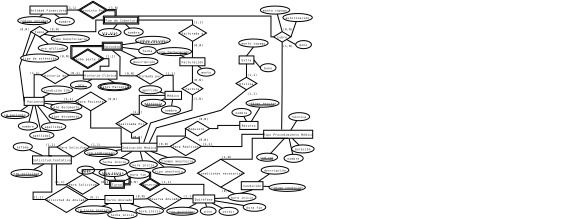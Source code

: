 <?xml version="1.0" encoding="UTF-8"?>
<dia:diagram xmlns:dia="http://www.lysator.liu.se/~alla/dia/">
  <dia:layer name="Fondo" visible="true" active="true">
    <dia:object type="ER - Entity" version="0" id="O0">
      <dia:attribute name="obj_pos">
        <dia:point val="6,10.1"/>
      </dia:attribute>
      <dia:attribute name="obj_bb">
        <dia:rectangle val="5.95,10.05;10.53,11.95"/>
      </dia:attribute>
      <dia:attribute name="elem_corner">
        <dia:point val="6,10.1"/>
      </dia:attribute>
      <dia:attribute name="elem_width">
        <dia:real val="4.48"/>
      </dia:attribute>
      <dia:attribute name="elem_height">
        <dia:real val="1.8"/>
      </dia:attribute>
      <dia:attribute name="border_width">
        <dia:real val="0.1"/>
      </dia:attribute>
      <dia:attribute name="border_color">
        <dia:color val="#000000"/>
      </dia:attribute>
      <dia:attribute name="inner_color">
        <dia:color val="#ffffff"/>
      </dia:attribute>
      <dia:attribute name="name">
        <dia:string>#Paciente#</dia:string>
      </dia:attribute>
      <dia:attribute name="weak">
        <dia:boolean val="false"/>
      </dia:attribute>
      <dia:attribute name="associative">
        <dia:boolean val="false"/>
      </dia:attribute>
      <dia:attribute name="font">
        <dia:font family="monospace" style="0" name="Courier"/>
      </dia:attribute>
      <dia:attribute name="font_height">
        <dia:real val="0.8"/>
      </dia:attribute>
    </dia:object>
    <dia:object type="ER - Attribute" version="0" id="O1">
      <dia:attribute name="obj_pos">
        <dia:point val="4.689,15.638"/>
      </dia:attribute>
      <dia:attribute name="obj_bb">
        <dia:rectangle val="4.639,15.588;9.049,17.488"/>
      </dia:attribute>
      <dia:attribute name="elem_corner">
        <dia:point val="4.689,15.638"/>
      </dia:attribute>
      <dia:attribute name="elem_width">
        <dia:real val="4.31"/>
      </dia:attribute>
      <dia:attribute name="elem_height">
        <dia:real val="1.8"/>
      </dia:attribute>
      <dia:attribute name="border_width">
        <dia:real val="0.1"/>
      </dia:attribute>
      <dia:attribute name="border_color">
        <dia:color val="#000000"/>
      </dia:attribute>
      <dia:attribute name="inner_color">
        <dia:color val="#ffffff"/>
      </dia:attribute>
      <dia:attribute name="name">
        <dia:string>#nombre#</dia:string>
      </dia:attribute>
      <dia:attribute name="key">
        <dia:boolean val="false"/>
      </dia:attribute>
      <dia:attribute name="weak_key">
        <dia:boolean val="false"/>
      </dia:attribute>
      <dia:attribute name="derived">
        <dia:boolean val="false"/>
      </dia:attribute>
      <dia:attribute name="multivalued">
        <dia:boolean val="false"/>
      </dia:attribute>
      <dia:attribute name="font">
        <dia:font family="monospace" style="0" name="Courier"/>
      </dia:attribute>
      <dia:attribute name="font_height">
        <dia:real val="0.8"/>
      </dia:attribute>
    </dia:object>
    <dia:object type="ER - Attribute" version="0" id="O2">
      <dia:attribute name="obj_pos">
        <dia:point val="7.224,17.718"/>
      </dia:attribute>
      <dia:attribute name="obj_bb">
        <dia:rectangle val="7.174,17.668;12.739,19.568"/>
      </dia:attribute>
      <dia:attribute name="elem_corner">
        <dia:point val="7.224,17.718"/>
      </dia:attribute>
      <dia:attribute name="elem_width">
        <dia:real val="5.465"/>
      </dia:attribute>
      <dia:attribute name="elem_height">
        <dia:real val="1.8"/>
      </dia:attribute>
      <dia:attribute name="border_width">
        <dia:real val="0.1"/>
      </dia:attribute>
      <dia:attribute name="border_color">
        <dia:color val="#000000"/>
      </dia:attribute>
      <dia:attribute name="inner_color">
        <dia:color val="#ffffff"/>
      </dia:attribute>
      <dia:attribute name="name">
        <dia:string>#apellido1#</dia:string>
      </dia:attribute>
      <dia:attribute name="key">
        <dia:boolean val="false"/>
      </dia:attribute>
      <dia:attribute name="weak_key">
        <dia:boolean val="false"/>
      </dia:attribute>
      <dia:attribute name="derived">
        <dia:boolean val="false"/>
      </dia:attribute>
      <dia:attribute name="multivalued">
        <dia:boolean val="false"/>
      </dia:attribute>
      <dia:attribute name="font">
        <dia:font family="monospace" style="0" name="Courier"/>
      </dia:attribute>
      <dia:attribute name="font_height">
        <dia:real val="0.8"/>
      </dia:attribute>
    </dia:object>
    <dia:object type="ER - Attribute" version="0" id="O3">
      <dia:attribute name="obj_pos">
        <dia:point val="9.903,15.769"/>
      </dia:attribute>
      <dia:attribute name="obj_bb">
        <dia:rectangle val="9.853,15.719;15.418,17.619"/>
      </dia:attribute>
      <dia:attribute name="elem_corner">
        <dia:point val="9.903,15.769"/>
      </dia:attribute>
      <dia:attribute name="elem_width">
        <dia:real val="5.465"/>
      </dia:attribute>
      <dia:attribute name="elem_height">
        <dia:real val="1.8"/>
      </dia:attribute>
      <dia:attribute name="border_width">
        <dia:real val="0.1"/>
      </dia:attribute>
      <dia:attribute name="border_color">
        <dia:color val="#000000"/>
      </dia:attribute>
      <dia:attribute name="inner_color">
        <dia:color val="#ffffff"/>
      </dia:attribute>
      <dia:attribute name="name">
        <dia:string>#apellido2#</dia:string>
      </dia:attribute>
      <dia:attribute name="key">
        <dia:boolean val="false"/>
      </dia:attribute>
      <dia:attribute name="weak_key">
        <dia:boolean val="false"/>
      </dia:attribute>
      <dia:attribute name="derived">
        <dia:boolean val="false"/>
      </dia:attribute>
      <dia:attribute name="multivalued">
        <dia:boolean val="false"/>
      </dia:attribute>
      <dia:attribute name="font">
        <dia:font family="monospace" style="0" name="Courier"/>
      </dia:attribute>
      <dia:attribute name="font_height">
        <dia:real val="0.8"/>
      </dia:attribute>
    </dia:object>
    <dia:object type="ER - Attribute" version="0" id="O4">
      <dia:attribute name="obj_pos">
        <dia:point val="11.584,13.382"/>
      </dia:attribute>
      <dia:attribute name="obj_bb">
        <dia:rectangle val="11.534,13.332;19.024,15.232"/>
      </dia:attribute>
      <dia:attribute name="elem_corner">
        <dia:point val="11.584,13.382"/>
      </dia:attribute>
      <dia:attribute name="elem_width">
        <dia:real val="7.39"/>
      </dia:attribute>
      <dia:attribute name="elem_height">
        <dia:real val="1.8"/>
      </dia:attribute>
      <dia:attribute name="border_width">
        <dia:real val="0.1"/>
      </dia:attribute>
      <dia:attribute name="border_color">
        <dia:color val="#000000"/>
      </dia:attribute>
      <dia:attribute name="inner_color">
        <dia:color val="#ffffff"/>
      </dia:attribute>
      <dia:attribute name="name">
        <dia:string>#tipo documento#</dia:string>
      </dia:attribute>
      <dia:attribute name="key">
        <dia:boolean val="false"/>
      </dia:attribute>
      <dia:attribute name="weak_key">
        <dia:boolean val="false"/>
      </dia:attribute>
      <dia:attribute name="derived">
        <dia:boolean val="false"/>
      </dia:attribute>
      <dia:attribute name="multivalued">
        <dia:boolean val="false"/>
      </dia:attribute>
      <dia:attribute name="font">
        <dia:font family="monospace" style="0" name="Courier"/>
      </dia:attribute>
      <dia:attribute name="font_height">
        <dia:real val="0.8"/>
      </dia:attribute>
    </dia:object>
    <dia:object type="ER - Attribute" version="0" id="O5">
      <dia:attribute name="obj_pos">
        <dia:point val="11.981,11.326"/>
      </dia:attribute>
      <dia:attribute name="obj_bb">
        <dia:rectangle val="11.931,11.276;19.036,13.176"/>
      </dia:attribute>
      <dia:attribute name="elem_corner">
        <dia:point val="11.981,11.326"/>
      </dia:attribute>
      <dia:attribute name="elem_width">
        <dia:real val="7.005"/>
      </dia:attribute>
      <dia:attribute name="elem_height">
        <dia:real val="1.8"/>
      </dia:attribute>
      <dia:attribute name="border_width">
        <dia:real val="0.1"/>
      </dia:attribute>
      <dia:attribute name="border_color">
        <dia:color val="#000000"/>
      </dia:attribute>
      <dia:attribute name="inner_color">
        <dia:color val="#ffffff"/>
      </dia:attribute>
      <dia:attribute name="name">
        <dia:string>#nro documento#</dia:string>
      </dia:attribute>
      <dia:attribute name="key">
        <dia:boolean val="false"/>
      </dia:attribute>
      <dia:attribute name="weak_key">
        <dia:boolean val="false"/>
      </dia:attribute>
      <dia:attribute name="derived">
        <dia:boolean val="false"/>
      </dia:attribute>
      <dia:attribute name="multivalued">
        <dia:boolean val="false"/>
      </dia:attribute>
      <dia:attribute name="font">
        <dia:font family="monospace" style="0" name="Courier"/>
      </dia:attribute>
      <dia:attribute name="font_height">
        <dia:real val="0.8"/>
      </dia:attribute>
    </dia:object>
    <dia:object type="Standard - PolyLine" version="0" id="O6">
      <dia:attribute name="obj_pos">
        <dia:point val="8.24,11"/>
      </dia:attribute>
      <dia:attribute name="obj_bb">
        <dia:rectangle val="7.021,11.889;8.061,15.656"/>
      </dia:attribute>
      <dia:attribute name="poly_points">
        <dia:point val="8.24,11"/>
        <dia:point val="6.844,16.538"/>
      </dia:attribute>
      <dia:connections>
        <dia:connection handle="0" to="O0" connection="8"/>
        <dia:connection handle="1" to="O1" connection="8"/>
      </dia:connections>
    </dia:object>
    <dia:object type="Standard - PolyLine" version="0" id="O7">
      <dia:attribute name="obj_pos">
        <dia:point val="8.24,11"/>
      </dia:attribute>
      <dia:attribute name="obj_bb">
        <dia:rectangle val="8.394,11.89;9.803,17.732"/>
      </dia:attribute>
      <dia:attribute name="poly_points">
        <dia:point val="8.24,11"/>
        <dia:point val="9.957,18.618"/>
      </dia:attribute>
      <dia:connections>
        <dia:connection handle="0" to="O0" connection="8"/>
        <dia:connection handle="1" to="O2" connection="8"/>
      </dia:connections>
    </dia:object>
    <dia:object type="Standard - PolyLine" version="0" id="O8">
      <dia:attribute name="obj_pos">
        <dia:point val="8.24,11"/>
      </dia:attribute>
      <dia:attribute name="obj_bb">
        <dia:rectangle val="8.906,11.88;11.999,15.828"/>
      </dia:attribute>
      <dia:attribute name="poly_points">
        <dia:point val="8.24,11"/>
        <dia:point val="12.635,16.669"/>
      </dia:attribute>
      <dia:connections>
        <dia:connection handle="0" to="O0" connection="8"/>
        <dia:connection handle="1" to="O3" connection="8"/>
      </dia:connections>
    </dia:object>
    <dia:object type="Standard - PolyLine" version="0" id="O9">
      <dia:attribute name="obj_pos">
        <dia:point val="8.24,11"/>
      </dia:attribute>
      <dia:attribute name="obj_bb">
        <dia:rectangle val="10.21,11.883;13.591,13.531"/>
      </dia:attribute>
      <dia:attribute name="poly_points">
        <dia:point val="8.24,11"/>
        <dia:point val="15.279,14.282"/>
      </dia:attribute>
      <dia:connections>
        <dia:connection handle="0" to="O0" connection="8"/>
        <dia:connection handle="1" to="O4" connection="8"/>
      </dia:connections>
    </dia:object>
    <dia:object type="Standard - PolyLine" version="0" id="O10">
      <dia:attribute name="obj_pos">
        <dia:point val="8.24,11"/>
      </dia:attribute>
      <dia:attribute name="obj_bb">
        <dia:rectangle val="10.472,11.33;12.566,11.78"/>
      </dia:attribute>
      <dia:attribute name="poly_points">
        <dia:point val="8.24,11"/>
        <dia:point val="15.483,12.226"/>
      </dia:attribute>
      <dia:connections>
        <dia:connection handle="0" to="O0" connection="8"/>
        <dia:connection handle="1" to="O5" connection="8"/>
      </dia:connections>
    </dia:object>
    <dia:object type="ER - Entity" version="0" id="O11">
      <dia:attribute name="obj_pos">
        <dia:point val="27.9,20.4"/>
      </dia:attribute>
      <dia:attribute name="obj_bb">
        <dia:rectangle val="27.85,20.35;35.895,22.25"/>
      </dia:attribute>
      <dia:attribute name="elem_corner">
        <dia:point val="27.9,20.4"/>
      </dia:attribute>
      <dia:attribute name="elem_width">
        <dia:real val="7.945"/>
      </dia:attribute>
      <dia:attribute name="elem_height">
        <dia:real val="1.8"/>
      </dia:attribute>
      <dia:attribute name="border_width">
        <dia:real val="0.1"/>
      </dia:attribute>
      <dia:attribute name="border_color">
        <dia:color val="#000000"/>
      </dia:attribute>
      <dia:attribute name="inner_color">
        <dia:color val="#ffffff"/>
      </dia:attribute>
      <dia:attribute name="name">
        <dia:string>#Indicación Medica#</dia:string>
      </dia:attribute>
      <dia:attribute name="weak">
        <dia:boolean val="false"/>
      </dia:attribute>
      <dia:attribute name="associative">
        <dia:boolean val="false"/>
      </dia:attribute>
      <dia:attribute name="font">
        <dia:font family="monospace" style="0" name="Courier"/>
      </dia:attribute>
      <dia:attribute name="font_height">
        <dia:real val="0.8"/>
      </dia:attribute>
    </dia:object>
    <dia:object type="ER - Attribute" version="0" id="O12">
      <dia:attribute name="obj_pos">
        <dia:point val="19.55,21.6"/>
      </dia:attribute>
      <dia:attribute name="obj_bb">
        <dia:rectangle val="19.5,21.55;26.99,23.45"/>
      </dia:attribute>
      <dia:attribute name="elem_corner">
        <dia:point val="19.55,21.6"/>
      </dia:attribute>
      <dia:attribute name="elem_width">
        <dia:real val="7.39"/>
      </dia:attribute>
      <dia:attribute name="elem_height">
        <dia:real val="1.8"/>
      </dia:attribute>
      <dia:attribute name="border_width">
        <dia:real val="0.1"/>
      </dia:attribute>
      <dia:attribute name="border_color">
        <dia:color val="#000000"/>
      </dia:attribute>
      <dia:attribute name="inner_color">
        <dia:color val="#ffffff"/>
      </dia:attribute>
      <dia:attribute name="name">
        <dia:string>#nro_indicación#</dia:string>
      </dia:attribute>
      <dia:attribute name="key">
        <dia:boolean val="true"/>
      </dia:attribute>
      <dia:attribute name="weak_key">
        <dia:boolean val="false"/>
      </dia:attribute>
      <dia:attribute name="derived">
        <dia:boolean val="false"/>
      </dia:attribute>
      <dia:attribute name="multivalued">
        <dia:boolean val="false"/>
      </dia:attribute>
      <dia:attribute name="font">
        <dia:font family="monospace" style="0" name="Courier"/>
      </dia:attribute>
      <dia:attribute name="font_height">
        <dia:real val="0.8"/>
      </dia:attribute>
    </dia:object>
    <dia:object type="ER - Entity" version="0" id="O13">
      <dia:attribute name="obj_pos">
        <dia:point val="59.819,17.491"/>
      </dia:attribute>
      <dia:attribute name="obj_bb">
        <dia:rectangle val="59.769,17.441;70.894,19.34"/>
      </dia:attribute>
      <dia:attribute name="elem_corner">
        <dia:point val="59.819,17.491"/>
      </dia:attribute>
      <dia:attribute name="elem_width">
        <dia:real val="11.025"/>
      </dia:attribute>
      <dia:attribute name="elem_height">
        <dia:real val="1.8"/>
      </dia:attribute>
      <dia:attribute name="border_width">
        <dia:real val="0.1"/>
      </dia:attribute>
      <dia:attribute name="border_color">
        <dia:color val="#000000"/>
      </dia:attribute>
      <dia:attribute name="inner_color">
        <dia:color val="#ffffff"/>
      </dia:attribute>
      <dia:attribute name="name">
        <dia:string>#Tipo Procedimiento Médico#</dia:string>
      </dia:attribute>
      <dia:attribute name="weak">
        <dia:boolean val="false"/>
      </dia:attribute>
      <dia:attribute name="associative">
        <dia:boolean val="false"/>
      </dia:attribute>
      <dia:attribute name="font">
        <dia:font family="monospace" style="0" name="Courier"/>
      </dia:attribute>
      <dia:attribute name="font_height">
        <dia:real val="0.8"/>
      </dia:attribute>
    </dia:object>
    <dia:object type="ER - Attribute" version="0" id="O14">
      <dia:attribute name="obj_pos">
        <dia:point val="58.249,22.65"/>
      </dia:attribute>
      <dia:attribute name="obj_bb">
        <dia:rectangle val="58.199,22.6;62.994,24.5"/>
      </dia:attribute>
      <dia:attribute name="elem_corner">
        <dia:point val="58.249,22.65"/>
      </dia:attribute>
      <dia:attribute name="elem_width">
        <dia:real val="4.695"/>
      </dia:attribute>
      <dia:attribute name="elem_height">
        <dia:real val="1.8"/>
      </dia:attribute>
      <dia:attribute name="border_width">
        <dia:real val="0.1"/>
      </dia:attribute>
      <dia:attribute name="border_color">
        <dia:color val="#000000"/>
      </dia:attribute>
      <dia:attribute name="inner_color">
        <dia:color val="#ffffff"/>
      </dia:attribute>
      <dia:attribute name="name">
        <dia:string>#cod_cpt#</dia:string>
      </dia:attribute>
      <dia:attribute name="key">
        <dia:boolean val="true"/>
      </dia:attribute>
      <dia:attribute name="weak_key">
        <dia:boolean val="false"/>
      </dia:attribute>
      <dia:attribute name="derived">
        <dia:boolean val="false"/>
      </dia:attribute>
      <dia:attribute name="multivalued">
        <dia:boolean val="false"/>
      </dia:attribute>
      <dia:attribute name="font">
        <dia:font family="monospace" style="0" name="Courier"/>
      </dia:attribute>
      <dia:attribute name="font_height">
        <dia:real val="0.8"/>
      </dia:attribute>
    </dia:object>
    <dia:object type="ER - Attribute" version="0" id="O15">
      <dia:attribute name="obj_pos">
        <dia:point val="64.4,22.9"/>
      </dia:attribute>
      <dia:attribute name="obj_bb">
        <dia:rectangle val="64.35,22.85;68.76,24.75"/>
      </dia:attribute>
      <dia:attribute name="elem_corner">
        <dia:point val="64.4,22.9"/>
      </dia:attribute>
      <dia:attribute name="elem_width">
        <dia:real val="4.31"/>
      </dia:attribute>
      <dia:attribute name="elem_height">
        <dia:real val="1.8"/>
      </dia:attribute>
      <dia:attribute name="border_width">
        <dia:real val="0.1"/>
      </dia:attribute>
      <dia:attribute name="border_color">
        <dia:color val="#000000"/>
      </dia:attribute>
      <dia:attribute name="inner_color">
        <dia:color val="#ffffff"/>
      </dia:attribute>
      <dia:attribute name="name">
        <dia:string>#nombre#</dia:string>
      </dia:attribute>
      <dia:attribute name="key">
        <dia:boolean val="false"/>
      </dia:attribute>
      <dia:attribute name="weak_key">
        <dia:boolean val="false"/>
      </dia:attribute>
      <dia:attribute name="derived">
        <dia:boolean val="false"/>
      </dia:attribute>
      <dia:attribute name="multivalued">
        <dia:boolean val="false"/>
      </dia:attribute>
      <dia:attribute name="font">
        <dia:font family="monospace" style="0" name="Courier"/>
      </dia:attribute>
      <dia:attribute name="font_height">
        <dia:real val="0.8"/>
      </dia:attribute>
    </dia:object>
    <dia:object type="ER - Attribute" version="0" id="O16">
      <dia:attribute name="obj_pos">
        <dia:point val="66.084,20.789"/>
      </dia:attribute>
      <dia:attribute name="obj_bb">
        <dia:rectangle val="66.034,20.739;71.214,22.639"/>
      </dia:attribute>
      <dia:attribute name="elem_corner">
        <dia:point val="66.084,20.789"/>
      </dia:attribute>
      <dia:attribute name="elem_width">
        <dia:real val="5.08"/>
      </dia:attribute>
      <dia:attribute name="elem_height">
        <dia:real val="1.8"/>
      </dia:attribute>
      <dia:attribute name="border_width">
        <dia:real val="0.1"/>
      </dia:attribute>
      <dia:attribute name="border_color">
        <dia:color val="#000000"/>
      </dia:attribute>
      <dia:attribute name="inner_color">
        <dia:color val="#ffffff"/>
      </dia:attribute>
      <dia:attribute name="name">
        <dia:string>#duración#</dia:string>
      </dia:attribute>
      <dia:attribute name="key">
        <dia:boolean val="false"/>
      </dia:attribute>
      <dia:attribute name="weak_key">
        <dia:boolean val="false"/>
      </dia:attribute>
      <dia:attribute name="derived">
        <dia:boolean val="false"/>
      </dia:attribute>
      <dia:attribute name="multivalued">
        <dia:boolean val="false"/>
      </dia:attribute>
      <dia:attribute name="font">
        <dia:font family="monospace" style="0" name="Courier"/>
      </dia:attribute>
      <dia:attribute name="font_height">
        <dia:real val="0.8"/>
      </dia:attribute>
    </dia:object>
    <dia:object type="ER - Attribute" version="0" id="O17">
      <dia:attribute name="obj_pos">
        <dia:point val="65.457,13.54"/>
      </dia:attribute>
      <dia:attribute name="obj_bb">
        <dia:rectangle val="65.407,13.491;70.202,15.39"/>
      </dia:attribute>
      <dia:attribute name="elem_corner">
        <dia:point val="65.457,13.54"/>
      </dia:attribute>
      <dia:attribute name="elem_width">
        <dia:real val="4.695"/>
      </dia:attribute>
      <dia:attribute name="elem_height">
        <dia:real val="1.8"/>
      </dia:attribute>
      <dia:attribute name="border_width">
        <dia:real val="0.1"/>
      </dia:attribute>
      <dia:attribute name="border_color">
        <dia:color val="#000000"/>
      </dia:attribute>
      <dia:attribute name="inner_color">
        <dia:color val="#ffffff"/>
      </dia:attribute>
      <dia:attribute name="name">
        <dia:string>#técnica#</dia:string>
      </dia:attribute>
      <dia:attribute name="key">
        <dia:boolean val="false"/>
      </dia:attribute>
      <dia:attribute name="weak_key">
        <dia:boolean val="false"/>
      </dia:attribute>
      <dia:attribute name="derived">
        <dia:boolean val="false"/>
      </dia:attribute>
      <dia:attribute name="multivalued">
        <dia:boolean val="false"/>
      </dia:attribute>
      <dia:attribute name="font">
        <dia:font family="monospace" style="0" name="Courier"/>
      </dia:attribute>
      <dia:attribute name="font_height">
        <dia:real val="0.8"/>
      </dia:attribute>
    </dia:object>
    <dia:object type="ER - Relationship" version="0" id="O18">
      <dia:attribute name="obj_pos">
        <dia:point val="38.8,19"/>
      </dia:attribute>
      <dia:attribute name="obj_bb">
        <dia:rectangle val="36.525,18.95;48.08,23.253"/>
      </dia:attribute>
      <dia:attribute name="elem_corner">
        <dia:point val="38.8,19"/>
      </dia:attribute>
      <dia:attribute name="elem_width">
        <dia:real val="7.005"/>
      </dia:attribute>
      <dia:attribute name="elem_height">
        <dia:real val="4.203"/>
      </dia:attribute>
      <dia:attribute name="border_width">
        <dia:real val="0.1"/>
      </dia:attribute>
      <dia:attribute name="border_color">
        <dia:color val="#000000"/>
      </dia:attribute>
      <dia:attribute name="inner_color">
        <dia:color val="#ffffff"/>
      </dia:attribute>
      <dia:attribute name="name">
        <dia:string>#Para Realizar#</dia:string>
      </dia:attribute>
      <dia:attribute name="left_card">
        <dia:string>#(0,N)#</dia:string>
      </dia:attribute>
      <dia:attribute name="right_card">
        <dia:string>#(1,1)#</dia:string>
      </dia:attribute>
      <dia:attribute name="identifying">
        <dia:boolean val="false"/>
      </dia:attribute>
      <dia:attribute name="rotated">
        <dia:boolean val="false"/>
      </dia:attribute>
      <dia:attribute name="font">
        <dia:font family="monospace" style="0" name="Courier"/>
      </dia:attribute>
      <dia:attribute name="font_height">
        <dia:real val="0.8"/>
      </dia:attribute>
    </dia:object>
    <dia:object type="Standard - PolyLine" version="0" id="O19">
      <dia:attribute name="obj_pos">
        <dia:point val="31.872,21.3"/>
      </dia:attribute>
      <dia:attribute name="obj_bb">
        <dia:rectangle val="35.84,21.118;38.801,21.274"/>
      </dia:attribute>
      <dia:attribute name="poly_points">
        <dia:point val="31.872,21.3"/>
        <dia:point val="42.303,21.102"/>
      </dia:attribute>
      <dia:connections>
        <dia:connection handle="0" to="O11" connection="8"/>
        <dia:connection handle="1" to="O18" connection="8"/>
      </dia:connections>
    </dia:object>
    <dia:object type="Standard - ZigZagLine" version="1" id="O20">
      <dia:attribute name="obj_pos">
        <dia:point val="45.855,21.102"/>
      </dia:attribute>
      <dia:attribute name="obj_bb">
        <dia:rectangle val="45.805,18.34;59.869,21.2"/>
      </dia:attribute>
      <dia:attribute name="orth_points">
        <dia:point val="45.855,21.102"/>
        <dia:point val="48.35,21.102"/>
        <dia:point val="48.35,21.15"/>
        <dia:point val="54.929,21.15"/>
        <dia:point val="54.929,18.4"/>
        <dia:point val="59.819,18.4"/>
        <dia:point val="59.819,18.39"/>
      </dia:attribute>
      <dia:attribute name="orth_orient">
        <dia:enum val="0"/>
        <dia:enum val="1"/>
        <dia:enum val="0"/>
        <dia:enum val="1"/>
        <dia:enum val="0"/>
        <dia:enum val="1"/>
      </dia:attribute>
      <dia:attribute name="autorouting">
        <dia:boolean val="false"/>
      </dia:attribute>
      <dia:connections>
        <dia:connection handle="0" to="O18" connection="8"/>
        <dia:connection handle="1" to="O13" connection="3"/>
      </dia:connections>
    </dia:object>
    <dia:object type="Standard - PolyLine" version="0" id="O21">
      <dia:attribute name="obj_pos">
        <dia:point val="60.596,23.55"/>
      </dia:attribute>
      <dia:attribute name="obj_bb">
        <dia:rectangle val="61.339,19.27;64.53,22.735"/>
      </dia:attribute>
      <dia:attribute name="poly_points">
        <dia:point val="60.596,23.55"/>
        <dia:point val="65.331,18.39"/>
      </dia:attribute>
      <dia:connections>
        <dia:connection handle="0" to="O14" connection="8"/>
        <dia:connection handle="1" to="O13" connection="8"/>
      </dia:connections>
    </dia:object>
    <dia:object type="Standard - PolyLine" version="0" id="O22">
      <dia:attribute name="obj_pos">
        <dia:point val="66.555,23.8"/>
      </dia:attribute>
      <dia:attribute name="obj_bb">
        <dia:rectangle val="65.484,19.271;66.401,22.917"/>
      </dia:attribute>
      <dia:attribute name="poly_points">
        <dia:point val="66.555,23.8"/>
        <dia:point val="65.331,18.39"/>
      </dia:attribute>
      <dia:connections>
        <dia:connection handle="0" to="O15" connection="8"/>
        <dia:connection handle="1" to="O13" connection="8"/>
      </dia:connections>
    </dia:object>
    <dia:object type="Standard - PolyLine" version="0" id="O23">
      <dia:attribute name="obj_pos">
        <dia:point val="68.624,21.689"/>
      </dia:attribute>
      <dia:attribute name="obj_bb">
        <dia:rectangle val="66.207,19.268;67.813,20.876"/>
      </dia:attribute>
      <dia:attribute name="poly_points">
        <dia:point val="68.624,21.689"/>
        <dia:point val="65.331,18.39"/>
      </dia:attribute>
      <dia:connections>
        <dia:connection handle="0" to="O16" connection="8"/>
        <dia:connection handle="1" to="O13" connection="8"/>
      </dia:connections>
    </dia:object>
    <dia:object type="ER - Entity" version="0" id="O24">
      <dia:attribute name="obj_pos">
        <dia:point val="37.651,8.75"/>
      </dia:attribute>
      <dia:attribute name="obj_bb">
        <dia:rectangle val="37.601,8.7;41.411,10.6"/>
      </dia:attribute>
      <dia:attribute name="elem_corner">
        <dia:point val="37.651,8.75"/>
      </dia:attribute>
      <dia:attribute name="elem_width">
        <dia:real val="3.71"/>
      </dia:attribute>
      <dia:attribute name="elem_height">
        <dia:real val="1.8"/>
      </dia:attribute>
      <dia:attribute name="border_width">
        <dia:real val="0.1"/>
      </dia:attribute>
      <dia:attribute name="border_color">
        <dia:color val="#000000"/>
      </dia:attribute>
      <dia:attribute name="inner_color">
        <dia:color val="#ffffff"/>
      </dia:attribute>
      <dia:attribute name="name">
        <dia:string>#Médico#</dia:string>
      </dia:attribute>
      <dia:attribute name="weak">
        <dia:boolean val="false"/>
      </dia:attribute>
      <dia:attribute name="associative">
        <dia:boolean val="false"/>
      </dia:attribute>
      <dia:attribute name="font">
        <dia:font family="monospace" style="0" name="Courier"/>
      </dia:attribute>
      <dia:attribute name="font_height">
        <dia:real val="0.8"/>
      </dia:attribute>
    </dia:object>
    <dia:object type="ER - Attribute" version="0" id="O25">
      <dia:attribute name="obj_pos">
        <dia:point val="32.314,10.54"/>
      </dia:attribute>
      <dia:attribute name="obj_bb">
        <dia:rectangle val="32.264,10.491;37.829,12.39"/>
      </dia:attribute>
      <dia:attribute name="elem_corner">
        <dia:point val="32.314,10.54"/>
      </dia:attribute>
      <dia:attribute name="elem_width">
        <dia:real val="5.465"/>
      </dia:attribute>
      <dia:attribute name="elem_height">
        <dia:real val="1.8"/>
      </dia:attribute>
      <dia:attribute name="border_width">
        <dia:real val="0.1"/>
      </dia:attribute>
      <dia:attribute name="border_color">
        <dia:color val="#000000"/>
      </dia:attribute>
      <dia:attribute name="inner_color">
        <dia:color val="#ffffff"/>
      </dia:attribute>
      <dia:attribute name="name">
        <dia:string>#matrícula#</dia:string>
      </dia:attribute>
      <dia:attribute name="key">
        <dia:boolean val="true"/>
      </dia:attribute>
      <dia:attribute name="weak_key">
        <dia:boolean val="false"/>
      </dia:attribute>
      <dia:attribute name="derived">
        <dia:boolean val="false"/>
      </dia:attribute>
      <dia:attribute name="multivalued">
        <dia:boolean val="false"/>
      </dia:attribute>
      <dia:attribute name="font">
        <dia:font family="monospace" style="0" name="Courier"/>
      </dia:attribute>
      <dia:attribute name="font_height">
        <dia:real val="0.8"/>
      </dia:attribute>
    </dia:object>
    <dia:object type="ER - Attribute" version="0" id="O26">
      <dia:attribute name="obj_pos">
        <dia:point val="36.833,12.037"/>
      </dia:attribute>
      <dia:attribute name="obj_bb">
        <dia:rectangle val="36.783,11.986;41.193,13.886"/>
      </dia:attribute>
      <dia:attribute name="elem_corner">
        <dia:point val="36.833,12.037"/>
      </dia:attribute>
      <dia:attribute name="elem_width">
        <dia:real val="4.31"/>
      </dia:attribute>
      <dia:attribute name="elem_height">
        <dia:real val="1.8"/>
      </dia:attribute>
      <dia:attribute name="border_width">
        <dia:real val="0.1"/>
      </dia:attribute>
      <dia:attribute name="border_color">
        <dia:color val="#000000"/>
      </dia:attribute>
      <dia:attribute name="inner_color">
        <dia:color val="#ffffff"/>
      </dia:attribute>
      <dia:attribute name="name">
        <dia:string>#nombre#</dia:string>
      </dia:attribute>
      <dia:attribute name="key">
        <dia:boolean val="false"/>
      </dia:attribute>
      <dia:attribute name="weak_key">
        <dia:boolean val="false"/>
      </dia:attribute>
      <dia:attribute name="derived">
        <dia:boolean val="false"/>
      </dia:attribute>
      <dia:attribute name="multivalued">
        <dia:boolean val="false"/>
      </dia:attribute>
      <dia:attribute name="font">
        <dia:font family="monospace" style="0" name="Courier"/>
      </dia:attribute>
      <dia:attribute name="font_height">
        <dia:real val="0.8"/>
      </dia:attribute>
    </dia:object>
    <dia:object type="ER - Attribute" version="0" id="O27">
      <dia:attribute name="obj_pos">
        <dia:point val="31.818,7.488"/>
      </dia:attribute>
      <dia:attribute name="obj_bb">
        <dia:rectangle val="31.768,7.438;36.948,9.338"/>
      </dia:attribute>
      <dia:attribute name="elem_corner">
        <dia:point val="31.818,7.488"/>
      </dia:attribute>
      <dia:attribute name="elem_width">
        <dia:real val="5.08"/>
      </dia:attribute>
      <dia:attribute name="elem_height">
        <dia:real val="1.8"/>
      </dia:attribute>
      <dia:attribute name="border_width">
        <dia:real val="0.1"/>
      </dia:attribute>
      <dia:attribute name="border_color">
        <dia:color val="#000000"/>
      </dia:attribute>
      <dia:attribute name="inner_color">
        <dia:color val="#ffffff"/>
      </dia:attribute>
      <dia:attribute name="name">
        <dia:string>#apellido#</dia:string>
      </dia:attribute>
      <dia:attribute name="key">
        <dia:boolean val="false"/>
      </dia:attribute>
      <dia:attribute name="weak_key">
        <dia:boolean val="false"/>
      </dia:attribute>
      <dia:attribute name="derived">
        <dia:boolean val="false"/>
      </dia:attribute>
      <dia:attribute name="multivalued">
        <dia:boolean val="false"/>
      </dia:attribute>
      <dia:attribute name="font">
        <dia:font family="monospace" style="0" name="Courier"/>
      </dia:attribute>
      <dia:attribute name="font_height">
        <dia:real val="0.8"/>
      </dia:attribute>
    </dia:object>
    <dia:object type="Standard - PolyLine" version="0" id="O28">
      <dia:attribute name="obj_pos">
        <dia:point val="39.506,9.65"/>
      </dia:attribute>
      <dia:attribute name="obj_bb">
        <dia:rectangle val="36.761,10.35;37.667,10.791"/>
      </dia:attribute>
      <dia:attribute name="poly_points">
        <dia:point val="39.506,9.65"/>
        <dia:point val="35.046,11.441"/>
      </dia:attribute>
      <dia:connections>
        <dia:connection handle="0" to="O24" connection="8"/>
        <dia:connection handle="1" to="O25" connection="8"/>
      </dia:connections>
    </dia:object>
    <dia:object type="Standard - PolyLine" version="0" id="O29">
      <dia:attribute name="obj_pos">
        <dia:point val="39.506,9.65"/>
      </dia:attribute>
      <dia:attribute name="obj_bb">
        <dia:rectangle val="39.08,10.53;39.415,12.046"/>
      </dia:attribute>
      <dia:attribute name="poly_points">
        <dia:point val="39.506,9.65"/>
        <dia:point val="38.988,12.937"/>
      </dia:attribute>
      <dia:connections>
        <dia:connection handle="0" to="O24" connection="8"/>
        <dia:connection handle="1" to="O26" connection="8"/>
      </dia:connections>
    </dia:object>
    <dia:object type="Standard - PolyLine" version="0" id="O30">
      <dia:attribute name="obj_pos">
        <dia:point val="39.506,9.65"/>
      </dia:attribute>
      <dia:attribute name="obj_bb">
        <dia:rectangle val="36.435,8.851;37.663,9.244"/>
      </dia:attribute>
      <dia:attribute name="poly_points">
        <dia:point val="39.506,9.65"/>
        <dia:point val="34.358,8.388"/>
      </dia:attribute>
      <dia:connections>
        <dia:connection handle="0" to="O24" connection="8"/>
        <dia:connection handle="1" to="O27" connection="8"/>
      </dia:connections>
    </dia:object>
    <dia:object type="ER - Relationship" version="0" id="O31">
      <dia:attribute name="obj_pos">
        <dia:point val="26.634,13.9"/>
      </dia:attribute>
      <dia:attribute name="obj_bb">
        <dia:rectangle val="26.584,12.75;33.689,19.253"/>
      </dia:attribute>
      <dia:attribute name="elem_corner">
        <dia:point val="26.634,13.9"/>
      </dia:attribute>
      <dia:attribute name="elem_width">
        <dia:real val="7.005"/>
      </dia:attribute>
      <dia:attribute name="elem_height">
        <dia:real val="4.203"/>
      </dia:attribute>
      <dia:attribute name="border_width">
        <dia:real val="0.1"/>
      </dia:attribute>
      <dia:attribute name="border_color">
        <dia:color val="#000000"/>
      </dia:attribute>
      <dia:attribute name="inner_color">
        <dia:color val="#ffffff"/>
      </dia:attribute>
      <dia:attribute name="name">
        <dia:string>#Realizada Por#</dia:string>
      </dia:attribute>
      <dia:attribute name="left_card">
        <dia:string>#(1,1)#</dia:string>
      </dia:attribute>
      <dia:attribute name="right_card">
        <dia:string>#(0,N)#</dia:string>
      </dia:attribute>
      <dia:attribute name="identifying">
        <dia:boolean val="false"/>
      </dia:attribute>
      <dia:attribute name="rotated">
        <dia:boolean val="true"/>
      </dia:attribute>
      <dia:attribute name="font">
        <dia:font family="monospace" style="0" name="Courier"/>
      </dia:attribute>
      <dia:attribute name="font_height">
        <dia:real val="0.8"/>
      </dia:attribute>
    </dia:object>
    <dia:object type="Standard - ZigZagLine" version="1" id="O32">
      <dia:attribute name="obj_pos">
        <dia:point val="31.872,20.349"/>
      </dia:attribute>
      <dia:attribute name="obj_bb">
        <dia:rectangle val="30.087,18.103;31.922,20.399"/>
      </dia:attribute>
      <dia:attribute name="orth_points">
        <dia:point val="31.872,20.349"/>
        <dia:point val="31.872,19.251"/>
        <dia:point val="30.137,19.251"/>
        <dia:point val="30.137,18.153"/>
      </dia:attribute>
      <dia:attribute name="orth_orient">
        <dia:enum val="1"/>
        <dia:enum val="0"/>
        <dia:enum val="1"/>
      </dia:attribute>
      <dia:attribute name="autorouting">
        <dia:boolean val="true"/>
      </dia:attribute>
      <dia:connections>
        <dia:connection handle="0" to="O11" connection="8"/>
        <dia:connection handle="1" to="O31" connection="8"/>
      </dia:connections>
    </dia:object>
    <dia:object type="Standard - ZigZagLine" version="1" id="O33">
      <dia:attribute name="obj_pos">
        <dia:point val="30.137,13.9"/>
      </dia:attribute>
      <dia:attribute name="obj_bb">
        <dia:rectangle val="30.087,9.6;37.701,13.95"/>
      </dia:attribute>
      <dia:attribute name="orth_points">
        <dia:point val="30.137,13.9"/>
        <dia:point val="31.863,13.9"/>
        <dia:point val="31.863,9.65"/>
        <dia:point val="37.651,9.65"/>
      </dia:attribute>
      <dia:attribute name="orth_orient">
        <dia:enum val="0"/>
        <dia:enum val="1"/>
        <dia:enum val="0"/>
      </dia:attribute>
      <dia:attribute name="autorouting">
        <dia:boolean val="false"/>
      </dia:attribute>
      <dia:connections>
        <dia:connection handle="0" to="O31" connection="2"/>
        <dia:connection handle="1" to="O24" connection="3"/>
      </dia:connections>
    </dia:object>
    <dia:object type="ER - Relationship" version="0" id="O34">
      <dia:attribute name="obj_pos">
        <dia:point val="17.448,8.9"/>
      </dia:attribute>
      <dia:attribute name="obj_bb">
        <dia:rectangle val="15.173,8.85;26.728,13.153"/>
      </dia:attribute>
      <dia:attribute name="elem_corner">
        <dia:point val="17.448,8.9"/>
      </dia:attribute>
      <dia:attribute name="elem_width">
        <dia:real val="7.005"/>
      </dia:attribute>
      <dia:attribute name="elem_height">
        <dia:real val="4.203"/>
      </dia:attribute>
      <dia:attribute name="border_width">
        <dia:real val="0.1"/>
      </dia:attribute>
      <dia:attribute name="border_color">
        <dia:color val="#000000"/>
      </dia:attribute>
      <dia:attribute name="inner_color">
        <dia:color val="#ffffff"/>
      </dia:attribute>
      <dia:attribute name="name">
        <dia:string>#Para Paciente#</dia:string>
      </dia:attribute>
      <dia:attribute name="left_card">
        <dia:string>#(1,1)#</dia:string>
      </dia:attribute>
      <dia:attribute name="right_card">
        <dia:string>#(0,N)#</dia:string>
      </dia:attribute>
      <dia:attribute name="identifying">
        <dia:boolean val="false"/>
      </dia:attribute>
      <dia:attribute name="rotated">
        <dia:boolean val="false"/>
      </dia:attribute>
      <dia:attribute name="font">
        <dia:font family="monospace" style="0" name="Courier"/>
      </dia:attribute>
      <dia:attribute name="font_height">
        <dia:real val="0.8"/>
      </dia:attribute>
    </dia:object>
    <dia:object type="Standard - ZigZagLine" version="1" id="O35">
      <dia:attribute name="obj_pos">
        <dia:point val="17.398,11.002"/>
      </dia:attribute>
      <dia:attribute name="obj_bb">
        <dia:rectangle val="10.48,10.95;17.448,11.052"/>
      </dia:attribute>
      <dia:attribute name="orth_points">
        <dia:point val="17.398,11.002"/>
        <dia:point val="13.964,11.002"/>
        <dia:point val="13.964,11"/>
        <dia:point val="10.53,11"/>
      </dia:attribute>
      <dia:attribute name="orth_orient">
        <dia:enum val="0"/>
        <dia:enum val="1"/>
        <dia:enum val="0"/>
      </dia:attribute>
      <dia:attribute name="autorouting">
        <dia:boolean val="true"/>
      </dia:attribute>
      <dia:connections>
        <dia:connection handle="0" to="O34" connection="8"/>
        <dia:connection handle="1" to="O0" connection="8"/>
      </dia:connections>
    </dia:object>
    <dia:object type="Standard - ZigZagLine" version="1" id="O36">
      <dia:attribute name="obj_pos">
        <dia:point val="24.503,11.002"/>
      </dia:attribute>
      <dia:attribute name="obj_bb">
        <dia:rectangle val="24.453,10.951;27.835,20.875"/>
      </dia:attribute>
      <dia:attribute name="orth_points">
        <dia:point val="24.503,11.002"/>
        <dia:point val="26.144,11.002"/>
        <dia:point val="26.144,20.825"/>
        <dia:point val="27.785,20.825"/>
      </dia:attribute>
      <dia:attribute name="orth_orient">
        <dia:enum val="0"/>
        <dia:enum val="1"/>
        <dia:enum val="0"/>
      </dia:attribute>
      <dia:attribute name="autorouting">
        <dia:boolean val="true"/>
      </dia:attribute>
      <dia:connections>
        <dia:connection handle="0" to="O34" connection="8"/>
      </dia:connections>
    </dia:object>
    <dia:object type="Standard - PolyLine" version="0" id="O37">
      <dia:attribute name="obj_pos">
        <dia:point val="31.872,21.3"/>
      </dia:attribute>
      <dia:attribute name="obj_bb">
        <dia:rectangle val="26.446,21.803;27.908,22.103"/>
      </dia:attribute>
      <dia:attribute name="poly_points">
        <dia:point val="31.872,21.3"/>
        <dia:point val="23.245,22.5"/>
      </dia:attribute>
      <dia:connections>
        <dia:connection handle="0" to="O11" connection="8"/>
        <dia:connection handle="1" to="O12" connection="8"/>
      </dia:connections>
    </dia:object>
    <dia:object type="Standard - PolyLine" version="0" id="O38">
      <dia:attribute name="obj_pos">
        <dia:point val="65.331,18.39"/>
      </dia:attribute>
      <dia:attribute name="obj_bb">
        <dia:rectangle val="65.857,15.286;67.301,17.509"/>
      </dia:attribute>
      <dia:attribute name="poly_points">
        <dia:point val="65.331,18.39"/>
        <dia:point val="67.804,14.441"/>
      </dia:attribute>
      <dia:connections>
        <dia:connection handle="0" to="O13" connection="8"/>
        <dia:connection handle="1" to="O17" connection="8"/>
      </dia:connections>
    </dia:object>
    <dia:object type="ER - Entity" version="0" id="O39">
      <dia:attribute name="obj_pos">
        <dia:point val="7.873,23.25"/>
      </dia:attribute>
      <dia:attribute name="obj_bb">
        <dia:rectangle val="7.823,23.2;16.637,25.1"/>
      </dia:attribute>
      <dia:attribute name="elem_corner">
        <dia:point val="7.873,23.25"/>
      </dia:attribute>
      <dia:attribute name="elem_width">
        <dia:real val="8.715"/>
      </dia:attribute>
      <dia:attribute name="elem_height">
        <dia:real val="1.8"/>
      </dia:attribute>
      <dia:attribute name="border_width">
        <dia:real val="0.1"/>
      </dia:attribute>
      <dia:attribute name="border_color">
        <dia:color val="#000000"/>
      </dia:attribute>
      <dia:attribute name="inner_color">
        <dia:color val="#ffffff"/>
      </dia:attribute>
      <dia:attribute name="name">
        <dia:string>#Solicitud_tentativa#</dia:string>
      </dia:attribute>
      <dia:attribute name="weak">
        <dia:boolean val="false"/>
      </dia:attribute>
      <dia:attribute name="associative">
        <dia:boolean val="false"/>
      </dia:attribute>
      <dia:attribute name="font">
        <dia:font family="monospace" style="0" name="Courier"/>
      </dia:attribute>
      <dia:attribute name="font_height">
        <dia:real val="0.8"/>
      </dia:attribute>
    </dia:object>
    <dia:object type="ER - Relationship" version="0" id="O40">
      <dia:attribute name="obj_pos">
        <dia:point val="13.332,19.05"/>
      </dia:attribute>
      <dia:attribute name="obj_bb">
        <dia:rectangle val="11.057,19;22.997,23.534"/>
      </dia:attribute>
      <dia:attribute name="elem_corner">
        <dia:point val="13.332,19.05"/>
      </dia:attribute>
      <dia:attribute name="elem_width">
        <dia:real val="7.39"/>
      </dia:attribute>
      <dia:attribute name="elem_height">
        <dia:real val="4.434"/>
      </dia:attribute>
      <dia:attribute name="border_width">
        <dia:real val="0.1"/>
      </dia:attribute>
      <dia:attribute name="border_color">
        <dia:color val="#000000"/>
      </dia:attribute>
      <dia:attribute name="inner_color">
        <dia:color val="#ffffff"/>
      </dia:attribute>
      <dia:attribute name="name">
        <dia:string>#Para Solicitar#</dia:string>
      </dia:attribute>
      <dia:attribute name="left_card">
        <dia:string>#(1,1)#</dia:string>
      </dia:attribute>
      <dia:attribute name="right_card">
        <dia:string>#(1,1)#</dia:string>
      </dia:attribute>
      <dia:attribute name="identifying">
        <dia:boolean val="false"/>
      </dia:attribute>
      <dia:attribute name="rotated">
        <dia:boolean val="false"/>
      </dia:attribute>
      <dia:attribute name="font">
        <dia:font family="monospace" style="0" name="Courier"/>
      </dia:attribute>
      <dia:attribute name="font_height">
        <dia:real val="0.8"/>
      </dia:attribute>
    </dia:object>
    <dia:object type="Standard - ZigZagLine" version="1" id="O41">
      <dia:attribute name="obj_pos">
        <dia:point val="12.23,23.25"/>
      </dia:attribute>
      <dia:attribute name="obj_bb">
        <dia:rectangle val="11.5,21.217;13.332,23.3"/>
      </dia:attribute>
      <dia:attribute name="orth_points">
        <dia:point val="12.23,23.25"/>
        <dia:point val="11.55,23.25"/>
        <dia:point val="11.55,21.267"/>
        <dia:point val="13.282,21.267"/>
      </dia:attribute>
      <dia:attribute name="orth_orient">
        <dia:enum val="0"/>
        <dia:enum val="1"/>
        <dia:enum val="0"/>
      </dia:attribute>
      <dia:attribute name="autorouting">
        <dia:boolean val="false"/>
      </dia:attribute>
      <dia:connections>
        <dia:connection handle="0" to="O39" connection="1"/>
        <dia:connection handle="1" to="O40" connection="8"/>
      </dia:connections>
    </dia:object>
    <dia:object type="Standard - ZigZagLine" version="1" id="O42">
      <dia:attribute name="obj_pos">
        <dia:point val="27.849,21.3"/>
      </dia:attribute>
      <dia:attribute name="obj_bb">
        <dia:rectangle val="20.721,21.217;27.899,21.35"/>
      </dia:attribute>
      <dia:attribute name="orth_points">
        <dia:point val="27.849,21.3"/>
        <dia:point val="24.31,21.3"/>
        <dia:point val="24.31,21.267"/>
        <dia:point val="20.771,21.267"/>
      </dia:attribute>
      <dia:attribute name="orth_orient">
        <dia:enum val="0"/>
        <dia:enum val="1"/>
        <dia:enum val="0"/>
      </dia:attribute>
      <dia:attribute name="autorouting">
        <dia:boolean val="true"/>
      </dia:attribute>
      <dia:connections>
        <dia:connection handle="0" to="O11" connection="8"/>
        <dia:connection handle="1" to="O40" connection="8"/>
      </dia:connections>
    </dia:object>
    <dia:object type="ER - Entity" version="0" id="O43">
      <dia:attribute name="obj_pos">
        <dia:point val="19.291,4.2"/>
      </dia:attribute>
      <dia:attribute name="obj_bb">
        <dia:rectangle val="19.241,4.15;26.901,6.05"/>
      </dia:attribute>
      <dia:attribute name="elem_corner">
        <dia:point val="19.291,4.2"/>
      </dia:attribute>
      <dia:attribute name="elem_width">
        <dia:real val="7.56"/>
      </dia:attribute>
      <dia:attribute name="elem_height">
        <dia:real val="1.8"/>
      </dia:attribute>
      <dia:attribute name="border_width">
        <dia:real val="0.1"/>
      </dia:attribute>
      <dia:attribute name="border_color">
        <dia:color val="#000000"/>
      </dia:attribute>
      <dia:attribute name="inner_color">
        <dia:color val="#ffffff"/>
      </dia:attribute>
      <dia:attribute name="name">
        <dia:string>#Historia Clínica#</dia:string>
      </dia:attribute>
      <dia:attribute name="weak">
        <dia:boolean val="false"/>
      </dia:attribute>
      <dia:attribute name="associative">
        <dia:boolean val="false"/>
      </dia:attribute>
      <dia:attribute name="font">
        <dia:font family="monospace" style="0" name="Courier"/>
      </dia:attribute>
      <dia:attribute name="font_height">
        <dia:real val="0.8"/>
      </dia:attribute>
    </dia:object>
    <dia:object type="ER - Relationship" version="0" id="O44">
      <dia:attribute name="obj_pos">
        <dia:point val="9.841,3.25"/>
      </dia:attribute>
      <dia:attribute name="obj_bb">
        <dia:rectangle val="7.566,3.2;18.351,7.041"/>
      </dia:attribute>
      <dia:attribute name="elem_corner">
        <dia:point val="9.841,3.25"/>
      </dia:attribute>
      <dia:attribute name="elem_width">
        <dia:real val="6.235"/>
      </dia:attribute>
      <dia:attribute name="elem_height">
        <dia:real val="3.741"/>
      </dia:attribute>
      <dia:attribute name="border_width">
        <dia:real val="0.1"/>
      </dia:attribute>
      <dia:attribute name="border_color">
        <dia:color val="#000000"/>
      </dia:attribute>
      <dia:attribute name="inner_color">
        <dia:color val="#ffffff"/>
      </dia:attribute>
      <dia:attribute name="name">
        <dia:string>#Historia de#</dia:string>
      </dia:attribute>
      <dia:attribute name="left_card">
        <dia:string>#(1,1)#</dia:string>
      </dia:attribute>
      <dia:attribute name="right_card">
        <dia:string>#(0,1)#</dia:string>
      </dia:attribute>
      <dia:attribute name="identifying">
        <dia:boolean val="false"/>
      </dia:attribute>
      <dia:attribute name="rotated">
        <dia:boolean val="false"/>
      </dia:attribute>
      <dia:attribute name="font">
        <dia:font family="monospace" style="0" name="Courier"/>
      </dia:attribute>
      <dia:attribute name="font_height">
        <dia:real val="0.8"/>
      </dia:attribute>
    </dia:object>
    <dia:object type="Standard - ZigZagLine" version="1" id="O45">
      <dia:attribute name="obj_pos">
        <dia:point val="9.841,5.121"/>
      </dia:attribute>
      <dia:attribute name="obj_bb">
        <dia:rectangle val="8.19,4.95;9.891,10.1"/>
      </dia:attribute>
      <dia:attribute name="orth_points">
        <dia:point val="9.841,5.121"/>
        <dia:point val="9.841,5.0"/>
        <dia:point val="8.24,5.0"/>
        <dia:point val="8.24,10.05"/>
      </dia:attribute>
      <dia:attribute name="orth_orient">
        <dia:enum val="1"/>
        <dia:enum val="0"/>
        <dia:enum val="1"/>
      </dia:attribute>
      <dia:attribute name="autorouting">
        <dia:boolean val="false"/>
      </dia:attribute>
      <dia:connections>
        <dia:connection handle="0" to="O44" connection="0"/>
        <dia:connection handle="1" to="O0" connection="8"/>
      </dia:connections>
    </dia:object>
    <dia:object type="ER - Attribute" version="0" id="O46">
      <dia:attribute name="obj_pos">
        <dia:point val="16.4,6.4"/>
      </dia:attribute>
      <dia:attribute name="obj_bb">
        <dia:rectangle val="16.35,6.35;21.145,8.25"/>
      </dia:attribute>
      <dia:attribute name="elem_corner">
        <dia:point val="16.4,6.4"/>
      </dia:attribute>
      <dia:attribute name="elem_width">
        <dia:real val="4.695"/>
      </dia:attribute>
      <dia:attribute name="elem_height">
        <dia:real val="1.8"/>
      </dia:attribute>
      <dia:attribute name="border_width">
        <dia:real val="0.1"/>
      </dia:attribute>
      <dia:attribute name="border_color">
        <dia:color val="#000000"/>
      </dia:attribute>
      <dia:attribute name="inner_color">
        <dia:color val="#ffffff"/>
      </dia:attribute>
      <dia:attribute name="name">
        <dia:string>#  nro  #</dia:string>
      </dia:attribute>
      <dia:attribute name="key">
        <dia:boolean val="true"/>
      </dia:attribute>
      <dia:attribute name="weak_key">
        <dia:boolean val="false"/>
      </dia:attribute>
      <dia:attribute name="derived">
        <dia:boolean val="false"/>
      </dia:attribute>
      <dia:attribute name="multivalued">
        <dia:boolean val="false"/>
      </dia:attribute>
      <dia:attribute name="font">
        <dia:font family="monospace" style="0" name="Courier"/>
      </dia:attribute>
      <dia:attribute name="font_height">
        <dia:real val="0.8"/>
      </dia:attribute>
    </dia:object>
    <dia:object type="Standard - PolyLine" version="0" id="O47">
      <dia:attribute name="obj_pos">
        <dia:point val="18.747,7.3"/>
      </dia:attribute>
      <dia:attribute name="obj_bb">
        <dia:rectangle val="20.137,5.983;21.271,6.626"/>
      </dia:attribute>
      <dia:attribute name="poly_points">
        <dia:point val="18.747,7.3"/>
        <dia:point val="23.071,5.1"/>
      </dia:attribute>
      <dia:connections>
        <dia:connection handle="0" to="O46" connection="8"/>
        <dia:connection handle="1" to="O43" connection="8"/>
      </dia:connections>
    </dia:object>
    <dia:object type="ER - Attribute" version="0" id="O48">
      <dia:attribute name="obj_pos">
        <dia:point val="31.741,-1.3"/>
      </dia:attribute>
      <dia:attribute name="obj_bb">
        <dia:rectangle val="31.691,-1.35;35.716,0.55"/>
      </dia:attribute>
      <dia:attribute name="elem_corner">
        <dia:point val="31.741,-1.3"/>
      </dia:attribute>
      <dia:attribute name="elem_width">
        <dia:real val="3.925"/>
      </dia:attribute>
      <dia:attribute name="elem_height">
        <dia:real val="1.8"/>
      </dia:attribute>
      <dia:attribute name="border_width">
        <dia:real val="0.1"/>
      </dia:attribute>
      <dia:attribute name="border_color">
        <dia:color val="#000000"/>
      </dia:attribute>
      <dia:attribute name="inner_color">
        <dia:color val="#ffffff"/>
      </dia:attribute>
      <dia:attribute name="name">
        <dia:string>#fecha#</dia:string>
      </dia:attribute>
      <dia:attribute name="key">
        <dia:boolean val="false"/>
      </dia:attribute>
      <dia:attribute name="weak_key">
        <dia:boolean val="false"/>
      </dia:attribute>
      <dia:attribute name="derived">
        <dia:boolean val="false"/>
      </dia:attribute>
      <dia:attribute name="multivalued">
        <dia:boolean val="false"/>
      </dia:attribute>
      <dia:attribute name="font">
        <dia:font family="monospace" style="0" name="Courier"/>
      </dia:attribute>
      <dia:attribute name="font_height">
        <dia:real val="0.8"/>
      </dia:attribute>
    </dia:object>
    <dia:object type="ER - Attribute" version="0" id="O49">
      <dia:attribute name="obj_pos">
        <dia:point val="29.841,1.15"/>
      </dia:attribute>
      <dia:attribute name="obj_bb">
        <dia:rectangle val="29.791,1.1;36.126,3.0"/>
      </dia:attribute>
      <dia:attribute name="elem_corner">
        <dia:point val="29.841,1.15"/>
      </dia:attribute>
      <dia:attribute name="elem_width">
        <dia:real val="6.235"/>
      </dia:attribute>
      <dia:attribute name="elem_height">
        <dia:real val="1.8"/>
      </dia:attribute>
      <dia:attribute name="border_width">
        <dia:real val="0.1"/>
      </dia:attribute>
      <dia:attribute name="border_color">
        <dia:color val="#000000"/>
      </dia:attribute>
      <dia:attribute name="inner_color">
        <dia:color val="#ffffff"/>
      </dia:attribute>
      <dia:attribute name="name">
        <dia:string>#descripción#</dia:string>
      </dia:attribute>
      <dia:attribute name="key">
        <dia:boolean val="false"/>
      </dia:attribute>
      <dia:attribute name="weak_key">
        <dia:boolean val="false"/>
      </dia:attribute>
      <dia:attribute name="derived">
        <dia:boolean val="false"/>
      </dia:attribute>
      <dia:attribute name="multivalued">
        <dia:boolean val="false"/>
      </dia:attribute>
      <dia:attribute name="font">
        <dia:font family="monospace" style="0" name="Courier"/>
      </dia:attribute>
      <dia:attribute name="font_height">
        <dia:real val="0.8"/>
      </dia:attribute>
    </dia:object>
    <dia:object type="Standard - PolyLine" version="0" id="O50">
      <dia:attribute name="obj_pos">
        <dia:point val="33.704,-0.4"/>
      </dia:attribute>
      <dia:attribute name="obj_bb">
        <dia:rectangle val="28.024,-1.167;31.819,-0.589"/>
      </dia:attribute>
      <dia:attribute name="poly_points">
        <dia:point val="33.704,-0.4"/>
        <dia:point val="25.79,-1.4"/>
      </dia:attribute>
      <dia:connections>
        <dia:connection handle="0" to="O48" connection="8"/>
        <dia:connection handle="1" to="O124" connection="8"/>
      </dia:connections>
    </dia:object>
    <dia:object type="Standard - PolyLine" version="0" id="O51">
      <dia:attribute name="obj_pos">
        <dia:point val="32.959,2.05"/>
      </dia:attribute>
      <dia:attribute name="obj_bb">
        <dia:rectangle val="27.69,-0.52;31.376,1.323"/>
      </dia:attribute>
      <dia:attribute name="poly_points">
        <dia:point val="32.959,2.05"/>
        <dia:point val="25.79,-1.4"/>
      </dia:attribute>
      <dia:connections>
        <dia:connection handle="0" to="O49" connection="8"/>
        <dia:connection handle="1" to="O124" connection="8"/>
      </dia:connections>
    </dia:object>
    <dia:object type="ER - Attribute" version="0" id="O52">
      <dia:attribute name="obj_pos">
        <dia:point val="3.032,26.288"/>
      </dia:attribute>
      <dia:attribute name="obj_bb">
        <dia:rectangle val="2.982,26.238;10.087,28.137"/>
      </dia:attribute>
      <dia:attribute name="elem_corner">
        <dia:point val="3.032,26.288"/>
      </dia:attribute>
      <dia:attribute name="elem_width">
        <dia:real val="7.005"/>
      </dia:attribute>
      <dia:attribute name="elem_height">
        <dia:real val="1.8"/>
      </dia:attribute>
      <dia:attribute name="border_width">
        <dia:real val="0.1"/>
      </dia:attribute>
      <dia:attribute name="border_color">
        <dia:color val="#000000"/>
      </dia:attribute>
      <dia:attribute name="inner_color">
        <dia:color val="#ffffff"/>
      </dia:attribute>
      <dia:attribute name="name">
        <dia:string>#nro solicitud#</dia:string>
      </dia:attribute>
      <dia:attribute name="key">
        <dia:boolean val="true"/>
      </dia:attribute>
      <dia:attribute name="weak_key">
        <dia:boolean val="false"/>
      </dia:attribute>
      <dia:attribute name="derived">
        <dia:boolean val="false"/>
      </dia:attribute>
      <dia:attribute name="multivalued">
        <dia:boolean val="false"/>
      </dia:attribute>
      <dia:attribute name="font">
        <dia:font family="monospace" style="0" name="Courier"/>
      </dia:attribute>
      <dia:attribute name="font_height">
        <dia:real val="0.8"/>
      </dia:attribute>
    </dia:object>
    <dia:object type="ER - Attribute" version="0" id="O53">
      <dia:attribute name="obj_pos">
        <dia:point val="3.532,20.288"/>
      </dia:attribute>
      <dia:attribute name="obj_bb">
        <dia:rectangle val="3.482,20.238;7.892,22.137"/>
      </dia:attribute>
      <dia:attribute name="elem_corner">
        <dia:point val="3.532,20.288"/>
      </dia:attribute>
      <dia:attribute name="elem_width">
        <dia:real val="4.31"/>
      </dia:attribute>
      <dia:attribute name="elem_height">
        <dia:real val="1.8"/>
      </dia:attribute>
      <dia:attribute name="border_width">
        <dia:real val="0.1"/>
      </dia:attribute>
      <dia:attribute name="border_color">
        <dia:color val="#000000"/>
      </dia:attribute>
      <dia:attribute name="inner_color">
        <dia:color val="#ffffff"/>
      </dia:attribute>
      <dia:attribute name="name">
        <dia:string>#estado#</dia:string>
      </dia:attribute>
      <dia:attribute name="key">
        <dia:boolean val="false"/>
      </dia:attribute>
      <dia:attribute name="weak_key">
        <dia:boolean val="false"/>
      </dia:attribute>
      <dia:attribute name="derived">
        <dia:boolean val="false"/>
      </dia:attribute>
      <dia:attribute name="multivalued">
        <dia:boolean val="false"/>
      </dia:attribute>
      <dia:attribute name="font">
        <dia:font family="monospace" style="0" name="Courier"/>
      </dia:attribute>
      <dia:attribute name="font_height">
        <dia:real val="0.8"/>
      </dia:attribute>
    </dia:object>
    <dia:object type="Standard - PolyLine" version="0" id="O54">
      <dia:attribute name="obj_pos">
        <dia:point val="12.23,24.15"/>
      </dia:attribute>
      <dia:attribute name="obj_bb">
        <dia:rectangle val="8.031,25.032;10.516,26.421"/>
      </dia:attribute>
      <dia:attribute name="poly_points">
        <dia:point val="12.23,24.15"/>
        <dia:point val="6.534,27.188"/>
      </dia:attribute>
      <dia:connections>
        <dia:connection handle="0" to="O39" connection="8"/>
        <dia:connection handle="1" to="O52" connection="8"/>
      </dia:connections>
    </dia:object>
    <dia:object type="ER - Attribute" version="0" id="O55">
      <dia:attribute name="obj_pos">
        <dia:point val="34.853,25.738"/>
      </dia:attribute>
      <dia:attribute name="obj_bb">
        <dia:rectangle val="34.803,25.688;42.293,27.587"/>
      </dia:attribute>
      <dia:attribute name="elem_corner">
        <dia:point val="34.853,25.738"/>
      </dia:attribute>
      <dia:attribute name="elem_width">
        <dia:real val="7.39"/>
      </dia:attribute>
      <dia:attribute name="elem_height">
        <dia:real val="1.8"/>
      </dia:attribute>
      <dia:attribute name="border_width">
        <dia:real val="0.1"/>
      </dia:attribute>
      <dia:attribute name="border_color">
        <dia:color val="#000000"/>
      </dia:attribute>
      <dia:attribute name="inner_color">
        <dia:color val="#ffffff"/>
      </dia:attribute>
      <dia:attribute name="name">
        <dia:string>#tipo anestesia#</dia:string>
      </dia:attribute>
      <dia:attribute name="key">
        <dia:boolean val="false"/>
      </dia:attribute>
      <dia:attribute name="weak_key">
        <dia:boolean val="false"/>
      </dia:attribute>
      <dia:attribute name="derived">
        <dia:boolean val="false"/>
      </dia:attribute>
      <dia:attribute name="multivalued">
        <dia:boolean val="false"/>
      </dia:attribute>
      <dia:attribute name="font">
        <dia:font family="monospace" style="0" name="Courier"/>
      </dia:attribute>
      <dia:attribute name="font_height">
        <dia:real val="0.8"/>
      </dia:attribute>
    </dia:object>
    <dia:object type="ER - Attribute" version="0" id="O56">
      <dia:attribute name="obj_pos">
        <dia:point val="36.303,23.488"/>
      </dia:attribute>
      <dia:attribute name="obj_bb">
        <dia:rectangle val="36.253,23.438;44.513,25.337"/>
      </dia:attribute>
      <dia:attribute name="elem_corner">
        <dia:point val="36.303,23.488"/>
      </dia:attribute>
      <dia:attribute name="elem_width">
        <dia:real val="8.16"/>
      </dia:attribute>
      <dia:attribute name="elem_height">
        <dia:real val="1.8"/>
      </dia:attribute>
      <dia:attribute name="border_width">
        <dia:real val="0.1"/>
      </dia:attribute>
      <dia:attribute name="border_color">
        <dia:color val="#000000"/>
      </dia:attribute>
      <dia:attribute name="inner_color">
        <dia:color val="#ffffff"/>
      </dia:attribute>
      <dia:attribute name="name">
        <dia:string>#tiempo anestesia#</dia:string>
      </dia:attribute>
      <dia:attribute name="key">
        <dia:boolean val="false"/>
      </dia:attribute>
      <dia:attribute name="weak_key">
        <dia:boolean val="false"/>
      </dia:attribute>
      <dia:attribute name="derived">
        <dia:boolean val="false"/>
      </dia:attribute>
      <dia:attribute name="multivalued">
        <dia:boolean val="false"/>
      </dia:attribute>
      <dia:attribute name="font">
        <dia:font family="monospace" style="0" name="Courier"/>
      </dia:attribute>
      <dia:attribute name="font_height">
        <dia:real val="0.8"/>
      </dia:attribute>
    </dia:object>
    <dia:object type="Standard - PolyLine" version="0" id="O57">
      <dia:attribute name="obj_pos">
        <dia:point val="38.548,26.637"/>
      </dia:attribute>
      <dia:attribute name="obj_bb">
        <dia:rectangle val="32.991,22.18;37.502,25.816"/>
      </dia:attribute>
      <dia:attribute name="poly_points">
        <dia:point val="38.548,26.637"/>
        <dia:point val="31.872,21.3"/>
      </dia:attribute>
      <dia:connections>
        <dia:connection handle="0" to="O55" connection="8"/>
        <dia:connection handle="1" to="O11" connection="8"/>
      </dia:connections>
    </dia:object>
    <dia:object type="Standard - PolyLine" version="0" id="O58">
      <dia:attribute name="obj_pos">
        <dia:point val="40.383,24.387"/>
      </dia:attribute>
      <dia:attribute name="obj_bb">
        <dia:rectangle val="34.427,22.186;38.281,23.666"/>
      </dia:attribute>
      <dia:attribute name="poly_points">
        <dia:point val="40.383,24.387"/>
        <dia:point val="31.872,21.3"/>
      </dia:attribute>
      <dia:connections>
        <dia:connection handle="0" to="O56" connection="8"/>
        <dia:connection handle="1" to="O11" connection="8"/>
      </dia:connections>
    </dia:object>
    <dia:object type="ER - Entity" version="0" id="O59">
      <dia:attribute name="obj_pos">
        <dia:point val="25.2,28.738"/>
      </dia:attribute>
      <dia:attribute name="obj_bb">
        <dia:rectangle val="25.15,28.688;28.575,30.587"/>
      </dia:attribute>
      <dia:attribute name="elem_corner">
        <dia:point val="25.2,28.738"/>
      </dia:attribute>
      <dia:attribute name="elem_width">
        <dia:real val="3.325"/>
      </dia:attribute>
      <dia:attribute name="elem_height">
        <dia:real val="1.8"/>
      </dia:attribute>
      <dia:attribute name="border_width">
        <dia:real val="0.1"/>
      </dia:attribute>
      <dia:attribute name="border_color">
        <dia:color val="#000000"/>
      </dia:attribute>
      <dia:attribute name="inner_color">
        <dia:color val="#ffffff"/>
      </dia:attribute>
      <dia:attribute name="name">
        <dia:string>#Turno#</dia:string>
      </dia:attribute>
      <dia:attribute name="weak">
        <dia:boolean val="true"/>
      </dia:attribute>
      <dia:attribute name="associative">
        <dia:boolean val="false"/>
      </dia:attribute>
      <dia:attribute name="font">
        <dia:font family="monospace" style="0" name="Courier"/>
      </dia:attribute>
      <dia:attribute name="font_height">
        <dia:real val="0.8"/>
      </dia:attribute>
    </dia:object>
    <dia:object type="ER - Attribute" version="0" id="O60">
      <dia:attribute name="obj_pos">
        <dia:point val="17.897,25.547"/>
      </dia:attribute>
      <dia:attribute name="obj_bb">
        <dia:rectangle val="17.847,25.497;21.872,27.397"/>
      </dia:attribute>
      <dia:attribute name="elem_corner">
        <dia:point val="17.897,25.547"/>
      </dia:attribute>
      <dia:attribute name="elem_width">
        <dia:real val="3.925"/>
      </dia:attribute>
      <dia:attribute name="elem_height">
        <dia:real val="1.8"/>
      </dia:attribute>
      <dia:attribute name="border_width">
        <dia:real val="0.1"/>
      </dia:attribute>
      <dia:attribute name="border_color">
        <dia:color val="#000000"/>
      </dia:attribute>
      <dia:attribute name="inner_color">
        <dia:color val="#ffffff"/>
      </dia:attribute>
      <dia:attribute name="name">
        <dia:string>#fecha#</dia:string>
      </dia:attribute>
      <dia:attribute name="key">
        <dia:boolean val="false"/>
      </dia:attribute>
      <dia:attribute name="weak_key">
        <dia:boolean val="true"/>
      </dia:attribute>
      <dia:attribute name="derived">
        <dia:boolean val="false"/>
      </dia:attribute>
      <dia:attribute name="multivalued">
        <dia:boolean val="false"/>
      </dia:attribute>
      <dia:attribute name="font">
        <dia:font family="monospace" style="0" name="Courier"/>
      </dia:attribute>
      <dia:attribute name="font_height">
        <dia:real val="0.8"/>
      </dia:attribute>
    </dia:object>
    <dia:object type="ER - Attribute" version="0" id="O61">
      <dia:attribute name="obj_pos">
        <dia:point val="22.815,26.085"/>
      </dia:attribute>
      <dia:attribute name="obj_bb">
        <dia:rectangle val="22.765,26.035;29.1,27.935"/>
      </dia:attribute>
      <dia:attribute name="elem_corner">
        <dia:point val="22.815,26.085"/>
      </dia:attribute>
      <dia:attribute name="elem_width">
        <dia:real val="6.235"/>
      </dia:attribute>
      <dia:attribute name="elem_height">
        <dia:real val="1.8"/>
      </dia:attribute>
      <dia:attribute name="border_width">
        <dia:real val="0.1"/>
      </dia:attribute>
      <dia:attribute name="border_color">
        <dia:color val="#000000"/>
      </dia:attribute>
      <dia:attribute name="inner_color">
        <dia:color val="#ffffff"/>
      </dia:attribute>
      <dia:attribute name="name">
        <dia:string>#hora inicio#</dia:string>
      </dia:attribute>
      <dia:attribute name="key">
        <dia:boolean val="false"/>
      </dia:attribute>
      <dia:attribute name="weak_key">
        <dia:boolean val="true"/>
      </dia:attribute>
      <dia:attribute name="derived">
        <dia:boolean val="false"/>
      </dia:attribute>
      <dia:attribute name="multivalued">
        <dia:boolean val="false"/>
      </dia:attribute>
      <dia:attribute name="font">
        <dia:font family="monospace" style="0" name="Courier"/>
      </dia:attribute>
      <dia:attribute name="font_height">
        <dia:real val="0.8"/>
      </dia:attribute>
    </dia:object>
    <dia:object type="ER - Relationship" version="0" id="O62">
      <dia:attribute name="obj_pos">
        <dia:point val="31.95,28.238"/>
      </dia:attribute>
      <dia:attribute name="obj_bb">
        <dia:rectangle val="29.675,28.188;38.92,31.105"/>
      </dia:attribute>
      <dia:attribute name="elem_corner">
        <dia:point val="31.95,28.238"/>
      </dia:attribute>
      <dia:attribute name="elem_width">
        <dia:real val="4.695"/>
      </dia:attribute>
      <dia:attribute name="elem_height">
        <dia:real val="2.817"/>
      </dia:attribute>
      <dia:attribute name="border_width">
        <dia:real val="0.1"/>
      </dia:attribute>
      <dia:attribute name="border_color">
        <dia:color val="#000000"/>
      </dia:attribute>
      <dia:attribute name="inner_color">
        <dia:color val="#ffffff"/>
      </dia:attribute>
      <dia:attribute name="name">
        <dia:string>#Reserva#</dia:string>
      </dia:attribute>
      <dia:attribute name="left_card">
        <dia:string>#(0,N)#</dia:string>
      </dia:attribute>
      <dia:attribute name="right_card">
        <dia:string>#(1,1)#</dia:string>
      </dia:attribute>
      <dia:attribute name="identifying">
        <dia:boolean val="true"/>
      </dia:attribute>
      <dia:attribute name="rotated">
        <dia:boolean val="false"/>
      </dia:attribute>
      <dia:attribute name="font">
        <dia:font family="monospace" style="0" name="Courier"/>
      </dia:attribute>
      <dia:attribute name="font_height">
        <dia:real val="0.8"/>
      </dia:attribute>
    </dia:object>
    <dia:object type="ER - Entity" version="0" id="O63">
      <dia:attribute name="obj_pos">
        <dia:point val="43.95,32.038"/>
      </dia:attribute>
      <dia:attribute name="obj_bb">
        <dia:rectangle val="43.9,31.988;48.865,33.888"/>
      </dia:attribute>
      <dia:attribute name="elem_corner">
        <dia:point val="43.95,32.038"/>
      </dia:attribute>
      <dia:attribute name="elem_width">
        <dia:real val="4.865"/>
      </dia:attribute>
      <dia:attribute name="elem_height">
        <dia:real val="1.8"/>
      </dia:attribute>
      <dia:attribute name="border_width">
        <dia:real val="0.1"/>
      </dia:attribute>
      <dia:attribute name="border_color">
        <dia:color val="#000000"/>
      </dia:attribute>
      <dia:attribute name="inner_color">
        <dia:color val="#ffffff"/>
      </dia:attribute>
      <dia:attribute name="name">
        <dia:string>#Quirófano#</dia:string>
      </dia:attribute>
      <dia:attribute name="weak">
        <dia:boolean val="false"/>
      </dia:attribute>
      <dia:attribute name="associative">
        <dia:boolean val="false"/>
      </dia:attribute>
      <dia:attribute name="font">
        <dia:font family="monospace" style="0" name="Courier"/>
      </dia:attribute>
      <dia:attribute name="font_height">
        <dia:real val="0.8"/>
      </dia:attribute>
    </dia:object>
    <dia:object type="ER - Attribute" version="0" id="O64">
      <dia:attribute name="obj_pos">
        <dia:point val="38.028,34.788"/>
      </dia:attribute>
      <dia:attribute name="obj_bb">
        <dia:rectangle val="37.978,34.737;45.083,36.638"/>
      </dia:attribute>
      <dia:attribute name="elem_corner">
        <dia:point val="38.028,34.788"/>
      </dia:attribute>
      <dia:attribute name="elem_width">
        <dia:real val="7.005"/>
      </dia:attribute>
      <dia:attribute name="elem_height">
        <dia:real val="1.8"/>
      </dia:attribute>
      <dia:attribute name="border_width">
        <dia:real val="0.1"/>
      </dia:attribute>
      <dia:attribute name="border_color">
        <dia:color val="#000000"/>
      </dia:attribute>
      <dia:attribute name="inner_color">
        <dia:color val="#ffffff"/>
      </dia:attribute>
      <dia:attribute name="name">
        <dia:string>#nro quirófano#</dia:string>
      </dia:attribute>
      <dia:attribute name="key">
        <dia:boolean val="true"/>
      </dia:attribute>
      <dia:attribute name="weak_key">
        <dia:boolean val="false"/>
      </dia:attribute>
      <dia:attribute name="derived">
        <dia:boolean val="false"/>
      </dia:attribute>
      <dia:attribute name="multivalued">
        <dia:boolean val="false"/>
      </dia:attribute>
      <dia:attribute name="font">
        <dia:font family="monospace" style="0" name="Courier"/>
      </dia:attribute>
      <dia:attribute name="font_height">
        <dia:real val="0.8"/>
      </dia:attribute>
    </dia:object>
    <dia:object type="ER - Attribute" version="0" id="O65">
      <dia:attribute name="obj_pos">
        <dia:point val="45.588,34.737"/>
      </dia:attribute>
      <dia:attribute name="obj_bb">
        <dia:rectangle val="45.538,34.688;49.178,36.587"/>
      </dia:attribute>
      <dia:attribute name="elem_corner">
        <dia:point val="45.588,34.737"/>
      </dia:attribute>
      <dia:attribute name="elem_width">
        <dia:real val="3.54"/>
      </dia:attribute>
      <dia:attribute name="elem_height">
        <dia:real val="1.8"/>
      </dia:attribute>
      <dia:attribute name="border_width">
        <dia:real val="0.1"/>
      </dia:attribute>
      <dia:attribute name="border_color">
        <dia:color val="#000000"/>
      </dia:attribute>
      <dia:attribute name="inner_color">
        <dia:color val="#ffffff"/>
      </dia:attribute>
      <dia:attribute name="name">
        <dia:string>#piso#</dia:string>
      </dia:attribute>
      <dia:attribute name="key">
        <dia:boolean val="false"/>
      </dia:attribute>
      <dia:attribute name="weak_key">
        <dia:boolean val="false"/>
      </dia:attribute>
      <dia:attribute name="derived">
        <dia:boolean val="false"/>
      </dia:attribute>
      <dia:attribute name="multivalued">
        <dia:boolean val="false"/>
      </dia:attribute>
      <dia:attribute name="font">
        <dia:font family="monospace" style="0" name="Courier"/>
      </dia:attribute>
      <dia:attribute name="font_height">
        <dia:real val="0.8"/>
      </dia:attribute>
    </dia:object>
    <dia:object type="ER - Attribute" version="0" id="O66">
      <dia:attribute name="obj_pos">
        <dia:point val="49.788,34.819"/>
      </dia:attribute>
      <dia:attribute name="obj_bb">
        <dia:rectangle val="49.738,34.769;54.148,36.669"/>
      </dia:attribute>
      <dia:attribute name="elem_corner">
        <dia:point val="49.788,34.819"/>
      </dia:attribute>
      <dia:attribute name="elem_width">
        <dia:real val="4.31"/>
      </dia:attribute>
      <dia:attribute name="elem_height">
        <dia:real val="1.8"/>
      </dia:attribute>
      <dia:attribute name="border_width">
        <dia:real val="0.1"/>
      </dia:attribute>
      <dia:attribute name="border_color">
        <dia:color val="#000000"/>
      </dia:attribute>
      <dia:attribute name="inner_color">
        <dia:color val="#ffffff"/>
      </dia:attribute>
      <dia:attribute name="name">
        <dia:string>#sector#</dia:string>
      </dia:attribute>
      <dia:attribute name="key">
        <dia:boolean val="false"/>
      </dia:attribute>
      <dia:attribute name="weak_key">
        <dia:boolean val="false"/>
      </dia:attribute>
      <dia:attribute name="derived">
        <dia:boolean val="false"/>
      </dia:attribute>
      <dia:attribute name="multivalued">
        <dia:boolean val="false"/>
      </dia:attribute>
      <dia:attribute name="font">
        <dia:font family="monospace" style="0" name="Courier"/>
      </dia:attribute>
      <dia:attribute name="font_height">
        <dia:real val="0.8"/>
      </dia:attribute>
    </dia:object>
    <dia:object type="Standard - ZigZagLine" version="1" id="O67">
      <dia:attribute name="obj_pos">
        <dia:point val="36.695,29.646"/>
      </dia:attribute>
      <dia:attribute name="obj_bb">
        <dia:rectangle val="36.645,29.596;46.432,32.087"/>
      </dia:attribute>
      <dia:attribute name="orth_points">
        <dia:point val="36.695,29.646"/>
        <dia:point val="46.383,29.646"/>
        <dia:point val="46.383,32.038"/>
      </dia:attribute>
      <dia:attribute name="orth_orient">
        <dia:enum val="0"/>
        <dia:enum val="1"/>
      </dia:attribute>
      <dia:attribute name="autorouting">
        <dia:boolean val="true"/>
      </dia:attribute>
      <dia:connections>
        <dia:connection handle="0" to="O62" connection="8"/>
        <dia:connection handle="1" to="O63" connection="1"/>
      </dia:connections>
    </dia:object>
    <dia:object type="Standard - PolyLine" version="0" id="O68">
      <dia:attribute name="obj_pos">
        <dia:point val="46.383,32.938"/>
      </dia:attribute>
      <dia:attribute name="obj_bb">
        <dia:rectangle val="42.952,33.817;44.778,34.912"/>
      </dia:attribute>
      <dia:attribute name="poly_points">
        <dia:point val="46.383,32.938"/>
        <dia:point val="41.531,35.688"/>
      </dia:attribute>
      <dia:connections>
        <dia:connection handle="0" to="O63" connection="8"/>
        <dia:connection handle="1" to="O64" connection="8"/>
      </dia:connections>
    </dia:object>
    <dia:object type="Standard - PolyLine" version="0" id="O69">
      <dia:attribute name="obj_pos">
        <dia:point val="46.383,32.938"/>
      </dia:attribute>
      <dia:attribute name="obj_bb">
        <dia:rectangle val="46.662,33.823;47.085,34.769"/>
      </dia:attribute>
      <dia:attribute name="poly_points">
        <dia:point val="46.383,32.938"/>
        <dia:point val="47.358,35.638"/>
      </dia:attribute>
      <dia:connections>
        <dia:connection handle="0" to="O63" connection="8"/>
        <dia:connection handle="1" to="O65" connection="8"/>
      </dia:connections>
    </dia:object>
    <dia:object type="Standard - PolyLine" version="0" id="O70">
      <dia:attribute name="obj_pos">
        <dia:point val="46.383,32.938"/>
      </dia:attribute>
      <dia:attribute name="obj_bb">
        <dia:rectangle val="48.211,33.818;50.584,35.072"/>
      </dia:attribute>
      <dia:attribute name="poly_points">
        <dia:point val="46.383,32.938"/>
        <dia:point val="51.943,35.719"/>
      </dia:attribute>
      <dia:connections>
        <dia:connection handle="0" to="O63" connection="8"/>
        <dia:connection handle="1" to="O66" connection="8"/>
      </dia:connections>
    </dia:object>
    <dia:object type="Standard - PolyLine" version="0" id="O71">
      <dia:attribute name="obj_pos">
        <dia:point val="26.863,29.637"/>
      </dia:attribute>
      <dia:attribute name="obj_bb">
        <dia:rectangle val="21.23,27.035;25.217,28.924"/>
      </dia:attribute>
      <dia:attribute name="poly_points">
        <dia:point val="26.863,29.637"/>
        <dia:point val="19.86,26.447"/>
      </dia:attribute>
      <dia:connections>
        <dia:connection handle="0" to="O59" connection="8"/>
        <dia:connection handle="1" to="O60" connection="8"/>
      </dia:connections>
    </dia:object>
    <dia:object type="Standard - PolyLine" version="0" id="O72">
      <dia:attribute name="obj_pos">
        <dia:point val="26.863,29.637"/>
      </dia:attribute>
      <dia:attribute name="obj_bb">
        <dia:rectangle val="26.198,27.859;26.593,28.752"/>
      </dia:attribute>
      <dia:attribute name="poly_points">
        <dia:point val="26.863,29.637"/>
        <dia:point val="25.932,26.985"/>
      </dia:attribute>
      <dia:connections>
        <dia:connection handle="0" to="O59" connection="8"/>
        <dia:connection handle="1" to="O61" connection="8"/>
      </dia:connections>
    </dia:object>
    <dia:object type="ER - Relationship" version="0" id="O73">
      <dia:attribute name="obj_pos">
        <dia:point val="15.45,27.438"/>
      </dia:attribute>
      <dia:attribute name="obj_bb">
        <dia:rectangle val="13.175,27.387;25.115,31.922"/>
      </dia:attribute>
      <dia:attribute name="elem_corner">
        <dia:point val="15.45,27.438"/>
      </dia:attribute>
      <dia:attribute name="elem_width">
        <dia:real val="7.39"/>
      </dia:attribute>
      <dia:attribute name="elem_height">
        <dia:real val="4.434"/>
      </dia:attribute>
      <dia:attribute name="border_width">
        <dia:real val="0.1"/>
      </dia:attribute>
      <dia:attribute name="border_color">
        <dia:color val="#000000"/>
      </dia:attribute>
      <dia:attribute name="inner_color">
        <dia:color val="#ffffff"/>
      </dia:attribute>
      <dia:attribute name="name">
        <dia:string>#Para Solicitud#</dia:string>
      </dia:attribute>
      <dia:attribute name="left_card">
        <dia:string>#(1,1)#</dia:string>
      </dia:attribute>
      <dia:attribute name="right_card">
        <dia:string>#(0,1)#</dia:string>
      </dia:attribute>
      <dia:attribute name="identifying">
        <dia:boolean val="false"/>
      </dia:attribute>
      <dia:attribute name="rotated">
        <dia:boolean val="false"/>
      </dia:attribute>
      <dia:attribute name="font">
        <dia:font family="monospace" style="0" name="Courier"/>
      </dia:attribute>
      <dia:attribute name="font_height">
        <dia:real val="0.8"/>
      </dia:attribute>
    </dia:object>
    <dia:object type="Standard - ZigZagLine" version="1" id="O74">
      <dia:attribute name="obj_pos">
        <dia:point val="25.2,29.637"/>
      </dia:attribute>
      <dia:attribute name="obj_bb">
        <dia:rectangle val="22.839,29.587;25.25,29.704"/>
      </dia:attribute>
      <dia:attribute name="orth_points">
        <dia:point val="25.2,29.637"/>
        <dia:point val="24.045,29.637"/>
        <dia:point val="24.045,29.654"/>
        <dia:point val="22.889,29.654"/>
      </dia:attribute>
      <dia:attribute name="orth_orient">
        <dia:enum val="0"/>
        <dia:enum val="1"/>
        <dia:enum val="0"/>
      </dia:attribute>
      <dia:attribute name="autorouting">
        <dia:boolean val="true"/>
      </dia:attribute>
      <dia:connections>
        <dia:connection handle="0" to="O59" connection="3"/>
        <dia:connection handle="1" to="O73" connection="8"/>
      </dia:connections>
    </dia:object>
    <dia:object type="Standard - ZigZagLine" version="1" id="O75">
      <dia:attribute name="obj_pos">
        <dia:point val="15.45,29.654"/>
      </dia:attribute>
      <dia:attribute name="obj_bb">
        <dia:rectangle val="13.2,25.1;15.5,29.8"/>
      </dia:attribute>
      <dia:attribute name="orth_points">
        <dia:point val="15.45,29.654"/>
        <dia:point val="15.45,29.75"/>
        <dia:point val="13.25,29.75"/>
        <dia:point val="13.25,25.15"/>
      </dia:attribute>
      <dia:attribute name="orth_orient">
        <dia:enum val="1"/>
        <dia:enum val="0"/>
        <dia:enum val="1"/>
      </dia:attribute>
      <dia:attribute name="autorouting">
        <dia:boolean val="false"/>
      </dia:attribute>
      <dia:connections>
        <dia:connection handle="0" to="O73" connection="0"/>
      </dia:connections>
    </dia:object>
    <dia:object type="ER - Relationship" version="0" id="O76">
      <dia:attribute name="obj_pos">
        <dia:point val="7.5,-5.837"/>
      </dia:attribute>
      <dia:attribute name="obj_bb">
        <dia:rectangle val="5.225,-5.887;13.7,-3.432"/>
      </dia:attribute>
      <dia:attribute name="elem_corner">
        <dia:point val="7.5,-5.837"/>
      </dia:attribute>
      <dia:attribute name="elem_width">
        <dia:real val="3.925"/>
      </dia:attribute>
      <dia:attribute name="elem_height">
        <dia:real val="2.355"/>
      </dia:attribute>
      <dia:attribute name="border_width">
        <dia:real val="0.1"/>
      </dia:attribute>
      <dia:attribute name="border_color">
        <dia:color val="#000000"/>
      </dia:attribute>
      <dia:attribute name="inner_color">
        <dia:color val="#ffffff"/>
      </dia:attribute>
      <dia:attribute name="name">
        <dia:string>#Tiene#</dia:string>
      </dia:attribute>
      <dia:attribute name="left_card">
        <dia:string>#(0,N)#</dia:string>
      </dia:attribute>
      <dia:attribute name="right_card">
        <dia:string>#(0,N)#</dia:string>
      </dia:attribute>
      <dia:attribute name="identifying">
        <dia:boolean val="false"/>
      </dia:attribute>
      <dia:attribute name="rotated">
        <dia:boolean val="false"/>
      </dia:attribute>
      <dia:attribute name="font">
        <dia:font family="monospace" style="0" name="Courier"/>
      </dia:attribute>
      <dia:attribute name="font_height">
        <dia:real val="0.8"/>
      </dia:attribute>
    </dia:object>
    <dia:object type="Standard - ZigZagLine" version="1" id="O77">
      <dia:attribute name="obj_pos">
        <dia:point val="6,11"/>
      </dia:attribute>
      <dia:attribute name="obj_bb">
        <dia:rectangle val="4.9,-4.71;7.55,11.05"/>
      </dia:attribute>
      <dia:attribute name="orth_points">
        <dia:point val="6,11"/>
        <dia:point val="4.95,11"/>
        <dia:point val="4.95,-4.66"/>
        <dia:point val="7.5,-4.66"/>
      </dia:attribute>
      <dia:attribute name="orth_orient">
        <dia:enum val="0"/>
        <dia:enum val="1"/>
        <dia:enum val="0"/>
      </dia:attribute>
      <dia:attribute name="autorouting">
        <dia:boolean val="true"/>
      </dia:attribute>
      <dia:connections>
        <dia:connection handle="0" to="O0" connection="3"/>
        <dia:connection handle="1" to="O76" connection="0"/>
      </dia:connections>
    </dia:object>
    <dia:object type="Standard - ZigZagLine" version="1" id="O78">
      <dia:attribute name="obj_pos">
        <dia:point val="23.75,-7.275"/>
      </dia:attribute>
      <dia:attribute name="obj_bb">
        <dia:rectangle val="11.375,-7.325;23.8,-4.61"/>
      </dia:attribute>
      <dia:attribute name="orth_points">
        <dia:point val="23.75,-7.275"/>
        <dia:point val="22.1,-7.275"/>
        <dia:point val="22.1,-4.66"/>
        <dia:point val="11.425,-4.66"/>
      </dia:attribute>
      <dia:attribute name="orth_orient">
        <dia:enum val="0"/>
        <dia:enum val="1"/>
        <dia:enum val="0"/>
      </dia:attribute>
      <dia:attribute name="autorouting">
        <dia:boolean val="false"/>
      </dia:attribute>
      <dia:connections>
        <dia:connection handle="0" to="O126" connection="8"/>
        <dia:connection handle="1" to="O76" connection="4"/>
      </dia:connections>
    </dia:object>
    <dia:object type="ER - Participation" version="1" id="O79">
      <dia:attribute name="obj_pos">
        <dia:point val="19.291,5.1"/>
      </dia:attribute>
      <dia:attribute name="obj_bb">
        <dia:rectangle val="16.026,5.05;19.341,5.171"/>
      </dia:attribute>
      <dia:attribute name="orth_points">
        <dia:point val="19.291,5.1"/>
        <dia:point val="17.684,5.1"/>
        <dia:point val="17.684,5.121"/>
        <dia:point val="16.076,5.121"/>
      </dia:attribute>
      <dia:attribute name="orth_orient">
        <dia:enum val="0"/>
        <dia:enum val="1"/>
        <dia:enum val="0"/>
      </dia:attribute>
      <dia:attribute name="autorouting">
        <dia:boolean val="true"/>
      </dia:attribute>
      <dia:attribute name="total">
        <dia:boolean val="false"/>
      </dia:attribute>
      <dia:connections>
        <dia:connection handle="0" to="O43" connection="3"/>
        <dia:connection handle="1" to="O44" connection="4"/>
      </dia:connections>
    </dia:object>
    <dia:object type="ER - Participation" version="1" id="O80">
      <dia:attribute name="obj_pos">
        <dia:point val="28.525,29.637"/>
      </dia:attribute>
      <dia:attribute name="obj_bb">
        <dia:rectangle val="28.35,29.462;32.075,29.821"/>
      </dia:attribute>
      <dia:attribute name="orth_points">
        <dia:point val="28.525,29.637"/>
        <dia:point val="30.212,29.637"/>
        <dia:point val="30.212,29.646"/>
        <dia:point val="31.9,29.646"/>
      </dia:attribute>
      <dia:attribute name="orth_orient">
        <dia:enum val="0"/>
        <dia:enum val="1"/>
        <dia:enum val="0"/>
      </dia:attribute>
      <dia:attribute name="autorouting">
        <dia:boolean val="true"/>
      </dia:attribute>
      <dia:attribute name="total">
        <dia:boolean val="true"/>
      </dia:attribute>
      <dia:connections>
        <dia:connection handle="0" to="O59" connection="4"/>
        <dia:connection handle="1" to="O62" connection="8"/>
      </dia:connections>
    </dia:object>
    <dia:object type="ER - Attribute" version="0" id="O81">
      <dia:attribute name="obj_pos">
        <dia:point val="12.1,-3.987"/>
      </dia:attribute>
      <dia:attribute name="obj_bb">
        <dia:rectangle val="12.05,-4.037;20.695,-2.138"/>
      </dia:attribute>
      <dia:attribute name="elem_corner">
        <dia:point val="12.1,-3.987"/>
      </dia:attribute>
      <dia:attribute name="elem_width">
        <dia:real val="8.545"/>
      </dia:attribute>
      <dia:attribute name="elem_height">
        <dia:real val="1.8"/>
      </dia:attribute>
      <dia:attribute name="border_width">
        <dia:real val="0.1"/>
      </dia:attribute>
      <dia:attribute name="border_color">
        <dia:color val="#000000"/>
      </dia:attribute>
      <dia:attribute name="inner_color">
        <dia:color val="#ffffff"/>
      </dia:attribute>
      <dia:attribute name="name">
        <dia:string>#tipo beneficiario#</dia:string>
      </dia:attribute>
      <dia:attribute name="key">
        <dia:boolean val="false"/>
      </dia:attribute>
      <dia:attribute name="weak_key">
        <dia:boolean val="false"/>
      </dia:attribute>
      <dia:attribute name="derived">
        <dia:boolean val="false"/>
      </dia:attribute>
      <dia:attribute name="multivalued">
        <dia:boolean val="false"/>
      </dia:attribute>
      <dia:attribute name="font">
        <dia:font family="monospace" style="0" name="Courier"/>
      </dia:attribute>
      <dia:attribute name="font_height">
        <dia:real val="0.8"/>
      </dia:attribute>
    </dia:object>
    <dia:object type="ER - Attribute" version="0" id="O82">
      <dia:attribute name="obj_pos">
        <dia:point val="5.2,0.362"/>
      </dia:attribute>
      <dia:attribute name="obj_bb">
        <dia:rectangle val="5.15,0.312;13.795,2.212"/>
      </dia:attribute>
      <dia:attribute name="elem_corner">
        <dia:point val="5.2,0.362"/>
      </dia:attribute>
      <dia:attribute name="elem_width">
        <dia:real val="8.545"/>
      </dia:attribute>
      <dia:attribute name="elem_height">
        <dia:real val="1.8"/>
      </dia:attribute>
      <dia:attribute name="border_width">
        <dia:real val="0.1"/>
      </dia:attribute>
      <dia:attribute name="border_color">
        <dia:color val="#000000"/>
      </dia:attribute>
      <dia:attribute name="inner_color">
        <dia:color val="#ffffff"/>
      </dia:attribute>
      <dia:attribute name="name">
        <dia:string>#tipo de extensión#</dia:string>
      </dia:attribute>
      <dia:attribute name="key">
        <dia:boolean val="false"/>
      </dia:attribute>
      <dia:attribute name="weak_key">
        <dia:boolean val="false"/>
      </dia:attribute>
      <dia:attribute name="derived">
        <dia:boolean val="false"/>
      </dia:attribute>
      <dia:attribute name="multivalued">
        <dia:boolean val="false"/>
      </dia:attribute>
      <dia:attribute name="font">
        <dia:font family="monospace" style="0" name="Courier"/>
      </dia:attribute>
      <dia:attribute name="font_height">
        <dia:real val="0.8"/>
      </dia:attribute>
    </dia:object>
    <dia:object type="ER - Entity" version="0" id="O83">
      <dia:attribute name="obj_pos">
        <dia:point val="54.8,29.05"/>
      </dia:attribute>
      <dia:attribute name="obj_bb">
        <dia:rectangle val="54.75,29;59.715,30.9"/>
      </dia:attribute>
      <dia:attribute name="elem_corner">
        <dia:point val="54.8,29.05"/>
      </dia:attribute>
      <dia:attribute name="elem_width">
        <dia:real val="4.865"/>
      </dia:attribute>
      <dia:attribute name="elem_height">
        <dia:real val="1.8"/>
      </dia:attribute>
      <dia:attribute name="border_width">
        <dia:real val="0.1"/>
      </dia:attribute>
      <dia:attribute name="border_color">
        <dia:color val="#000000"/>
      </dia:attribute>
      <dia:attribute name="inner_color">
        <dia:color val="#ffffff"/>
      </dia:attribute>
      <dia:attribute name="name">
        <dia:string>#Condición#</dia:string>
      </dia:attribute>
      <dia:attribute name="weak">
        <dia:boolean val="false"/>
      </dia:attribute>
      <dia:attribute name="associative">
        <dia:boolean val="false"/>
      </dia:attribute>
      <dia:attribute name="font">
        <dia:font family="monospace" style="0" name="Courier"/>
      </dia:attribute>
      <dia:attribute name="font_height">
        <dia:real val="0.8"/>
      </dia:attribute>
    </dia:object>
    <dia:object type="ER - Attribute" version="0" id="O84">
      <dia:attribute name="obj_pos">
        <dia:point val="61.032,29.436"/>
      </dia:attribute>
      <dia:attribute name="obj_bb">
        <dia:rectangle val="60.982,29.387;69.242,31.287"/>
      </dia:attribute>
      <dia:attribute name="elem_corner">
        <dia:point val="61.032,29.436"/>
      </dia:attribute>
      <dia:attribute name="elem_width">
        <dia:real val="8.16"/>
      </dia:attribute>
      <dia:attribute name="elem_height">
        <dia:real val="1.8"/>
      </dia:attribute>
      <dia:attribute name="border_width">
        <dia:real val="0.1"/>
      </dia:attribute>
      <dia:attribute name="border_color">
        <dia:color val="#000000"/>
      </dia:attribute>
      <dia:attribute name="inner_color">
        <dia:color val="#ffffff"/>
      </dia:attribute>
      <dia:attribute name="name">
        <dia:string>#código condición#</dia:string>
      </dia:attribute>
      <dia:attribute name="key">
        <dia:boolean val="true"/>
      </dia:attribute>
      <dia:attribute name="weak_key">
        <dia:boolean val="false"/>
      </dia:attribute>
      <dia:attribute name="derived">
        <dia:boolean val="false"/>
      </dia:attribute>
      <dia:attribute name="multivalued">
        <dia:boolean val="false"/>
      </dia:attribute>
      <dia:attribute name="font">
        <dia:font family="monospace" style="0" name="Courier"/>
      </dia:attribute>
      <dia:attribute name="font_height">
        <dia:real val="0.8"/>
      </dia:attribute>
    </dia:object>
    <dia:object type="ER - Attribute" version="0" id="O85">
      <dia:attribute name="obj_pos">
        <dia:point val="59.251,25.55"/>
      </dia:attribute>
      <dia:attribute name="obj_bb">
        <dia:rectangle val="59.201,25.5;65.536,27.4"/>
      </dia:attribute>
      <dia:attribute name="elem_corner">
        <dia:point val="59.251,25.55"/>
      </dia:attribute>
      <dia:attribute name="elem_width">
        <dia:real val="6.235"/>
      </dia:attribute>
      <dia:attribute name="elem_height">
        <dia:real val="1.8"/>
      </dia:attribute>
      <dia:attribute name="border_width">
        <dia:real val="0.1"/>
      </dia:attribute>
      <dia:attribute name="border_color">
        <dia:color val="#000000"/>
      </dia:attribute>
      <dia:attribute name="inner_color">
        <dia:color val="#ffffff"/>
      </dia:attribute>
      <dia:attribute name="name">
        <dia:string>#descripción#</dia:string>
      </dia:attribute>
      <dia:attribute name="key">
        <dia:boolean val="false"/>
      </dia:attribute>
      <dia:attribute name="weak_key">
        <dia:boolean val="false"/>
      </dia:attribute>
      <dia:attribute name="derived">
        <dia:boolean val="false"/>
      </dia:attribute>
      <dia:attribute name="multivalued">
        <dia:boolean val="false"/>
      </dia:attribute>
      <dia:attribute name="font">
        <dia:font family="monospace" style="0" name="Courier"/>
      </dia:attribute>
      <dia:attribute name="font_height">
        <dia:real val="0.8"/>
      </dia:attribute>
    </dia:object>
    <dia:object type="Standard - PolyLine" version="0" id="O86">
      <dia:attribute name="obj_pos">
        <dia:point val="57.233,29.95"/>
      </dia:attribute>
      <dia:attribute name="obj_bb">
        <dia:rectangle val="59.662,30.019;61.132,30.191"/>
      </dia:attribute>
      <dia:attribute name="poly_points">
        <dia:point val="57.233,29.95"/>
        <dia:point val="65.112,30.337"/>
      </dia:attribute>
      <dia:connections>
        <dia:connection handle="0" to="O83" connection="8"/>
        <dia:connection handle="1" to="O84" connection="8"/>
      </dia:connections>
    </dia:object>
    <dia:object type="Standard - PolyLine" version="0" id="O87">
      <dia:attribute name="obj_pos">
        <dia:point val="57.233,29.95"/>
      </dia:attribute>
      <dia:attribute name="obj_bb">
        <dia:rectangle val="58.553,27.237;61.181,29.073"/>
      </dia:attribute>
      <dia:attribute name="poly_points">
        <dia:point val="57.233,29.95"/>
        <dia:point val="62.369,26.45"/>
      </dia:attribute>
      <dia:connections>
        <dia:connection handle="0" to="O83" connection="8"/>
        <dia:connection handle="1" to="O85" connection="8"/>
      </dia:connections>
    </dia:object>
    <dia:object type="ER - Relationship" version="0" id="O88">
      <dia:attribute name="obj_pos">
        <dia:point val="44.95,24"/>
      </dia:attribute>
      <dia:attribute name="obj_bb">
        <dia:rectangle val="44.9,22.85;55.47,31.432"/>
      </dia:attribute>
      <dia:attribute name="elem_corner">
        <dia:point val="44.95,24"/>
      </dia:attribute>
      <dia:attribute name="elem_width">
        <dia:real val="10.47"/>
      </dia:attribute>
      <dia:attribute name="elem_height">
        <dia:real val="6.282"/>
      </dia:attribute>
      <dia:attribute name="border_width">
        <dia:real val="0.1"/>
      </dia:attribute>
      <dia:attribute name="border_color">
        <dia:color val="#000000"/>
      </dia:attribute>
      <dia:attribute name="inner_color">
        <dia:color val="#ffffff"/>
      </dia:attribute>
      <dia:attribute name="name">
        <dia:string>#Condiciones necesarias#</dia:string>
      </dia:attribute>
      <dia:attribute name="left_card">
        <dia:string>#(1,N)#</dia:string>
      </dia:attribute>
      <dia:attribute name="right_card">
        <dia:string>#(0,N)#</dia:string>
      </dia:attribute>
      <dia:attribute name="identifying">
        <dia:boolean val="false"/>
      </dia:attribute>
      <dia:attribute name="rotated">
        <dia:boolean val="true"/>
      </dia:attribute>
      <dia:attribute name="font">
        <dia:font family="monospace" style="0" name="Courier"/>
      </dia:attribute>
      <dia:attribute name="font_height">
        <dia:real val="0.8"/>
      </dia:attribute>
    </dia:object>
    <dia:object type="Standard - ZigZagLine" version="1" id="O89">
      <dia:attribute name="obj_pos">
        <dia:point val="65.331,19.291"/>
      </dia:attribute>
      <dia:attribute name="obj_bb">
        <dia:rectangle val="50.135,19.241;65.381,24.05"/>
      </dia:attribute>
      <dia:attribute name="orth_points">
        <dia:point val="65.331,19.291"/>
        <dia:point val="57.25,19.291"/>
        <dia:point val="57.25,24"/>
        <dia:point val="50.185,24"/>
      </dia:attribute>
      <dia:attribute name="orth_orient">
        <dia:enum val="0"/>
        <dia:enum val="1"/>
        <dia:enum val="0"/>
      </dia:attribute>
      <dia:attribute name="autorouting">
        <dia:boolean val="false"/>
      </dia:attribute>
      <dia:connections>
        <dia:connection handle="0" to="O13" connection="6"/>
        <dia:connection handle="1" to="O88" connection="2"/>
      </dia:connections>
    </dia:object>
    <dia:object type="Standard - ZigZagLine" version="1" id="O90">
      <dia:attribute name="obj_pos">
        <dia:point val="50.185,30.282"/>
      </dia:attribute>
      <dia:attribute name="obj_bb">
        <dia:rectangle val="50.135,29.9;54.8,30.332"/>
      </dia:attribute>
      <dia:attribute name="orth_points">
        <dia:point val="50.185,30.282"/>
        <dia:point val="52.467,30.282"/>
        <dia:point val="52.467,29.95"/>
        <dia:point val="54.75,29.95"/>
      </dia:attribute>
      <dia:attribute name="orth_orient">
        <dia:enum val="0"/>
        <dia:enum val="1"/>
        <dia:enum val="0"/>
      </dia:attribute>
      <dia:attribute name="autorouting">
        <dia:boolean val="true"/>
      </dia:attribute>
      <dia:connections>
        <dia:connection handle="0" to="O88" connection="6"/>
        <dia:connection handle="1" to="O83" connection="8"/>
      </dia:connections>
    </dia:object>
    <dia:object type="ER - Relationship" version="0" id="O91">
      <dia:attribute name="obj_pos">
        <dia:point val="42.236,15.475"/>
      </dia:attribute>
      <dia:attribute name="obj_bb">
        <dia:rectangle val="42.186,14.325;47.751,19.904"/>
      </dia:attribute>
      <dia:attribute name="elem_corner">
        <dia:point val="42.236,15.475"/>
      </dia:attribute>
      <dia:attribute name="elem_width">
        <dia:real val="5.465"/>
      </dia:attribute>
      <dia:attribute name="elem_height">
        <dia:real val="3.279"/>
      </dia:attribute>
      <dia:attribute name="border_width">
        <dia:real val="0.1"/>
      </dia:attribute>
      <dia:attribute name="border_color">
        <dia:color val="#000000"/>
      </dia:attribute>
      <dia:attribute name="inner_color">
        <dia:color val="#ffffff"/>
      </dia:attribute>
      <dia:attribute name="name">
        <dia:string>#Requiere #</dia:string>
      </dia:attribute>
      <dia:attribute name="left_card">
        <dia:string>#(0,N)#</dia:string>
      </dia:attribute>
      <dia:attribute name="right_card">
        <dia:string>#(0,N)#</dia:string>
      </dia:attribute>
      <dia:attribute name="identifying">
        <dia:boolean val="false"/>
      </dia:attribute>
      <dia:attribute name="rotated">
        <dia:boolean val="true"/>
      </dia:attribute>
      <dia:attribute name="font">
        <dia:font family="monospace" style="0" name="Courier"/>
      </dia:attribute>
      <dia:attribute name="font_height">
        <dia:real val="0.8"/>
      </dia:attribute>
    </dia:object>
    <dia:object type="ER - Entity" version="0" id="O92">
      <dia:attribute name="obj_pos">
        <dia:point val="54.45,15.506"/>
      </dia:attribute>
      <dia:attribute name="obj_bb">
        <dia:rectangle val="54.4,15.456;58.595,17.356"/>
      </dia:attribute>
      <dia:attribute name="elem_corner">
        <dia:point val="54.45,15.506"/>
      </dia:attribute>
      <dia:attribute name="elem_width">
        <dia:real val="4.095"/>
      </dia:attribute>
      <dia:attribute name="elem_height">
        <dia:real val="1.8"/>
      </dia:attribute>
      <dia:attribute name="border_width">
        <dia:real val="0.1"/>
      </dia:attribute>
      <dia:attribute name="border_color">
        <dia:color val="#000000"/>
      </dia:attribute>
      <dia:attribute name="inner_color">
        <dia:color val="#ffffff"/>
      </dia:attribute>
      <dia:attribute name="name">
        <dia:string>#Recurso#</dia:string>
      </dia:attribute>
      <dia:attribute name="weak">
        <dia:boolean val="false"/>
      </dia:attribute>
      <dia:attribute name="associative">
        <dia:boolean val="false"/>
      </dia:attribute>
      <dia:attribute name="font">
        <dia:font family="monospace" style="0" name="Courier"/>
      </dia:attribute>
      <dia:attribute name="font_height">
        <dia:real val="0.8"/>
      </dia:attribute>
    </dia:object>
    <dia:object type="ER - Attribute" version="0" id="O93">
      <dia:attribute name="obj_pos">
        <dia:point val="55.874,10.506"/>
      </dia:attribute>
      <dia:attribute name="obj_bb">
        <dia:rectangle val="55.824,10.456;63.314,12.356"/>
      </dia:attribute>
      <dia:attribute name="elem_corner">
        <dia:point val="55.874,10.506"/>
      </dia:attribute>
      <dia:attribute name="elem_width">
        <dia:real val="7.39"/>
      </dia:attribute>
      <dia:attribute name="elem_height">
        <dia:real val="1.8"/>
      </dia:attribute>
      <dia:attribute name="border_width">
        <dia:real val="0.1"/>
      </dia:attribute>
      <dia:attribute name="border_color">
        <dia:color val="#000000"/>
      </dia:attribute>
      <dia:attribute name="inner_color">
        <dia:color val="#ffffff"/>
      </dia:attribute>
      <dia:attribute name="name">
        <dia:string>#código recurso#</dia:string>
      </dia:attribute>
      <dia:attribute name="key">
        <dia:boolean val="true"/>
      </dia:attribute>
      <dia:attribute name="weak_key">
        <dia:boolean val="false"/>
      </dia:attribute>
      <dia:attribute name="derived">
        <dia:boolean val="false"/>
      </dia:attribute>
      <dia:attribute name="multivalued">
        <dia:boolean val="false"/>
      </dia:attribute>
      <dia:attribute name="font">
        <dia:font family="monospace" style="0" name="Courier"/>
      </dia:attribute>
      <dia:attribute name="font_height">
        <dia:real val="0.8"/>
      </dia:attribute>
    </dia:object>
    <dia:object type="ER - Attribute" version="0" id="O94">
      <dia:attribute name="obj_pos">
        <dia:point val="52.694,12.604"/>
      </dia:attribute>
      <dia:attribute name="obj_bb">
        <dia:rectangle val="52.645,12.553;57.054,14.454"/>
      </dia:attribute>
      <dia:attribute name="elem_corner">
        <dia:point val="52.694,12.604"/>
      </dia:attribute>
      <dia:attribute name="elem_width">
        <dia:real val="4.31"/>
      </dia:attribute>
      <dia:attribute name="elem_height">
        <dia:real val="1.8"/>
      </dia:attribute>
      <dia:attribute name="border_width">
        <dia:real val="0.1"/>
      </dia:attribute>
      <dia:attribute name="border_color">
        <dia:color val="#000000"/>
      </dia:attribute>
      <dia:attribute name="inner_color">
        <dia:color val="#ffffff"/>
      </dia:attribute>
      <dia:attribute name="name">
        <dia:string>#nombre#</dia:string>
      </dia:attribute>
      <dia:attribute name="key">
        <dia:boolean val="false"/>
      </dia:attribute>
      <dia:attribute name="weak_key">
        <dia:boolean val="false"/>
      </dia:attribute>
      <dia:attribute name="derived">
        <dia:boolean val="false"/>
      </dia:attribute>
      <dia:attribute name="multivalued">
        <dia:boolean val="false"/>
      </dia:attribute>
      <dia:attribute name="font">
        <dia:font family="monospace" style="0" name="Courier"/>
      </dia:attribute>
      <dia:attribute name="font_height">
        <dia:real val="0.8"/>
      </dia:attribute>
    </dia:object>
    <dia:object type="Standard - PolyLine" version="0" id="O95">
      <dia:attribute name="obj_pos">
        <dia:point val="56.497,16.406"/>
      </dia:attribute>
      <dia:attribute name="obj_bb">
        <dia:rectangle val="57.012,12.27;59.065,15.524"/>
      </dia:attribute>
      <dia:attribute name="poly_points">
        <dia:point val="56.497,16.406"/>
        <dia:point val="59.569,11.406"/>
      </dia:attribute>
      <dia:connections>
        <dia:connection handle="0" to="O92" connection="8"/>
        <dia:connection handle="1" to="O93" connection="8"/>
      </dia:connections>
    </dia:object>
    <dia:object type="Standard - PolyLine" version="0" id="O96">
      <dia:attribute name="obj_pos">
        <dia:point val="56.497,16.406"/>
      </dia:attribute>
      <dia:attribute name="obj_bb">
        <dia:rectangle val="55.303,14.354;56.026,15.524"/>
      </dia:attribute>
      <dia:attribute name="poly_points">
        <dia:point val="56.497,16.406"/>
        <dia:point val="54.849,13.504"/>
      </dia:attribute>
      <dia:connections>
        <dia:connection handle="0" to="O92" connection="8"/>
        <dia:connection handle="1" to="O94" connection="8"/>
      </dia:connections>
    </dia:object>
    <dia:object type="Standard - ZigZagLine" version="1" id="O97">
      <dia:attribute name="obj_pos">
        <dia:point val="54.45,16.406"/>
      </dia:attribute>
      <dia:attribute name="obj_bb">
        <dia:rectangle val="47.651,16.356;54.5,17.165"/>
      </dia:attribute>
      <dia:attribute name="orth_points">
        <dia:point val="54.45,16.406"/>
        <dia:point val="49.514,16.406"/>
        <dia:point val="49.514,17.114"/>
        <dia:point val="47.701,17.114"/>
      </dia:attribute>
      <dia:attribute name="orth_orient">
        <dia:enum val="0"/>
        <dia:enum val="1"/>
        <dia:enum val="0"/>
      </dia:attribute>
      <dia:attribute name="autorouting">
        <dia:boolean val="false"/>
      </dia:attribute>
      <dia:connections>
        <dia:connection handle="0" to="O92" connection="3"/>
        <dia:connection handle="1" to="O91" connection="4"/>
      </dia:connections>
    </dia:object>
    <dia:object type="Standard - ZigZagLine" version="1" id="O98">
      <dia:attribute name="obj_pos">
        <dia:point val="42.236,17.114"/>
      </dia:attribute>
      <dia:attribute name="obj_bb">
        <dia:rectangle val="35.795,17.064;42.286,20.45"/>
      </dia:attribute>
      <dia:attribute name="orth_points">
        <dia:point val="42.236,17.114"/>
        <dia:point val="42.236,18.8"/>
        <dia:point val="35.845,18.8"/>
        <dia:point val="35.845,20.4"/>
      </dia:attribute>
      <dia:attribute name="orth_orient">
        <dia:enum val="1"/>
        <dia:enum val="0"/>
        <dia:enum val="1"/>
      </dia:attribute>
      <dia:attribute name="autorouting">
        <dia:boolean val="false"/>
      </dia:attribute>
      <dia:connections>
        <dia:connection handle="0" to="O91" connection="0"/>
        <dia:connection handle="1" to="O11" connection="2"/>
      </dia:connections>
    </dia:object>
    <dia:object type="ER - Attribute" version="0" id="O99">
      <dia:attribute name="obj_pos">
        <dia:point val="22.95,23.65"/>
      </dia:attribute>
      <dia:attribute name="obj_bb">
        <dia:rectangle val="22.9,23.6;29.62,25.5"/>
      </dia:attribute>
      <dia:attribute name="elem_corner">
        <dia:point val="22.95,23.65"/>
      </dia:attribute>
      <dia:attribute name="elem_width">
        <dia:real val="6.62"/>
      </dia:attribute>
      <dia:attribute name="elem_height">
        <dia:real val="1.8"/>
      </dia:attribute>
      <dia:attribute name="border_width">
        <dia:real val="0.1"/>
      </dia:attribute>
      <dia:attribute name="border_color">
        <dia:color val="#000000"/>
      </dia:attribute>
      <dia:attribute name="inner_color">
        <dia:color val="#ffffff"/>
      </dia:attribute>
      <dia:attribute name="name">
        <dia:string>#fecha inicio#</dia:string>
      </dia:attribute>
      <dia:attribute name="key">
        <dia:boolean val="false"/>
      </dia:attribute>
      <dia:attribute name="weak_key">
        <dia:boolean val="false"/>
      </dia:attribute>
      <dia:attribute name="derived">
        <dia:boolean val="false"/>
      </dia:attribute>
      <dia:attribute name="multivalued">
        <dia:boolean val="false"/>
      </dia:attribute>
      <dia:attribute name="font">
        <dia:font family="monospace" style="0" name="Courier"/>
      </dia:attribute>
      <dia:attribute name="font_height">
        <dia:real val="0.8"/>
      </dia:attribute>
    </dia:object>
    <dia:object type="ER - Attribute" version="0" id="O100">
      <dia:attribute name="obj_pos">
        <dia:point val="29.7,24.35"/>
      </dia:attribute>
      <dia:attribute name="obj_bb">
        <dia:rectangle val="29.65,24.3;35.985,26.2"/>
      </dia:attribute>
      <dia:attribute name="elem_corner">
        <dia:point val="29.7,24.35"/>
      </dia:attribute>
      <dia:attribute name="elem_width">
        <dia:real val="6.235"/>
      </dia:attribute>
      <dia:attribute name="elem_height">
        <dia:real val="1.8"/>
      </dia:attribute>
      <dia:attribute name="border_width">
        <dia:real val="0.1"/>
      </dia:attribute>
      <dia:attribute name="border_color">
        <dia:color val="#000000"/>
      </dia:attribute>
      <dia:attribute name="inner_color">
        <dia:color val="#ffffff"/>
      </dia:attribute>
      <dia:attribute name="name">
        <dia:string>#hora inicio#</dia:string>
      </dia:attribute>
      <dia:attribute name="key">
        <dia:boolean val="false"/>
      </dia:attribute>
      <dia:attribute name="weak_key">
        <dia:boolean val="false"/>
      </dia:attribute>
      <dia:attribute name="derived">
        <dia:boolean val="false"/>
      </dia:attribute>
      <dia:attribute name="multivalued">
        <dia:boolean val="false"/>
      </dia:attribute>
      <dia:attribute name="font">
        <dia:font family="monospace" style="0" name="Courier"/>
      </dia:attribute>
      <dia:attribute name="font_height">
        <dia:real val="0.8"/>
      </dia:attribute>
    </dia:object>
    <dia:object type="Standard - Line" version="0" id="O101">
      <dia:attribute name="obj_pos">
        <dia:point val="30.232,22.25"/>
      </dia:attribute>
      <dia:attribute name="obj_bb">
        <dia:rectangle val="27.642,22.181;30.301,23.779"/>
      </dia:attribute>
      <dia:attribute name="conn_endpoints">
        <dia:point val="30.232,22.25"/>
        <dia:point val="27.71,23.71"/>
      </dia:attribute>
      <dia:attribute name="numcp">
        <dia:int val="1"/>
      </dia:attribute>
      <dia:connections>
        <dia:connection handle="0" to="O11" connection="8"/>
        <dia:connection handle="1" to="O99" connection="8"/>
      </dia:connections>
    </dia:object>
    <dia:object type="Standard - Line" version="0" id="O102">
      <dia:attribute name="obj_pos">
        <dia:point val="32.1,22.25"/>
      </dia:attribute>
      <dia:attribute name="obj_bb">
        <dia:rectangle val="32.039,22.19;32.651,24.364"/>
      </dia:attribute>
      <dia:attribute name="conn_endpoints">
        <dia:point val="32.1,22.25"/>
        <dia:point val="32.591,24.304"/>
      </dia:attribute>
      <dia:attribute name="numcp">
        <dia:int val="1"/>
      </dia:attribute>
      <dia:connections>
        <dia:connection handle="0" to="O11" connection="8"/>
        <dia:connection handle="1" to="O100" connection="8"/>
      </dia:connections>
    </dia:object>
    <dia:object type="ER - Relationship" version="0" id="O103">
      <dia:attribute name="obj_pos">
        <dia:point val="31.2,3.388"/>
      </dia:attribute>
      <dia:attribute name="obj_bb">
        <dia:rectangle val="28.925,3.337;39.71,7.178"/>
      </dia:attribute>
      <dia:attribute name="elem_corner">
        <dia:point val="31.2,3.388"/>
      </dia:attribute>
      <dia:attribute name="elem_width">
        <dia:real val="6.235"/>
      </dia:attribute>
      <dia:attribute name="elem_height">
        <dia:real val="3.741"/>
      </dia:attribute>
      <dia:attribute name="border_width">
        <dia:real val="0.1"/>
      </dia:attribute>
      <dia:attribute name="border_color">
        <dia:color val="#000000"/>
      </dia:attribute>
      <dia:attribute name="inner_color">
        <dia:color val="#ffffff"/>
      </dia:attribute>
      <dia:attribute name="name">
        <dia:string>#Firmada por#</dia:string>
      </dia:attribute>
      <dia:attribute name="left_card">
        <dia:string>#(0,N)#</dia:string>
      </dia:attribute>
      <dia:attribute name="right_card">
        <dia:string>#(1,1)#</dia:string>
      </dia:attribute>
      <dia:attribute name="identifying">
        <dia:boolean val="false"/>
      </dia:attribute>
      <dia:attribute name="rotated">
        <dia:boolean val="false"/>
      </dia:attribute>
      <dia:attribute name="font">
        <dia:font family="monospace" style="0" name="Courier"/>
      </dia:attribute>
      <dia:attribute name="font_height">
        <dia:real val="0.8"/>
      </dia:attribute>
    </dia:object>
    <dia:object type="Standard - PolyLine" version="0" id="O104">
      <dia:attribute name="obj_pos">
        <dia:point val="39.506,9.65"/>
      </dia:attribute>
      <dia:attribute name="obj_bb">
        <dia:rectangle val="37.433,5.075;39.549,8.753"/>
      </dia:attribute>
      <dia:attribute name="poly_points">
        <dia:point val="39.506,9.65"/>
        <dia:point val="39.472,5.125"/>
        <dia:point val="34.318,5.258"/>
      </dia:attribute>
      <dia:connections>
        <dia:connection handle="0" to="O24" connection="8"/>
        <dia:connection handle="2" to="O103" connection="8"/>
      </dia:connections>
    </dia:object>
    <dia:object type="ER - Entity" version="0" id="O105">
      <dia:attribute name="obj_pos">
        <dia:point val="24.15,32.15"/>
      </dia:attribute>
      <dia:attribute name="obj_bb">
        <dia:rectangle val="24.1,32.1;30.605,34"/>
      </dia:attribute>
      <dia:attribute name="elem_corner">
        <dia:point val="24.15,32.15"/>
      </dia:attribute>
      <dia:attribute name="elem_width">
        <dia:real val="6.405"/>
      </dia:attribute>
      <dia:attribute name="elem_height">
        <dia:real val="1.8"/>
      </dia:attribute>
      <dia:attribute name="border_width">
        <dia:real val="0.1"/>
      </dia:attribute>
      <dia:attribute name="border_color">
        <dia:color val="#000000"/>
      </dia:attribute>
      <dia:attribute name="inner_color">
        <dia:color val="#ffffff"/>
      </dia:attribute>
      <dia:attribute name="name">
        <dia:string>#Turno Anulado#</dia:string>
      </dia:attribute>
      <dia:attribute name="weak">
        <dia:boolean val="false"/>
      </dia:attribute>
      <dia:attribute name="associative">
        <dia:boolean val="false"/>
      </dia:attribute>
      <dia:attribute name="font">
        <dia:font family="monospace" style="0" name="Courier"/>
      </dia:attribute>
      <dia:attribute name="font_height">
        <dia:real val="0.8"/>
      </dia:attribute>
    </dia:object>
    <dia:object type="ER - Attribute" version="0" id="O106">
      <dia:attribute name="obj_pos">
        <dia:point val="17.533,34.483"/>
      </dia:attribute>
      <dia:attribute name="obj_bb">
        <dia:rectangle val="17.483,34.433;25.743,36.333"/>
      </dia:attribute>
      <dia:attribute name="elem_corner">
        <dia:point val="17.533,34.483"/>
      </dia:attribute>
      <dia:attribute name="elem_width">
        <dia:real val="8.16"/>
      </dia:attribute>
      <dia:attribute name="elem_height">
        <dia:real val="1.8"/>
      </dia:attribute>
      <dia:attribute name="border_width">
        <dia:real val="0.1"/>
      </dia:attribute>
      <dia:attribute name="border_color">
        <dia:color val="#000000"/>
      </dia:attribute>
      <dia:attribute name="inner_color">
        <dia:color val="#ffffff"/>
      </dia:attribute>
      <dia:attribute name="name">
        <dia:string>#id_turno_anulado#</dia:string>
      </dia:attribute>
      <dia:attribute name="key">
        <dia:boolean val="true"/>
      </dia:attribute>
      <dia:attribute name="weak_key">
        <dia:boolean val="false"/>
      </dia:attribute>
      <dia:attribute name="derived">
        <dia:boolean val="false"/>
      </dia:attribute>
      <dia:attribute name="multivalued">
        <dia:boolean val="false"/>
      </dia:attribute>
      <dia:attribute name="font">
        <dia:font family="monospace" style="0" name="Courier"/>
      </dia:attribute>
      <dia:attribute name="font_height">
        <dia:real val="0.8"/>
      </dia:attribute>
    </dia:object>
    <dia:object type="ER - Attribute" version="0" id="O107">
      <dia:attribute name="obj_pos">
        <dia:point val="24.767,35.567"/>
      </dia:attribute>
      <dia:attribute name="obj_bb">
        <dia:rectangle val="24.717,35.517;31.437,37.417"/>
      </dia:attribute>
      <dia:attribute name="elem_corner">
        <dia:point val="24.767,35.567"/>
      </dia:attribute>
      <dia:attribute name="elem_width">
        <dia:real val="6.62"/>
      </dia:attribute>
      <dia:attribute name="elem_height">
        <dia:real val="1.8"/>
      </dia:attribute>
      <dia:attribute name="border_width">
        <dia:real val="0.1"/>
      </dia:attribute>
      <dia:attribute name="border_color">
        <dia:color val="#000000"/>
      </dia:attribute>
      <dia:attribute name="inner_color">
        <dia:color val="#ffffff"/>
      </dia:attribute>
      <dia:attribute name="name">
        <dia:string>#fecha_inicio#</dia:string>
      </dia:attribute>
      <dia:attribute name="key">
        <dia:boolean val="false"/>
      </dia:attribute>
      <dia:attribute name="weak_key">
        <dia:boolean val="false"/>
      </dia:attribute>
      <dia:attribute name="derived">
        <dia:boolean val="false"/>
      </dia:attribute>
      <dia:attribute name="multivalued">
        <dia:boolean val="false"/>
      </dia:attribute>
      <dia:attribute name="font">
        <dia:font family="monospace" style="0" name="Courier"/>
      </dia:attribute>
      <dia:attribute name="font_height">
        <dia:real val="0.8"/>
      </dia:attribute>
    </dia:object>
    <dia:object type="ER - Attribute" version="0" id="O108">
      <dia:attribute name="obj_pos">
        <dia:point val="31.083,34.7"/>
      </dia:attribute>
      <dia:attribute name="obj_bb">
        <dia:rectangle val="31.033,34.65;37.368,36.55"/>
      </dia:attribute>
      <dia:attribute name="elem_corner">
        <dia:point val="31.083,34.7"/>
      </dia:attribute>
      <dia:attribute name="elem_width">
        <dia:real val="6.235"/>
      </dia:attribute>
      <dia:attribute name="elem_height">
        <dia:real val="1.8"/>
      </dia:attribute>
      <dia:attribute name="border_width">
        <dia:real val="0.1"/>
      </dia:attribute>
      <dia:attribute name="border_color">
        <dia:color val="#000000"/>
      </dia:attribute>
      <dia:attribute name="inner_color">
        <dia:color val="#ffffff"/>
      </dia:attribute>
      <dia:attribute name="name">
        <dia:string>#hora_inicio#</dia:string>
      </dia:attribute>
      <dia:attribute name="key">
        <dia:boolean val="false"/>
      </dia:attribute>
      <dia:attribute name="weak_key">
        <dia:boolean val="false"/>
      </dia:attribute>
      <dia:attribute name="derived">
        <dia:boolean val="false"/>
      </dia:attribute>
      <dia:attribute name="multivalued">
        <dia:boolean val="false"/>
      </dia:attribute>
      <dia:attribute name="font">
        <dia:font family="monospace" style="0" name="Courier"/>
      </dia:attribute>
      <dia:attribute name="font_height">
        <dia:real val="0.8"/>
      </dia:attribute>
    </dia:object>
    <dia:object type="ER - Relationship" version="0" id="O109">
      <dia:attribute name="obj_pos">
        <dia:point val="33.65,30.5"/>
      </dia:attribute>
      <dia:attribute name="obj_bb">
        <dia:rectangle val="31.375,30.45;43.7,35.215"/>
      </dia:attribute>
      <dia:attribute name="elem_corner">
        <dia:point val="33.65,30.5"/>
      </dia:attribute>
      <dia:attribute name="elem_width">
        <dia:real val="7.775"/>
      </dia:attribute>
      <dia:attribute name="elem_height">
        <dia:real val="4.665"/>
      </dia:attribute>
      <dia:attribute name="border_width">
        <dia:real val="0.1"/>
      </dia:attribute>
      <dia:attribute name="border_color">
        <dia:color val="#000000"/>
      </dia:attribute>
      <dia:attribute name="inner_color">
        <dia:color val="#ffffff"/>
      </dia:attribute>
      <dia:attribute name="name">
        <dia:string>#Reserva Anulado#</dia:string>
      </dia:attribute>
      <dia:attribute name="left_card">
        <dia:string>#(0,N)#</dia:string>
      </dia:attribute>
      <dia:attribute name="right_card">
        <dia:string>#(1,1)#</dia:string>
      </dia:attribute>
      <dia:attribute name="identifying">
        <dia:boolean val="false"/>
      </dia:attribute>
      <dia:attribute name="rotated">
        <dia:boolean val="false"/>
      </dia:attribute>
      <dia:attribute name="font">
        <dia:font family="monospace" style="0" name="Courier"/>
      </dia:attribute>
      <dia:attribute name="font_height">
        <dia:real val="0.8"/>
      </dia:attribute>
    </dia:object>
    <dia:object type="ER - Relationship" version="0" id="O110">
      <dia:attribute name="obj_pos">
        <dia:point val="10.65,30.15"/>
      </dia:attribute>
      <dia:attribute name="obj_bb">
        <dia:rectangle val="8.375,30.1;22.625,36.02"/>
      </dia:attribute>
      <dia:attribute name="elem_corner">
        <dia:point val="10.65,30.15"/>
      </dia:attribute>
      <dia:attribute name="elem_width">
        <dia:real val="9.7"/>
      </dia:attribute>
      <dia:attribute name="elem_height">
        <dia:real val="5.82"/>
      </dia:attribute>
      <dia:attribute name="border_width">
        <dia:real val="0.1"/>
      </dia:attribute>
      <dia:attribute name="border_color">
        <dia:color val="#000000"/>
      </dia:attribute>
      <dia:attribute name="inner_color">
        <dia:color val="#ffffff"/>
      </dia:attribute>
      <dia:attribute name="name">
        <dia:string>#Solicitud de Anulado#</dia:string>
      </dia:attribute>
      <dia:attribute name="left_card">
        <dia:string>#(1,1)#</dia:string>
      </dia:attribute>
      <dia:attribute name="right_card">
        <dia:string>#(0,1)#</dia:string>
      </dia:attribute>
      <dia:attribute name="identifying">
        <dia:boolean val="false"/>
      </dia:attribute>
      <dia:attribute name="rotated">
        <dia:boolean val="false"/>
      </dia:attribute>
      <dia:attribute name="font">
        <dia:font family="monospace" style="0" name="Courier"/>
      </dia:attribute>
      <dia:attribute name="font_height">
        <dia:real val="0.8"/>
      </dia:attribute>
    </dia:object>
    <dia:object type="Standard - Line" version="0" id="O111">
      <dia:attribute name="obj_pos">
        <dia:point val="23.604,34.574"/>
      </dia:attribute>
      <dia:attribute name="obj_bb">
        <dia:rectangle val="23.539,33.934;25.083,34.639"/>
      </dia:attribute>
      <dia:attribute name="conn_endpoints">
        <dia:point val="23.604,34.574"/>
        <dia:point val="25.018,33.999"/>
      </dia:attribute>
      <dia:attribute name="numcp">
        <dia:int val="1"/>
      </dia:attribute>
      <dia:connections>
        <dia:connection handle="0" to="O106" connection="8"/>
        <dia:connection handle="1" to="O105" connection="8"/>
      </dia:connections>
    </dia:object>
    <dia:object type="Standard - Line" version="0" id="O112">
      <dia:attribute name="obj_pos">
        <dia:point val="27.877,35.526"/>
      </dia:attribute>
      <dia:attribute name="obj_bb">
        <dia:rectangle val="27.494,33.94;27.936,35.585"/>
      </dia:attribute>
      <dia:attribute name="conn_endpoints">
        <dia:point val="27.877,35.526"/>
        <dia:point val="27.554,33.999"/>
      </dia:attribute>
      <dia:attribute name="numcp">
        <dia:int val="1"/>
      </dia:attribute>
      <dia:connections>
        <dia:connection handle="0" to="O107" connection="8"/>
        <dia:connection handle="1" to="O105" connection="8"/>
      </dia:connections>
    </dia:object>
    <dia:object type="Standard - Line" version="0" id="O113">
      <dia:attribute name="obj_pos">
        <dia:point val="32.244,34.871"/>
      </dia:attribute>
      <dia:attribute name="obj_bb">
        <dia:rectangle val="29.838,33.935;32.308,34.936"/>
      </dia:attribute>
      <dia:attribute name="conn_endpoints">
        <dia:point val="32.244,34.871"/>
        <dia:point val="29.902,33.999"/>
      </dia:attribute>
      <dia:attribute name="numcp">
        <dia:int val="1"/>
      </dia:attribute>
      <dia:connections>
        <dia:connection handle="0" to="O108" connection="8"/>
        <dia:connection handle="1" to="O105" connection="8"/>
      </dia:connections>
    </dia:object>
    <dia:object type="Standard - Line" version="0" id="O114">
      <dia:attribute name="obj_pos">
        <dia:point val="30.605,32.98"/>
      </dia:attribute>
      <dia:attribute name="obj_bb">
        <dia:rectangle val="30.554,32.865;33.651,33.032"/>
      </dia:attribute>
      <dia:attribute name="conn_endpoints">
        <dia:point val="30.605,32.98"/>
        <dia:point val="33.6,32.917"/>
      </dia:attribute>
      <dia:attribute name="numcp">
        <dia:int val="1"/>
      </dia:attribute>
      <dia:connections>
        <dia:connection handle="0" to="O105" connection="8"/>
        <dia:connection handle="1" to="O109" connection="8"/>
      </dia:connections>
    </dia:object>
    <dia:object type="Standard - Line" version="0" id="O115">
      <dia:attribute name="obj_pos">
        <dia:point val="41.425,32.833"/>
      </dia:attribute>
      <dia:attribute name="obj_bb">
        <dia:rectangle val="41.374,32.782;43.951,32.936"/>
      </dia:attribute>
      <dia:attribute name="conn_endpoints">
        <dia:point val="41.425,32.833"/>
        <dia:point val="43.9,32.885"/>
      </dia:attribute>
      <dia:attribute name="numcp">
        <dia:int val="1"/>
      </dia:attribute>
      <dia:connections>
        <dia:connection handle="0" to="O109" connection="4"/>
        <dia:connection handle="1" to="O63" connection="8"/>
      </dia:connections>
    </dia:object>
    <dia:object type="Standard - PolyLine" version="0" id="O116">
      <dia:attribute name="obj_pos">
        <dia:point val="10.65,33.06"/>
      </dia:attribute>
      <dia:attribute name="obj_bb">
        <dia:rectangle val="7.95,25.05;12.278,33.11"/>
      </dia:attribute>
      <dia:attribute name="poly_points">
        <dia:point val="10.65,33.06"/>
        <dia:point val="8,33.05"/>
        <dia:point val="8.012,31.391"/>
        <dia:point val="12.213,31.391"/>
        <dia:point val="12.23,24.15"/>
      </dia:attribute>
      <dia:connections>
        <dia:connection handle="0" to="O110" connection="0"/>
        <dia:connection handle="4" to="O39" connection="8"/>
      </dia:connections>
    </dia:object>
    <dia:object type="Standard - Line" version="0" id="O117">
      <dia:attribute name="obj_pos">
        <dia:point val="20.35,33.06"/>
      </dia:attribute>
      <dia:attribute name="obj_bb">
        <dia:rectangle val="20.3,33.0;24.2,33.11"/>
      </dia:attribute>
      <dia:attribute name="conn_endpoints">
        <dia:point val="20.35,33.06"/>
        <dia:point val="24.15,33.05"/>
      </dia:attribute>
      <dia:attribute name="numcp">
        <dia:int val="1"/>
      </dia:attribute>
      <dia:connections>
        <dia:connection handle="0" to="O110" connection="4"/>
        <dia:connection handle="1" to="O105" connection="3"/>
      </dia:connections>
    </dia:object>
    <dia:object type="Standard - Line" version="0" id="O118">
      <dia:attribute name="obj_pos">
        <dia:point val="10.133,23.2"/>
      </dia:attribute>
      <dia:attribute name="obj_bb">
        <dia:rectangle val="7.128,21.803;10.199,23.267"/>
      </dia:attribute>
      <dia:attribute name="conn_endpoints">
        <dia:point val="10.133,23.2"/>
        <dia:point val="7.194,21.87"/>
      </dia:attribute>
      <dia:attribute name="numcp">
        <dia:int val="1"/>
      </dia:attribute>
      <dia:connections>
        <dia:connection handle="0" to="O39" connection="8"/>
        <dia:connection handle="1" to="O53" connection="8"/>
      </dia:connections>
    </dia:object>
    <dia:object type="ER - Relationship" version="0" id="O119">
      <dia:attribute name="obj_pos">
        <dia:point val="62.026,-4.676"/>
      </dia:attribute>
      <dia:attribute name="obj_bb">
        <dia:rectangle val="61.977,-5.826;66.001,-1.171"/>
      </dia:attribute>
      <dia:attribute name="elem_corner">
        <dia:point val="62.026,-4.676"/>
      </dia:attribute>
      <dia:attribute name="elem_width">
        <dia:real val="3.925"/>
      </dia:attribute>
      <dia:attribute name="elem_height">
        <dia:real val="2.355"/>
      </dia:attribute>
      <dia:attribute name="border_width">
        <dia:real val="0.1"/>
      </dia:attribute>
      <dia:attribute name="border_color">
        <dia:color val="#000000"/>
      </dia:attribute>
      <dia:attribute name="inner_color">
        <dia:color val="#ffffff"/>
      </dia:attribute>
      <dia:attribute name="name">
        <dia:string>#Cubre#</dia:string>
      </dia:attribute>
      <dia:attribute name="left_card">
        <dia:string>#(0,N)#</dia:string>
      </dia:attribute>
      <dia:attribute name="right_card">
        <dia:string>#(1,N)#</dia:string>
      </dia:attribute>
      <dia:attribute name="identifying">
        <dia:boolean val="false"/>
      </dia:attribute>
      <dia:attribute name="rotated">
        <dia:boolean val="true"/>
      </dia:attribute>
      <dia:attribute name="font">
        <dia:font family="monospace" style="0" name="Courier"/>
      </dia:attribute>
      <dia:attribute name="font_height">
        <dia:real val="0.8"/>
      </dia:attribute>
    </dia:object>
    <dia:object type="Standard - PolyLine" version="0" id="O120">
      <dia:attribute name="obj_pos">
        <dia:point val="63.989,-2.321"/>
      </dia:attribute>
      <dia:attribute name="obj_bb">
        <dia:rectangle val="63.813,-2.372;64.039,17.401"/>
      </dia:attribute>
      <dia:attribute name="poly_points">
        <dia:point val="63.989,-2.321"/>
        <dia:point val="63.964,1.4"/>
        <dia:point val="63.964,8.35"/>
        <dia:point val="63.914,13.45"/>
        <dia:point val="63.864,17.35"/>
      </dia:attribute>
      <dia:connections>
        <dia:connection handle="0" to="O119" connection="6"/>
      </dia:connections>
    </dia:object>
    <dia:object type="ER - Participation" version="1" id="O121">
      <dia:attribute name="obj_pos">
        <dia:point val="31.745,-8.175"/>
      </dia:attribute>
      <dia:attribute name="obj_bb">
        <dia:rectangle val="31.695,-8.225;62.026,-3.449"/>
      </dia:attribute>
      <dia:attribute name="orth_points">
        <dia:point val="31.745,-8.175"/>
        <dia:point val="61.464,-8.175"/>
        <dia:point val="61.464,-3.499"/>
        <dia:point val="61.976,-3.499"/>
      </dia:attribute>
      <dia:attribute name="orth_orient">
        <dia:enum val="0"/>
        <dia:enum val="1"/>
        <dia:enum val="0"/>
      </dia:attribute>
      <dia:attribute name="autorouting">
        <dia:boolean val="false"/>
      </dia:attribute>
      <dia:attribute name="total">
        <dia:boolean val="false"/>
      </dia:attribute>
      <dia:connections>
        <dia:connection handle="0" to="O126" connection="2"/>
        <dia:connection handle="1" to="O119" connection="8"/>
      </dia:connections>
    </dia:object>
    <dia:object type="Standard - Line" version="0" id="O122">
      <dia:attribute name="obj_pos">
        <dia:point val="63.989,-4.676"/>
      </dia:attribute>
      <dia:attribute name="obj_bb">
        <dia:rectangle val="62.324,-10.478;64.051,-4.615"/>
      </dia:attribute>
      <dia:attribute name="conn_endpoints">
        <dia:point val="63.989,-4.676"/>
        <dia:point val="62.386,-10.417"/>
      </dia:attribute>
      <dia:attribute name="numcp">
        <dia:int val="1"/>
      </dia:attribute>
      <dia:connections>
        <dia:connection handle="0" to="O119" connection="2"/>
        <dia:connection handle="1" to="O123" connection="1"/>
      </dia:connections>
    </dia:object>
    <dia:object type="ER - Attribute" version="0" id="O123">
      <dia:attribute name="obj_pos">
        <dia:point val="59.076,-10.417"/>
      </dia:attribute>
      <dia:attribute name="obj_bb">
        <dia:rectangle val="59.026,-10.467;65.746,-8.567"/>
      </dia:attribute>
      <dia:attribute name="elem_corner">
        <dia:point val="59.076,-10.417"/>
      </dia:attribute>
      <dia:attribute name="elem_width">
        <dia:real val="6.62"/>
      </dia:attribute>
      <dia:attribute name="elem_height">
        <dia:real val="1.8"/>
      </dia:attribute>
      <dia:attribute name="border_width">
        <dia:real val="0.1"/>
      </dia:attribute>
      <dia:attribute name="border_color">
        <dia:color val="#000000"/>
      </dia:attribute>
      <dia:attribute name="inner_color">
        <dia:color val="#ffffff"/>
      </dia:attribute>
      <dia:attribute name="name">
        <dia:string>#monto copago#</dia:string>
      </dia:attribute>
      <dia:attribute name="key">
        <dia:boolean val="false"/>
      </dia:attribute>
      <dia:attribute name="weak_key">
        <dia:boolean val="false"/>
      </dia:attribute>
      <dia:attribute name="derived">
        <dia:boolean val="false"/>
      </dia:attribute>
      <dia:attribute name="multivalued">
        <dia:boolean val="false"/>
      </dia:attribute>
      <dia:attribute name="font">
        <dia:font family="monospace" style="0" name="Courier"/>
      </dia:attribute>
      <dia:attribute name="font_height">
        <dia:real val="0.8"/>
      </dia:attribute>
    </dia:object>
    <dia:object type="ER - Entity" version="0" id="O124">
      <dia:attribute name="obj_pos">
        <dia:point val="23.55,-2.3"/>
      </dia:attribute>
      <dia:attribute name="obj_bb">
        <dia:rectangle val="23.5,-2.35;28.08,-0.45"/>
      </dia:attribute>
      <dia:attribute name="elem_corner">
        <dia:point val="23.55,-2.3"/>
      </dia:attribute>
      <dia:attribute name="elem_width">
        <dia:real val="4.48"/>
      </dia:attribute>
      <dia:attribute name="elem_height">
        <dia:real val="1.8"/>
      </dia:attribute>
      <dia:attribute name="border_width">
        <dia:real val="0.1"/>
      </dia:attribute>
      <dia:attribute name="border_color">
        <dia:color val="#000000"/>
      </dia:attribute>
      <dia:attribute name="inner_color">
        <dia:color val="#ffffff"/>
      </dia:attribute>
      <dia:attribute name="name">
        <dia:string>#Episodio#</dia:string>
      </dia:attribute>
      <dia:attribute name="weak">
        <dia:boolean val="true"/>
      </dia:attribute>
      <dia:attribute name="associative">
        <dia:boolean val="false"/>
      </dia:attribute>
      <dia:attribute name="font">
        <dia:font family="monospace" style="0" name="Courier"/>
      </dia:attribute>
      <dia:attribute name="font_height">
        <dia:real val="0.8"/>
      </dia:attribute>
    </dia:object>
    <dia:object type="ER - Entity" version="0" id="O125">
      <dia:attribute name="obj_pos">
        <dia:point val="7.3,-10.425"/>
      </dia:attribute>
      <dia:attribute name="obj_bb">
        <dia:rectangle val="7.25,-10.475;15.68,-8.575"/>
      </dia:attribute>
      <dia:attribute name="elem_corner">
        <dia:point val="7.3,-10.425"/>
      </dia:attribute>
      <dia:attribute name="elem_width">
        <dia:real val="8.33"/>
      </dia:attribute>
      <dia:attribute name="elem_height">
        <dia:real val="1.8"/>
      </dia:attribute>
      <dia:attribute name="border_width">
        <dia:real val="0.1"/>
      </dia:attribute>
      <dia:attribute name="border_color">
        <dia:color val="#000000"/>
      </dia:attribute>
      <dia:attribute name="inner_color">
        <dia:color val="#ffffff"/>
      </dia:attribute>
      <dia:attribute name="name">
        <dia:string>#Entidad Financiera#</dia:string>
      </dia:attribute>
      <dia:attribute name="weak">
        <dia:boolean val="false"/>
      </dia:attribute>
      <dia:attribute name="associative">
        <dia:boolean val="false"/>
      </dia:attribute>
      <dia:attribute name="font">
        <dia:font family="monospace" style="0" name="Courier"/>
      </dia:attribute>
      <dia:attribute name="font_height">
        <dia:real val="0.8"/>
      </dia:attribute>
    </dia:object>
    <dia:object type="ER - Entity" version="0" id="O126">
      <dia:attribute name="obj_pos">
        <dia:point val="23.8,-8.175"/>
      </dia:attribute>
      <dia:attribute name="obj_bb">
        <dia:rectangle val="23.75,-8.225;31.795,-6.325"/>
      </dia:attribute>
      <dia:attribute name="elem_corner">
        <dia:point val="23.8,-8.175"/>
      </dia:attribute>
      <dia:attribute name="elem_width">
        <dia:real val="7.945"/>
      </dia:attribute>
      <dia:attribute name="elem_height">
        <dia:real val="1.8"/>
      </dia:attribute>
      <dia:attribute name="border_width">
        <dia:real val="0.1"/>
      </dia:attribute>
      <dia:attribute name="border_color">
        <dia:color val="#000000"/>
      </dia:attribute>
      <dia:attribute name="inner_color">
        <dia:color val="#ffffff"/>
      </dia:attribute>
      <dia:attribute name="name">
        <dia:string>#Plan de Cobertura#</dia:string>
      </dia:attribute>
      <dia:attribute name="weak">
        <dia:boolean val="true"/>
      </dia:attribute>
      <dia:attribute name="associative">
        <dia:boolean val="false"/>
      </dia:attribute>
      <dia:attribute name="font">
        <dia:font family="monospace" style="0" name="Courier"/>
      </dia:attribute>
      <dia:attribute name="font_height">
        <dia:real val="0.8"/>
      </dia:attribute>
    </dia:object>
    <dia:object type="ER - Participation" version="1" id="O127">
      <dia:attribute name="obj_pos">
        <dia:point val="18.15,-9.521"/>
      </dia:attribute>
      <dia:attribute name="obj_bb">
        <dia:rectangle val="15.58,-9.575;18.2,-9.472"/>
      </dia:attribute>
      <dia:attribute name="orth_points">
        <dia:point val="18.15,-9.521"/>
        <dia:point val="16.89,-9.521"/>
        <dia:point val="16.89,-9.525"/>
        <dia:point val="15.63,-9.525"/>
      </dia:attribute>
      <dia:attribute name="orth_orient">
        <dia:enum val="0"/>
        <dia:enum val="1"/>
        <dia:enum val="0"/>
      </dia:attribute>
      <dia:attribute name="autorouting">
        <dia:boolean val="true"/>
      </dia:attribute>
      <dia:attribute name="total">
        <dia:boolean val="false"/>
      </dia:attribute>
      <dia:connections>
        <dia:connection handle="0" to="O131" connection="0"/>
        <dia:connection handle="1" to="O125" connection="4"/>
      </dia:connections>
    </dia:object>
    <dia:object type="ER - Participation" version="1" id="O128">
      <dia:attribute name="obj_pos">
        <dia:point val="26.55,-8.15"/>
      </dia:attribute>
      <dia:attribute name="obj_bb">
        <dia:rectangle val="24.595,-9.697;26.725,-7.975"/>
      </dia:attribute>
      <dia:attribute name="orth_points">
        <dia:point val="26.55,-8.15"/>
        <dia:point val="26.55,-9.5"/>
        <dia:point val="24.77,-9.5"/>
        <dia:point val="24.77,-9.521"/>
      </dia:attribute>
      <dia:attribute name="orth_orient">
        <dia:enum val="1"/>
        <dia:enum val="0"/>
        <dia:enum val="1"/>
      </dia:attribute>
      <dia:attribute name="autorouting">
        <dia:boolean val="false"/>
      </dia:attribute>
      <dia:attribute name="total">
        <dia:boolean val="true"/>
      </dia:attribute>
      <dia:connections>
        <dia:connection handle="1" to="O131" connection="4"/>
      </dia:connections>
    </dia:object>
    <dia:object type="ER - Attribute" version="0" id="O129">
      <dia:attribute name="obj_pos">
        <dia:point val="67.02,-2.656"/>
      </dia:attribute>
      <dia:attribute name="obj_bb">
        <dia:rectangle val="66.971,-2.706;70.611,-0.806"/>
      </dia:attribute>
      <dia:attribute name="elem_corner">
        <dia:point val="67.02,-2.656"/>
      </dia:attribute>
      <dia:attribute name="elem_width">
        <dia:real val="3.54"/>
      </dia:attribute>
      <dia:attribute name="elem_height">
        <dia:real val="1.8"/>
      </dia:attribute>
      <dia:attribute name="border_width">
        <dia:real val="0.1"/>
      </dia:attribute>
      <dia:attribute name="border_color">
        <dia:color val="#000000"/>
      </dia:attribute>
      <dia:attribute name="inner_color">
        <dia:color val="#ffffff"/>
      </dia:attribute>
      <dia:attribute name="name">
        <dia:string>#bono#</dia:string>
      </dia:attribute>
      <dia:attribute name="key">
        <dia:boolean val="false"/>
      </dia:attribute>
      <dia:attribute name="weak_key">
        <dia:boolean val="false"/>
      </dia:attribute>
      <dia:attribute name="derived">
        <dia:boolean val="false"/>
      </dia:attribute>
      <dia:attribute name="multivalued">
        <dia:boolean val="false"/>
      </dia:attribute>
      <dia:attribute name="font">
        <dia:font family="monospace" style="0" name="Courier"/>
      </dia:attribute>
      <dia:attribute name="font_height">
        <dia:real val="0.8"/>
      </dia:attribute>
    </dia:object>
    <dia:object type="Standard - Line" version="0" id="O130">
      <dia:attribute name="obj_pos">
        <dia:point val="64.97,-2.91"/>
      </dia:attribute>
      <dia:attribute name="obj_bb">
        <dia:rectangle val="64.902,-2.978;67.089,-1.688"/>
      </dia:attribute>
      <dia:attribute name="conn_endpoints">
        <dia:point val="64.97,-2.91"/>
        <dia:point val="67.02,-1.756"/>
      </dia:attribute>
      <dia:attribute name="numcp">
        <dia:int val="1"/>
      </dia:attribute>
      <dia:connections>
        <dia:connection handle="0" to="O119" connection="5"/>
        <dia:connection handle="1" to="O129" connection="3"/>
      </dia:connections>
    </dia:object>
    <dia:object type="ER - Relationship" version="0" id="O131">
      <dia:attribute name="obj_pos">
        <dia:point val="18.15,-11.508"/>
      </dia:attribute>
      <dia:attribute name="obj_bb">
        <dia:rectangle val="15.875,-11.557;27.045,-7.486"/>
      </dia:attribute>
      <dia:attribute name="elem_corner">
        <dia:point val="18.15,-11.508"/>
      </dia:attribute>
      <dia:attribute name="elem_width">
        <dia:real val="6.62"/>
      </dia:attribute>
      <dia:attribute name="elem_height">
        <dia:real val="3.972"/>
      </dia:attribute>
      <dia:attribute name="border_width">
        <dia:real val="0.1"/>
      </dia:attribute>
      <dia:attribute name="border_color">
        <dia:color val="#000000"/>
      </dia:attribute>
      <dia:attribute name="inner_color">
        <dia:color val="#ffffff"/>
      </dia:attribute>
      <dia:attribute name="name">
        <dia:string>#Provisto Por#</dia:string>
      </dia:attribute>
      <dia:attribute name="left_card">
        <dia:string>#(1,1)#</dia:string>
      </dia:attribute>
      <dia:attribute name="right_card">
        <dia:string>#(1,N)#</dia:string>
      </dia:attribute>
      <dia:attribute name="identifying">
        <dia:boolean val="true"/>
      </dia:attribute>
      <dia:attribute name="rotated">
        <dia:boolean val="false"/>
      </dia:attribute>
      <dia:attribute name="font">
        <dia:font family="monospace" style="0" name="Courier"/>
      </dia:attribute>
      <dia:attribute name="font_height">
        <dia:real val="0.8"/>
      </dia:attribute>
    </dia:object>
    <dia:object type="Standard - PolyLine" version="0" id="O132">
      <dia:attribute name="obj_pos">
        <dia:point val="10.444,-4.071"/>
      </dia:attribute>
      <dia:attribute name="obj_bb">
        <dia:rectangle val="10.386,-4.129;13.025,-3.595"/>
      </dia:attribute>
      <dia:attribute name="poly_points">
        <dia:point val="10.444,-4.071"/>
        <dia:point val="16.372,-3.087"/>
      </dia:attribute>
      <dia:connections>
        <dia:connection handle="0" to="O76" connection="5"/>
        <dia:connection handle="1" to="O81" connection="8"/>
      </dia:connections>
    </dia:object>
    <dia:object type="ER - Relationship" version="0" id="O133">
      <dia:attribute name="obj_pos">
        <dia:point val="16.6,-0.807"/>
      </dia:attribute>
      <dia:attribute name="obj_bb">
        <dia:rectangle val="14.325,-0.858;26.265,3.676"/>
      </dia:attribute>
      <dia:attribute name="elem_corner">
        <dia:point val="16.6,-0.807"/>
      </dia:attribute>
      <dia:attribute name="elem_width">
        <dia:real val="7.39"/>
      </dia:attribute>
      <dia:attribute name="elem_height">
        <dia:real val="4.434"/>
      </dia:attribute>
      <dia:attribute name="border_width">
        <dia:real val="0.1"/>
      </dia:attribute>
      <dia:attribute name="border_color">
        <dia:color val="#000000"/>
      </dia:attribute>
      <dia:attribute name="inner_color">
        <dia:color val="#ffffff"/>
      </dia:attribute>
      <dia:attribute name="name">
        <dia:string>#Forma parte de#</dia:string>
      </dia:attribute>
      <dia:attribute name="left_card">
        <dia:string>#(0,N)#</dia:string>
      </dia:attribute>
      <dia:attribute name="right_card">
        <dia:string>#(1,1)#</dia:string>
      </dia:attribute>
      <dia:attribute name="identifying">
        <dia:boolean val="true"/>
      </dia:attribute>
      <dia:attribute name="rotated">
        <dia:boolean val="false"/>
      </dia:attribute>
      <dia:attribute name="font">
        <dia:font family="monospace" style="0" name="Courier"/>
      </dia:attribute>
      <dia:attribute name="font_height">
        <dia:real val="0.8"/>
      </dia:attribute>
    </dia:object>
    <dia:object type="ER - Participation" version="1" id="O134">
      <dia:attribute name="obj_pos">
        <dia:point val="23.071,4.15"/>
      </dia:attribute>
      <dia:attribute name="obj_bb">
        <dia:rectangle val="23.021,1.359;24.04,4.2"/>
      </dia:attribute>
      <dia:attribute name="orth_points">
        <dia:point val="23.071,4.15"/>
        <dia:point val="23.071,2.78"/>
        <dia:point val="23.99,2.78"/>
        <dia:point val="23.99,1.409"/>
      </dia:attribute>
      <dia:attribute name="orth_orient">
        <dia:enum val="1"/>
        <dia:enum val="0"/>
        <dia:enum val="1"/>
      </dia:attribute>
      <dia:attribute name="autorouting">
        <dia:boolean val="true"/>
      </dia:attribute>
      <dia:attribute name="total">
        <dia:boolean val="false"/>
      </dia:attribute>
      <dia:connections>
        <dia:connection handle="0" to="O43" connection="8"/>
        <dia:connection handle="1" to="O133" connection="4"/>
      </dia:connections>
    </dia:object>
    <dia:object type="ER - Attribute" version="0" id="O135">
      <dia:attribute name="obj_pos">
        <dia:point val="29.115,26.475"/>
      </dia:attribute>
      <dia:attribute name="obj_bb">
        <dia:rectangle val="29.065,26.425;34.245,28.325"/>
      </dia:attribute>
      <dia:attribute name="elem_corner">
        <dia:point val="29.115,26.475"/>
      </dia:attribute>
      <dia:attribute name="elem_width">
        <dia:real val="5.08"/>
      </dia:attribute>
      <dia:attribute name="elem_height">
        <dia:real val="1.8"/>
      </dia:attribute>
      <dia:attribute name="border_width">
        <dia:real val="0.1"/>
      </dia:attribute>
      <dia:attribute name="border_color">
        <dia:color val="#000000"/>
      </dia:attribute>
      <dia:attribute name="inner_color">
        <dia:color val="#ffffff"/>
      </dia:attribute>
      <dia:attribute name="name">
        <dia:string>#hora fin#</dia:string>
      </dia:attribute>
      <dia:attribute name="key">
        <dia:boolean val="false"/>
      </dia:attribute>
      <dia:attribute name="weak_key">
        <dia:boolean val="false"/>
      </dia:attribute>
      <dia:attribute name="derived">
        <dia:boolean val="false"/>
      </dia:attribute>
      <dia:attribute name="multivalued">
        <dia:boolean val="false"/>
      </dia:attribute>
      <dia:attribute name="font">
        <dia:font family="monospace" style="0" name="Courier"/>
      </dia:attribute>
      <dia:attribute name="font_height">
        <dia:real val="0.8"/>
      </dia:attribute>
    </dia:object>
    <dia:object type="Standard - Line" version="0" id="O136">
      <dia:attribute name="obj_pos">
        <dia:point val="28.571,28.831"/>
      </dia:attribute>
      <dia:attribute name="obj_bb">
        <dia:rectangle val="28.504,28.049;30.152,28.898"/>
      </dia:attribute>
      <dia:attribute name="conn_endpoints">
        <dia:point val="28.571,28.831"/>
        <dia:point val="30.086,28.116"/>
      </dia:attribute>
      <dia:attribute name="numcp">
        <dia:int val="1"/>
      </dia:attribute>
      <dia:connections>
        <dia:connection handle="0" to="O59" connection="8"/>
        <dia:connection handle="1" to="O135" connection="8"/>
      </dia:connections>
    </dia:object>
    <dia:object type="Standard - PolyLine" version="0" id="O137">
      <dia:attribute name="obj_pos">
        <dia:point val="31.2,5.258"/>
      </dia:attribute>
      <dia:attribute name="obj_bb">
        <dia:rectangle val="25.72,-0.57;31.25,5.308"/>
      </dia:attribute>
      <dia:attribute name="poly_points">
        <dia:point val="31.2,5.258"/>
        <dia:point val="27.5,5.25"/>
        <dia:point val="27.55,0.95"/>
        <dia:point val="25.79,-0.5"/>
      </dia:attribute>
      <dia:connections>
        <dia:connection handle="0" to="O103" connection="0"/>
        <dia:connection handle="3" to="O124" connection="6"/>
      </dia:connections>
    </dia:object>
    <dia:object type="ER - Attribute" version="0" id="O138">
      <dia:attribute name="obj_pos">
        <dia:point val="31.047,-3.619"/>
      </dia:attribute>
      <dia:attribute name="obj_bb">
        <dia:rectangle val="30.997,-3.669;38.872,-1.769"/>
      </dia:attribute>
      <dia:attribute name="elem_corner">
        <dia:point val="31.047,-3.619"/>
      </dia:attribute>
      <dia:attribute name="elem_width">
        <dia:real val="7.775"/>
      </dia:attribute>
      <dia:attribute name="elem_height">
        <dia:real val="1.8"/>
      </dia:attribute>
      <dia:attribute name="border_width">
        <dia:real val="0.1"/>
      </dia:attribute>
      <dia:attribute name="border_color">
        <dia:color val="#000000"/>
      </dia:attribute>
      <dia:attribute name="inner_color">
        <dia:color val="#ffffff"/>
      </dia:attribute>
      <dia:attribute name="name">
        <dia:string>#código episodio#</dia:string>
      </dia:attribute>
      <dia:attribute name="key">
        <dia:boolean val="true"/>
      </dia:attribute>
      <dia:attribute name="weak_key">
        <dia:boolean val="true"/>
      </dia:attribute>
      <dia:attribute name="derived">
        <dia:boolean val="false"/>
      </dia:attribute>
      <dia:attribute name="multivalued">
        <dia:boolean val="false"/>
      </dia:attribute>
      <dia:attribute name="font">
        <dia:font family="monospace" style="0" name="Courier"/>
      </dia:attribute>
      <dia:attribute name="font_height">
        <dia:real val="0.8"/>
      </dia:attribute>
    </dia:object>
    <dia:object type="Standard - Line" version="0" id="O139">
      <dia:attribute name="obj_pos">
        <dia:point val="31.585,-2.236"/>
      </dia:attribute>
      <dia:attribute name="obj_bb">
        <dia:rectangle val="28.022,-2.293;31.642,-1.673"/>
      </dia:attribute>
      <dia:attribute name="conn_endpoints">
        <dia:point val="31.585,-2.236"/>
        <dia:point val="28.078,-1.73"/>
      </dia:attribute>
      <dia:attribute name="numcp">
        <dia:int val="1"/>
      </dia:attribute>
      <dia:connections>
        <dia:connection handle="0" to="O138" connection="8"/>
        <dia:connection handle="1" to="O124" connection="8"/>
      </dia:connections>
    </dia:object>
    <dia:object type="Standard - Line" version="0" id="O140">
      <dia:attribute name="obj_pos">
        <dia:point val="6.451,0.626"/>
      </dia:attribute>
      <dia:attribute name="obj_bb">
        <dia:rectangle val="6.386,-4.137;8.547,0.692"/>
      </dia:attribute>
      <dia:attribute name="conn_endpoints">
        <dia:point val="6.451,0.626"/>
        <dia:point val="8.481,-4.071"/>
      </dia:attribute>
      <dia:attribute name="numcp">
        <dia:int val="1"/>
      </dia:attribute>
      <dia:connections>
        <dia:connection handle="0" to="O82" connection="0"/>
        <dia:connection handle="1" to="O76" connection="7"/>
      </dia:connections>
    </dia:object>
    <dia:object type="ER - Attribute" version="0" id="O141">
      <dia:attribute name="obj_pos">
        <dia:point val="4.561,-8.046"/>
      </dia:attribute>
      <dia:attribute name="obj_bb">
        <dia:rectangle val="4.511,-8.096;12.001,-6.196"/>
      </dia:attribute>
      <dia:attribute name="elem_corner">
        <dia:point val="4.561,-8.046"/>
      </dia:attribute>
      <dia:attribute name="elem_width">
        <dia:real val="7.39"/>
      </dia:attribute>
      <dia:attribute name="elem_height">
        <dia:real val="1.8"/>
      </dia:attribute>
      <dia:attribute name="border_width">
        <dia:real val="0.1"/>
      </dia:attribute>
      <dia:attribute name="border_color">
        <dia:color val="#000000"/>
      </dia:attribute>
      <dia:attribute name="inner_color">
        <dia:color val="#ffffff"/>
      </dia:attribute>
      <dia:attribute name="name">
        <dia:string>#código entidad#</dia:string>
      </dia:attribute>
      <dia:attribute name="key">
        <dia:boolean val="true"/>
      </dia:attribute>
      <dia:attribute name="weak_key">
        <dia:boolean val="false"/>
      </dia:attribute>
      <dia:attribute name="derived">
        <dia:boolean val="false"/>
      </dia:attribute>
      <dia:attribute name="multivalued">
        <dia:boolean val="false"/>
      </dia:attribute>
      <dia:attribute name="font">
        <dia:font family="monospace" style="0" name="Courier"/>
      </dia:attribute>
      <dia:attribute name="font_height">
        <dia:real val="0.8"/>
      </dia:attribute>
    </dia:object>
    <dia:object type="Standard - Line" version="0" id="O142">
      <dia:attribute name="obj_pos">
        <dia:point val="9.448,-8.03"/>
      </dia:attribute>
      <dia:attribute name="obj_bb">
        <dia:rectangle val="9.378,-8.646;10.255,-7.96"/>
      </dia:attribute>
      <dia:attribute name="conn_endpoints">
        <dia:point val="9.448,-8.03"/>
        <dia:point val="10.185,-8.576"/>
      </dia:attribute>
      <dia:attribute name="numcp">
        <dia:int val="1"/>
      </dia:attribute>
      <dia:connections>
        <dia:connection handle="0" to="O141" connection="8"/>
        <dia:connection handle="1" to="O125" connection="8"/>
      </dia:connections>
    </dia:object>
    <dia:object type="ER - Attribute" version="0" id="O143">
      <dia:attribute name="obj_pos">
        <dia:point val="22.6,6.8"/>
      </dia:attribute>
      <dia:attribute name="obj_bb">
        <dia:rectangle val="22.55,6.75;30.04,8.65"/>
      </dia:attribute>
      <dia:attribute name="elem_corner">
        <dia:point val="22.6,6.8"/>
      </dia:attribute>
      <dia:attribute name="elem_width">
        <dia:real val="7.39"/>
      </dia:attribute>
      <dia:attribute name="elem_height">
        <dia:real val="1.8"/>
      </dia:attribute>
      <dia:attribute name="border_width">
        <dia:real val="0.1"/>
      </dia:attribute>
      <dia:attribute name="border_color">
        <dia:color val="#000000"/>
      </dia:attribute>
      <dia:attribute name="inner_color">
        <dia:color val="#ffffff"/>
      </dia:attribute>
      <dia:attribute name="name">
        <dia:string>#Datos Paciente#</dia:string>
      </dia:attribute>
      <dia:attribute name="key">
        <dia:boolean val="false"/>
      </dia:attribute>
      <dia:attribute name="weak_key">
        <dia:boolean val="false"/>
      </dia:attribute>
      <dia:attribute name="derived">
        <dia:boolean val="false"/>
      </dia:attribute>
      <dia:attribute name="multivalued">
        <dia:boolean val="true"/>
      </dia:attribute>
      <dia:attribute name="font">
        <dia:font family="monospace" style="0" name="Courier"/>
      </dia:attribute>
      <dia:attribute name="font_height">
        <dia:real val="0.8"/>
      </dia:attribute>
    </dia:object>
    <dia:object type="Standard - Line" version="0" id="O144">
      <dia:attribute name="obj_pos">
        <dia:point val="26.295,6.8"/>
      </dia:attribute>
      <dia:attribute name="obj_bb">
        <dia:rectangle val="24.805,5.982;26.363,6.868"/>
      </dia:attribute>
      <dia:attribute name="conn_endpoints">
        <dia:point val="26.295,6.8"/>
        <dia:point val="24.873,6.05"/>
      </dia:attribute>
      <dia:attribute name="numcp">
        <dia:int val="1"/>
      </dia:attribute>
      <dia:connections>
        <dia:connection handle="0" to="O143" connection="1"/>
        <dia:connection handle="1" to="O43" connection="8"/>
      </dia:connections>
    </dia:object>
    <dia:object type="ER - Attribute" version="0" id="O145">
      <dia:attribute name="obj_pos">
        <dia:point val="9.15,-1.9"/>
      </dia:attribute>
      <dia:attribute name="obj_bb">
        <dia:rectangle val="9.1,-1.95;15.82,-0.05"/>
      </dia:attribute>
      <dia:attribute name="elem_corner">
        <dia:point val="9.15,-1.9"/>
      </dia:attribute>
      <dia:attribute name="elem_width">
        <dia:real val="6.62"/>
      </dia:attribute>
      <dia:attribute name="elem_height">
        <dia:real val="1.8"/>
      </dia:attribute>
      <dia:attribute name="border_width">
        <dia:real val="0.1"/>
      </dia:attribute>
      <dia:attribute name="border_color">
        <dia:color val="#000000"/>
      </dia:attribute>
      <dia:attribute name="inner_color">
        <dia:color val="#ffffff"/>
      </dia:attribute>
      <dia:attribute name="name">
        <dia:string>#nro_afiliado#</dia:string>
      </dia:attribute>
      <dia:attribute name="key">
        <dia:boolean val="false"/>
      </dia:attribute>
      <dia:attribute name="weak_key">
        <dia:boolean val="false"/>
      </dia:attribute>
      <dia:attribute name="derived">
        <dia:boolean val="false"/>
      </dia:attribute>
      <dia:attribute name="multivalued">
        <dia:boolean val="false"/>
      </dia:attribute>
      <dia:attribute name="font">
        <dia:font family="monospace" style="0" name="Courier"/>
      </dia:attribute>
      <dia:attribute name="font_height">
        <dia:real val="0.8"/>
      </dia:attribute>
    </dia:object>
    <dia:object type="Standard - Line" version="0" id="O146">
      <dia:attribute name="obj_pos">
        <dia:point val="11.392,-1.885"/>
      </dia:attribute>
      <dia:attribute name="obj_bb">
        <dia:rectangle val="9.392,-3.553;11.462,-1.814"/>
      </dia:attribute>
      <dia:attribute name="conn_endpoints">
        <dia:point val="11.392,-1.885"/>
        <dia:point val="9.463,-3.482"/>
      </dia:attribute>
      <dia:attribute name="numcp">
        <dia:int val="1"/>
      </dia:attribute>
      <dia:connections>
        <dia:connection handle="0" to="O145" connection="8"/>
        <dia:connection handle="1" to="O76" connection="6"/>
      </dia:connections>
    </dia:object>
    <dia:object type="ER - Attribute" version="0" id="O147">
      <dia:attribute name="obj_pos">
        <dia:point val="9.9,7.55"/>
      </dia:attribute>
      <dia:attribute name="obj_bb">
        <dia:rectangle val="9.85,7.5;16.955,9.4"/>
      </dia:attribute>
      <dia:attribute name="elem_corner">
        <dia:point val="9.9,7.55"/>
      </dia:attribute>
      <dia:attribute name="elem_width">
        <dia:real val="7.005"/>
      </dia:attribute>
      <dia:attribute name="elem_height">
        <dia:real val="1.8"/>
      </dia:attribute>
      <dia:attribute name="border_width">
        <dia:real val="0.1"/>
      </dia:attribute>
      <dia:attribute name="border_color">
        <dia:color val="#000000"/>
      </dia:attribute>
      <dia:attribute name="inner_color">
        <dia:color val="#ffffff"/>
      </dia:attribute>
      <dia:attribute name="name">
        <dia:string>#Condición IVA#</dia:string>
      </dia:attribute>
      <dia:attribute name="key">
        <dia:boolean val="false"/>
      </dia:attribute>
      <dia:attribute name="weak_key">
        <dia:boolean val="false"/>
      </dia:attribute>
      <dia:attribute name="derived">
        <dia:boolean val="false"/>
      </dia:attribute>
      <dia:attribute name="multivalued">
        <dia:boolean val="false"/>
      </dia:attribute>
      <dia:attribute name="font">
        <dia:font family="monospace" style="0" name="Courier"/>
      </dia:attribute>
      <dia:attribute name="font_height">
        <dia:real val="0.8"/>
      </dia:attribute>
    </dia:object>
    <dia:object type="Standard - Line" version="0" id="O148">
      <dia:attribute name="obj_pos">
        <dia:point val="10.162,10.051"/>
      </dia:attribute>
      <dia:attribute name="obj_bb">
        <dia:rectangle val="10.095,9.204;11.808,10.118"/>
      </dia:attribute>
      <dia:attribute name="conn_endpoints">
        <dia:point val="10.162,10.051"/>
        <dia:point val="11.741,9.271"/>
      </dia:attribute>
      <dia:attribute name="numcp">
        <dia:int val="1"/>
      </dia:attribute>
      <dia:connections>
        <dia:connection handle="0" to="O0" connection="8"/>
        <dia:connection handle="1" to="O147" connection="8"/>
      </dia:connections>
    </dia:object>
    <dia:object type="ER - Attribute" version="0" id="O149">
      <dia:attribute name="obj_pos">
        <dia:point val="28.45,-5.5"/>
      </dia:attribute>
      <dia:attribute name="obj_bb">
        <dia:rectangle val="28.4,-5.55;32.81,-3.65"/>
      </dia:attribute>
      <dia:attribute name="elem_corner">
        <dia:point val="28.45,-5.5"/>
      </dia:attribute>
      <dia:attribute name="elem_width">
        <dia:real val="4.31"/>
      </dia:attribute>
      <dia:attribute name="elem_height">
        <dia:real val="1.8"/>
      </dia:attribute>
      <dia:attribute name="border_width">
        <dia:real val="0.1"/>
      </dia:attribute>
      <dia:attribute name="border_color">
        <dia:color val="#000000"/>
      </dia:attribute>
      <dia:attribute name="inner_color">
        <dia:color val="#ffffff"/>
      </dia:attribute>
      <dia:attribute name="name">
        <dia:string>#nombre#</dia:string>
      </dia:attribute>
      <dia:attribute name="key">
        <dia:boolean val="false"/>
      </dia:attribute>
      <dia:attribute name="weak_key">
        <dia:boolean val="false"/>
      </dia:attribute>
      <dia:attribute name="derived">
        <dia:boolean val="false"/>
      </dia:attribute>
      <dia:attribute name="multivalued">
        <dia:boolean val="false"/>
      </dia:attribute>
      <dia:attribute name="font">
        <dia:font family="monospace" style="0" name="Courier"/>
      </dia:attribute>
      <dia:attribute name="font_height">
        <dia:real val="0.8"/>
      </dia:attribute>
    </dia:object>
    <dia:object type="ER - Attribute" version="0" id="O150">
      <dia:attribute name="obj_pos">
        <dia:point val="22.7,-5.35"/>
      </dia:attribute>
      <dia:attribute name="obj_bb">
        <dia:rectangle val="22.65,-5.4;27.83,-3.5"/>
      </dia:attribute>
      <dia:attribute name="elem_corner">
        <dia:point val="22.7,-5.35"/>
      </dia:attribute>
      <dia:attribute name="elem_width">
        <dia:real val="5.08"/>
      </dia:attribute>
      <dia:attribute name="elem_height">
        <dia:real val="1.8"/>
      </dia:attribute>
      <dia:attribute name="border_width">
        <dia:real val="0.1"/>
      </dia:attribute>
      <dia:attribute name="border_color">
        <dia:color val="#000000"/>
      </dia:attribute>
      <dia:attribute name="inner_color">
        <dia:color val="#ffffff"/>
      </dia:attribute>
      <dia:attribute name="name">
        <dia:string>#nro_plan#</dia:string>
      </dia:attribute>
      <dia:attribute name="key">
        <dia:boolean val="true"/>
      </dia:attribute>
      <dia:attribute name="weak_key">
        <dia:boolean val="true"/>
      </dia:attribute>
      <dia:attribute name="derived">
        <dia:boolean val="false"/>
      </dia:attribute>
      <dia:attribute name="multivalued">
        <dia:boolean val="false"/>
      </dia:attribute>
      <dia:attribute name="font">
        <dia:font family="monospace" style="0" name="Courier"/>
      </dia:attribute>
      <dia:attribute name="font_height">
        <dia:real val="0.8"/>
      </dia:attribute>
    </dia:object>
    <dia:object type="Standard - Line" version="0" id="O151">
      <dia:attribute name="obj_pos">
        <dia:point val="26.042,-5.345"/>
      </dia:attribute>
      <dia:attribute name="obj_bb">
        <dia:rectangle val="25.971,-6.396;26.992,-5.274"/>
      </dia:attribute>
      <dia:attribute name="conn_endpoints">
        <dia:point val="26.042,-5.345"/>
        <dia:point val="26.921,-6.325"/>
      </dia:attribute>
      <dia:attribute name="numcp">
        <dia:int val="1"/>
      </dia:attribute>
      <dia:connections>
        <dia:connection handle="0" to="O150" connection="8"/>
        <dia:connection handle="1" to="O126" connection="8"/>
      </dia:connections>
    </dia:object>
    <dia:object type="Standard - Line" version="0" id="O152">
      <dia:attribute name="obj_pos">
        <dia:point val="29.697,-5.457"/>
      </dia:attribute>
      <dia:attribute name="obj_bb">
        <dia:rectangle val="28.703,-6.4;29.768,-5.386"/>
      </dia:attribute>
      <dia:attribute name="conn_endpoints">
        <dia:point val="29.697,-5.457"/>
        <dia:point val="28.774,-6.329"/>
      </dia:attribute>
      <dia:attribute name="numcp">
        <dia:int val="1"/>
      </dia:attribute>
      <dia:connections>
        <dia:connection handle="0" to="O149" connection="8"/>
        <dia:connection handle="1" to="O126" connection="8"/>
      </dia:connections>
    </dia:object>
    <dia:object type="ER - Attribute" version="0" id="O153">
      <dia:attribute name="obj_pos">
        <dia:point val="12.963,-7.9"/>
      </dia:attribute>
      <dia:attribute name="obj_bb">
        <dia:rectangle val="12.913,-7.95;17.323,-6.05"/>
      </dia:attribute>
      <dia:attribute name="elem_corner">
        <dia:point val="12.963,-7.9"/>
      </dia:attribute>
      <dia:attribute name="elem_width">
        <dia:real val="4.31"/>
      </dia:attribute>
      <dia:attribute name="elem_height">
        <dia:real val="1.8"/>
      </dia:attribute>
      <dia:attribute name="border_width">
        <dia:real val="0.1"/>
      </dia:attribute>
      <dia:attribute name="border_color">
        <dia:color val="#000000"/>
      </dia:attribute>
      <dia:attribute name="inner_color">
        <dia:color val="#ffffff"/>
      </dia:attribute>
      <dia:attribute name="name">
        <dia:string>#nombre#</dia:string>
      </dia:attribute>
      <dia:attribute name="key">
        <dia:boolean val="false"/>
      </dia:attribute>
      <dia:attribute name="weak_key">
        <dia:boolean val="false"/>
      </dia:attribute>
      <dia:attribute name="derived">
        <dia:boolean val="false"/>
      </dia:attribute>
      <dia:attribute name="multivalued">
        <dia:boolean val="false"/>
      </dia:attribute>
      <dia:attribute name="font">
        <dia:font family="monospace" style="0" name="Courier"/>
      </dia:attribute>
      <dia:attribute name="font_height">
        <dia:real val="0.8"/>
      </dia:attribute>
    </dia:object>
    <dia:object type="Standard - Line" version="0" id="O154">
      <dia:attribute name="obj_pos">
        <dia:point val="13.969,-7.794"/>
      </dia:attribute>
      <dia:attribute name="obj_bb">
        <dia:rectangle val="12.77,-8.645;14.039,-7.724"/>
      </dia:attribute>
      <dia:attribute name="conn_endpoints">
        <dia:point val="13.969,-7.794"/>
        <dia:point val="12.839,-8.575"/>
      </dia:attribute>
      <dia:attribute name="numcp">
        <dia:int val="1"/>
      </dia:attribute>
      <dia:connections>
        <dia:connection handle="0" to="O153" connection="8"/>
        <dia:connection handle="1" to="O125" connection="8"/>
      </dia:connections>
    </dia:object>
    <dia:object type="ER - Attribute" version="0" id="O155">
      <dia:attribute name="obj_pos">
        <dia:point val="51.87,31.65"/>
      </dia:attribute>
      <dia:attribute name="obj_bb">
        <dia:rectangle val="51.82,31.6;58.155,33.5"/>
      </dia:attribute>
      <dia:attribute name="elem_corner">
        <dia:point val="51.87,31.65"/>
      </dia:attribute>
      <dia:attribute name="elem_width">
        <dia:real val="6.235"/>
      </dia:attribute>
      <dia:attribute name="elem_height">
        <dia:real val="1.8"/>
      </dia:attribute>
      <dia:attribute name="border_width">
        <dia:real val="0.1"/>
      </dia:attribute>
      <dia:attribute name="border_color">
        <dia:color val="#000000"/>
      </dia:attribute>
      <dia:attribute name="inner_color">
        <dia:color val="#ffffff"/>
      </dia:attribute>
      <dia:attribute name="name">
        <dia:string>#hora inicio#</dia:string>
      </dia:attribute>
      <dia:attribute name="key">
        <dia:boolean val="false"/>
      </dia:attribute>
      <dia:attribute name="weak_key">
        <dia:boolean val="false"/>
      </dia:attribute>
      <dia:attribute name="derived">
        <dia:boolean val="false"/>
      </dia:attribute>
      <dia:attribute name="multivalued">
        <dia:boolean val="false"/>
      </dia:attribute>
      <dia:attribute name="font">
        <dia:font family="monospace" style="0" name="Courier"/>
      </dia:attribute>
      <dia:attribute name="font_height">
        <dia:real val="0.8"/>
      </dia:attribute>
    </dia:object>
    <dia:object type="ER - Attribute" version="0" id="O156">
      <dia:attribute name="obj_pos">
        <dia:point val="55.22,33.9"/>
      </dia:attribute>
      <dia:attribute name="obj_bb">
        <dia:rectangle val="55.17,33.85;60.35,35.75"/>
      </dia:attribute>
      <dia:attribute name="elem_corner">
        <dia:point val="55.22,33.9"/>
      </dia:attribute>
      <dia:attribute name="elem_width">
        <dia:real val="5.08"/>
      </dia:attribute>
      <dia:attribute name="elem_height">
        <dia:real val="1.8"/>
      </dia:attribute>
      <dia:attribute name="border_width">
        <dia:real val="0.1"/>
      </dia:attribute>
      <dia:attribute name="border_color">
        <dia:color val="#000000"/>
      </dia:attribute>
      <dia:attribute name="inner_color">
        <dia:color val="#ffffff"/>
      </dia:attribute>
      <dia:attribute name="name">
        <dia:string>#hora fin#</dia:string>
      </dia:attribute>
      <dia:attribute name="key">
        <dia:boolean val="false"/>
      </dia:attribute>
      <dia:attribute name="weak_key">
        <dia:boolean val="false"/>
      </dia:attribute>
      <dia:attribute name="derived">
        <dia:boolean val="false"/>
      </dia:attribute>
      <dia:attribute name="multivalued">
        <dia:boolean val="false"/>
      </dia:attribute>
      <dia:attribute name="font">
        <dia:font family="monospace" style="0" name="Courier"/>
      </dia:attribute>
      <dia:attribute name="font_height">
        <dia:real val="0.8"/>
      </dia:attribute>
    </dia:object>
    <dia:object type="Standard - Line" version="0" id="O157">
      <dia:attribute name="obj_pos">
        <dia:point val="55.427,34.418"/>
      </dia:attribute>
      <dia:attribute name="obj_bb">
        <dia:rectangle val="48.806,33.286;55.484,34.475"/>
      </dia:attribute>
      <dia:attribute name="conn_endpoints">
        <dia:point val="55.427,34.418"/>
        <dia:point val="48.863,33.344"/>
      </dia:attribute>
      <dia:attribute name="numcp">
        <dia:int val="1"/>
      </dia:attribute>
      <dia:connections>
        <dia:connection handle="0" to="O156" connection="8"/>
        <dia:connection handle="1" to="O63" connection="8"/>
      </dia:connections>
    </dia:object>
    <dia:object type="Standard - Line" version="0" id="O158">
      <dia:attribute name="obj_pos">
        <dia:point val="51.859,32.691"/>
      </dia:attribute>
      <dia:attribute name="obj_bb">
        <dia:rectangle val="48.811,32.639;51.912,32.878"/>
      </dia:attribute>
      <dia:attribute name="conn_endpoints">
        <dia:point val="51.859,32.691"/>
        <dia:point val="48.864,32.826"/>
      </dia:attribute>
      <dia:attribute name="numcp">
        <dia:int val="1"/>
      </dia:attribute>
      <dia:connections>
        <dia:connection handle="0" to="O155" connection="8"/>
        <dia:connection handle="1" to="O63" connection="8"/>
      </dia:connections>
    </dia:object>
    <dia:object type="ER - Attribute" version="0" id="O159">
      <dia:attribute name="obj_pos">
        <dia:point val="64.141,-8.736"/>
      </dia:attribute>
      <dia:attribute name="obj_bb">
        <dia:rectangle val="64.091,-8.786;70.811,-6.886"/>
      </dia:attribute>
      <dia:attribute name="elem_corner">
        <dia:point val="64.141,-8.736"/>
      </dia:attribute>
      <dia:attribute name="elem_width">
        <dia:real val="6.62"/>
      </dia:attribute>
      <dia:attribute name="elem_height">
        <dia:real val="1.8"/>
      </dia:attribute>
      <dia:attribute name="border_width">
        <dia:real val="0.1"/>
      </dia:attribute>
      <dia:attribute name="border_color">
        <dia:color val="#000000"/>
      </dia:attribute>
      <dia:attribute name="inner_color">
        <dia:color val="#ffffff"/>
      </dia:attribute>
      <dia:attribute name="name">
        <dia:string>#autorización#</dia:string>
      </dia:attribute>
      <dia:attribute name="key">
        <dia:boolean val="false"/>
      </dia:attribute>
      <dia:attribute name="weak_key">
        <dia:boolean val="false"/>
      </dia:attribute>
      <dia:attribute name="derived">
        <dia:boolean val="false"/>
      </dia:attribute>
      <dia:attribute name="multivalued">
        <dia:boolean val="false"/>
      </dia:attribute>
      <dia:attribute name="font">
        <dia:font family="monospace" style="0" name="Courier"/>
      </dia:attribute>
      <dia:attribute name="font_height">
        <dia:real val="0.8"/>
      </dia:attribute>
    </dia:object>
    <dia:object type="Standard - Line" version="0" id="O160">
      <dia:attribute name="obj_pos">
        <dia:point val="67.125,-6.893"/>
      </dia:attribute>
      <dia:attribute name="obj_bb">
        <dia:rectangle val="65.888,-6.957;67.189,-3.435"/>
      </dia:attribute>
      <dia:attribute name="conn_endpoints">
        <dia:point val="67.125,-6.893"/>
        <dia:point val="65.951,-3.499"/>
      </dia:attribute>
      <dia:attribute name="numcp">
        <dia:int val="1"/>
      </dia:attribute>
      <dia:connections>
        <dia:connection handle="0" to="O159" connection="8"/>
        <dia:connection handle="1" to="O119" connection="4"/>
      </dia:connections>
    </dia:object>
    <dia:object type="ER - Entity" version="0" id="O161">
      <dia:attribute name="obj_pos">
        <dia:point val="40.992,1.2"/>
      </dia:attribute>
      <dia:attribute name="obj_bb">
        <dia:rectangle val="40.942,1.15;46.677,3.05"/>
      </dia:attribute>
      <dia:attribute name="elem_corner">
        <dia:point val="40.992,1.2"/>
      </dia:attribute>
      <dia:attribute name="elem_width">
        <dia:real val="5.635"/>
      </dia:attribute>
      <dia:attribute name="elem_height">
        <dia:real val="1.8"/>
      </dia:attribute>
      <dia:attribute name="border_width">
        <dia:real val="0.1"/>
      </dia:attribute>
      <dia:attribute name="border_color">
        <dia:color val="#000000"/>
      </dia:attribute>
      <dia:attribute name="inner_color">
        <dia:color val="#ffffff"/>
      </dia:attribute>
      <dia:attribute name="name">
        <dia:string>#Facturación#</dia:string>
      </dia:attribute>
      <dia:attribute name="weak">
        <dia:boolean val="false"/>
      </dia:attribute>
      <dia:attribute name="associative">
        <dia:boolean val="false"/>
      </dia:attribute>
      <dia:attribute name="font">
        <dia:font family="monospace" style="0" name="Courier"/>
      </dia:attribute>
      <dia:attribute name="font_height">
        <dia:real val="0.8"/>
      </dia:attribute>
    </dia:object>
    <dia:object type="ER - Relationship" version="0" id="O162">
      <dia:attribute name="obj_pos">
        <dia:point val="41.468,6.726"/>
      </dia:attribute>
      <dia:attribute name="obj_bb">
        <dia:rectangle val="41.417,5.576;46.212,10.693"/>
      </dia:attribute>
      <dia:attribute name="elem_corner">
        <dia:point val="41.468,6.726"/>
      </dia:attribute>
      <dia:attribute name="elem_width">
        <dia:real val="4.695"/>
      </dia:attribute>
      <dia:attribute name="elem_height">
        <dia:real val="2.817"/>
      </dia:attribute>
      <dia:attribute name="border_width">
        <dia:real val="0.1"/>
      </dia:attribute>
      <dia:attribute name="border_color">
        <dia:color val="#000000"/>
      </dia:attribute>
      <dia:attribute name="inner_color">
        <dia:color val="#ffffff"/>
      </dia:attribute>
      <dia:attribute name="name">
        <dia:string>#Factura#</dia:string>
      </dia:attribute>
      <dia:attribute name="left_card">
        <dia:string>#(0,N)#</dia:string>
      </dia:attribute>
      <dia:attribute name="right_card">
        <dia:string>#(1,N)#</dia:string>
      </dia:attribute>
      <dia:attribute name="identifying">
        <dia:boolean val="false"/>
      </dia:attribute>
      <dia:attribute name="rotated">
        <dia:boolean val="true"/>
      </dia:attribute>
      <dia:attribute name="font">
        <dia:font family="monospace" style="0" name="Courier"/>
      </dia:attribute>
      <dia:attribute name="font_height">
        <dia:real val="0.8"/>
      </dia:attribute>
    </dia:object>
    <dia:object type="Standard - Line" version="0" id="O163">
      <dia:attribute name="obj_pos">
        <dia:point val="43.815,6.726"/>
      </dia:attribute>
      <dia:attribute name="obj_bb">
        <dia:rectangle val="43.759,2.95;43.865,6.776"/>
      </dia:attribute>
      <dia:attribute name="conn_endpoints">
        <dia:point val="43.815,6.726"/>
        <dia:point val="43.809,3.0"/>
      </dia:attribute>
      <dia:attribute name="numcp">
        <dia:int val="1"/>
      </dia:attribute>
      <dia:connections>
        <dia:connection handle="0" to="O162" connection="2"/>
        <dia:connection handle="1" to="O161" connection="6"/>
      </dia:connections>
    </dia:object>
    <dia:object type="Standard - PolyLine" version="0" id="O164">
      <dia:attribute name="obj_pos">
        <dia:point val="43.815,9.543"/>
      </dia:attribute>
      <dia:attribute name="obj_bb">
        <dia:rectangle val="32.8,9.492;43.867,20.314"/>
      </dia:attribute>
      <dia:attribute name="poly_points">
        <dia:point val="43.815,9.543"/>
        <dia:point val="43.714,12.95"/>
        <dia:point val="34.414,15.85"/>
        <dia:point val="32.864,20.25"/>
      </dia:attribute>
      <dia:connections>
        <dia:connection handle="0" to="O162" connection="6"/>
      </dia:connections>
    </dia:object>
    <dia:object type="Standard - PolyLine" version="0" id="O165">
      <dia:attribute name="obj_pos">
        <dia:point val="31.745,-7.275"/>
      </dia:attribute>
      <dia:attribute name="obj_bb">
        <dia:rectangle val="31.695,-7.331;43.902,-6.179"/>
      </dia:attribute>
      <dia:attribute name="poly_points">
        <dia:point val="31.745,-7.275"/>
        <dia:point val="43.816,-7.281"/>
        <dia:point val="43.85,-6.231"/>
      </dia:attribute>
      <dia:connections>
        <dia:connection handle="0" to="O126" connection="4"/>
        <dia:connection handle="2" to="O166" connection="2"/>
      </dia:connections>
    </dia:object>
    <dia:object type="ER - Relationship" version="0" id="O166">
      <dia:attribute name="obj_pos">
        <dia:point val="40.733,-6.231"/>
      </dia:attribute>
      <dia:attribute name="obj_bb">
        <dia:rectangle val="40.683,-7.381;47.018,-1.34"/>
      </dia:attribute>
      <dia:attribute name="elem_corner">
        <dia:point val="40.733,-6.231"/>
      </dia:attribute>
      <dia:attribute name="elem_width">
        <dia:real val="6.235"/>
      </dia:attribute>
      <dia:attribute name="elem_height">
        <dia:real val="3.741"/>
      </dia:attribute>
      <dia:attribute name="border_width">
        <dia:real val="0.1"/>
      </dia:attribute>
      <dia:attribute name="border_color">
        <dia:color val="#000000"/>
      </dia:attribute>
      <dia:attribute name="inner_color">
        <dia:color val="#ffffff"/>
      </dia:attribute>
      <dia:attribute name="name">
        <dia:string>#Facturada a#</dia:string>
      </dia:attribute>
      <dia:attribute name="left_card">
        <dia:string>#(1,1)#</dia:string>
      </dia:attribute>
      <dia:attribute name="right_card">
        <dia:string>#(0,N)#</dia:string>
      </dia:attribute>
      <dia:attribute name="identifying">
        <dia:boolean val="false"/>
      </dia:attribute>
      <dia:attribute name="rotated">
        <dia:boolean val="true"/>
      </dia:attribute>
      <dia:attribute name="font">
        <dia:font family="monospace" style="0" name="Courier"/>
      </dia:attribute>
      <dia:attribute name="font_height">
        <dia:real val="0.8"/>
      </dia:attribute>
    </dia:object>
    <dia:object type="Standard - Line" version="0" id="O167">
      <dia:attribute name="obj_pos">
        <dia:point val="43.809,1.2"/>
      </dia:attribute>
      <dia:attribute name="obj_bb">
        <dia:rectangle val="43.759,-2.49;43.886,1.251"/>
      </dia:attribute>
      <dia:attribute name="conn_endpoints">
        <dia:point val="43.809,1.2"/>
        <dia:point val="43.836,-2.44"/>
      </dia:attribute>
      <dia:attribute name="numcp">
        <dia:int val="1"/>
      </dia:attribute>
      <dia:connections>
        <dia:connection handle="0" to="O161" connection="1"/>
        <dia:connection handle="1" to="O166" connection="8"/>
      </dia:connections>
    </dia:object>
    <dia:object type="ER - Attribute" version="0" id="O168">
      <dia:attribute name="obj_pos">
        <dia:point val="44.951,3.523"/>
      </dia:attribute>
      <dia:attribute name="obj_bb">
        <dia:rectangle val="44.901,3.473;48.926,5.373"/>
      </dia:attribute>
      <dia:attribute name="elem_corner">
        <dia:point val="44.951,3.523"/>
      </dia:attribute>
      <dia:attribute name="elem_width">
        <dia:real val="3.925"/>
      </dia:attribute>
      <dia:attribute name="elem_height">
        <dia:real val="1.8"/>
      </dia:attribute>
      <dia:attribute name="border_width">
        <dia:real val="0.1"/>
      </dia:attribute>
      <dia:attribute name="border_color">
        <dia:color val="#000000"/>
      </dia:attribute>
      <dia:attribute name="inner_color">
        <dia:color val="#ffffff"/>
      </dia:attribute>
      <dia:attribute name="name">
        <dia:string>#monto#</dia:string>
      </dia:attribute>
      <dia:attribute name="key">
        <dia:boolean val="false"/>
      </dia:attribute>
      <dia:attribute name="weak_key">
        <dia:boolean val="false"/>
      </dia:attribute>
      <dia:attribute name="derived">
        <dia:boolean val="false"/>
      </dia:attribute>
      <dia:attribute name="multivalued">
        <dia:boolean val="false"/>
      </dia:attribute>
      <dia:attribute name="font">
        <dia:font family="monospace" style="0" name="Courier"/>
      </dia:attribute>
      <dia:attribute name="font_height">
        <dia:real val="0.8"/>
      </dia:attribute>
    </dia:object>
    <dia:object type="Standard - Line" version="0" id="O169">
      <dia:attribute name="obj_pos">
        <dia:point val="45.849,3.627"/>
      </dia:attribute>
      <dia:attribute name="obj_bb">
        <dia:rectangle val="45.008,2.98;45.919,3.697"/>
      </dia:attribute>
      <dia:attribute name="conn_endpoints">
        <dia:point val="45.849,3.627"/>
        <dia:point val="45.078,3.05"/>
      </dia:attribute>
      <dia:attribute name="numcp">
        <dia:int val="1"/>
      </dia:attribute>
      <dia:connections>
        <dia:connection handle="0" to="O168" connection="8"/>
        <dia:connection handle="1" to="O161" connection="8"/>
      </dia:connections>
    </dia:object>
    <dia:object type="ER - Attribute" version="0" id="O170">
      <dia:attribute name="obj_pos">
        <dia:point val="35.83,-1.082"/>
      </dia:attribute>
      <dia:attribute name="obj_bb">
        <dia:rectangle val="35.78,-1.132;43.655,0.768"/>
      </dia:attribute>
      <dia:attribute name="elem_corner">
        <dia:point val="35.83,-1.082"/>
      </dia:attribute>
      <dia:attribute name="elem_width">
        <dia:real val="7.775"/>
      </dia:attribute>
      <dia:attribute name="elem_height">
        <dia:real val="1.8"/>
      </dia:attribute>
      <dia:attribute name="border_width">
        <dia:real val="0.1"/>
      </dia:attribute>
      <dia:attribute name="border_color">
        <dia:color val="#000000"/>
      </dia:attribute>
      <dia:attribute name="inner_color">
        <dia:color val="#ffffff"/>
      </dia:attribute>
      <dia:attribute name="name">
        <dia:string>#nro facturación#</dia:string>
      </dia:attribute>
      <dia:attribute name="key">
        <dia:boolean val="true"/>
      </dia:attribute>
      <dia:attribute name="weak_key">
        <dia:boolean val="false"/>
      </dia:attribute>
      <dia:attribute name="derived">
        <dia:boolean val="false"/>
      </dia:attribute>
      <dia:attribute name="multivalued">
        <dia:boolean val="false"/>
      </dia:attribute>
      <dia:attribute name="font">
        <dia:font family="monospace" style="0" name="Courier"/>
      </dia:attribute>
      <dia:attribute name="font_height">
        <dia:real val="0.8"/>
      </dia:attribute>
    </dia:object>
    <dia:object type="Standard - Line" version="0" id="O171">
      <dia:attribute name="obj_pos">
        <dia:point val="42.106,1.15"/>
      </dia:attribute>
      <dia:attribute name="obj_bb">
        <dia:rectangle val="40.928,0.463;42.174,1.218"/>
      </dia:attribute>
      <dia:attribute name="conn_endpoints">
        <dia:point val="42.106,1.15"/>
        <dia:point val="40.996,0.531"/>
      </dia:attribute>
      <dia:attribute name="numcp">
        <dia:int val="1"/>
      </dia:attribute>
      <dia:connections>
        <dia:connection handle="0" to="O161" connection="8"/>
        <dia:connection handle="1" to="O170" connection="8"/>
      </dia:connections>
    </dia:object>
    <dia:object type="ER - Attribute" version="0" id="O172">
      <dia:attribute name="obj_pos">
        <dia:point val="0.841,13.069"/>
      </dia:attribute>
      <dia:attribute name="obj_bb">
        <dia:rectangle val="0.791,13.019;7.126,14.919"/>
      </dia:attribute>
      <dia:attribute name="elem_corner">
        <dia:point val="0.841,13.069"/>
      </dia:attribute>
      <dia:attribute name="elem_width">
        <dia:real val="6.235"/>
      </dia:attribute>
      <dia:attribute name="elem_height">
        <dia:real val="1.8"/>
      </dia:attribute>
      <dia:attribute name="border_width">
        <dia:real val="0.1"/>
      </dia:attribute>
      <dia:attribute name="border_color">
        <dia:color val="#000000"/>
      </dia:attribute>
      <dia:attribute name="inner_color">
        <dia:color val="#ffffff"/>
      </dia:attribute>
      <dia:attribute name="name">
        <dia:string>#id paciente#</dia:string>
      </dia:attribute>
      <dia:attribute name="key">
        <dia:boolean val="true"/>
      </dia:attribute>
      <dia:attribute name="weak_key">
        <dia:boolean val="false"/>
      </dia:attribute>
      <dia:attribute name="derived">
        <dia:boolean val="false"/>
      </dia:attribute>
      <dia:attribute name="multivalued">
        <dia:boolean val="false"/>
      </dia:attribute>
      <dia:attribute name="font">
        <dia:font family="monospace" style="0" name="Courier"/>
      </dia:attribute>
      <dia:attribute name="font_height">
        <dia:real val="0.8"/>
      </dia:attribute>
    </dia:object>
    <dia:object type="Standard - Line" version="0" id="O173">
      <dia:attribute name="obj_pos">
        <dia:point val="6.87,11.95"/>
      </dia:attribute>
      <dia:attribute name="obj_bb">
        <dia:rectangle val="5.128,11.88;6.94,13.18"/>
      </dia:attribute>
      <dia:attribute name="conn_endpoints">
        <dia:point val="6.87,11.95"/>
        <dia:point val="5.197,13.11"/>
      </dia:attribute>
      <dia:attribute name="numcp">
        <dia:int val="1"/>
      </dia:attribute>
      <dia:connections>
        <dia:connection handle="0" to="O0" connection="8"/>
        <dia:connection handle="1" to="O172" connection="8"/>
      </dia:connections>
    </dia:object>
    <dia:object type="ER - Participation" version="1" id="O174">
      <dia:attribute name="obj_pos">
        <dia:point val="16.6,1.409"/>
      </dia:attribute>
      <dia:attribute name="obj_bb">
        <dia:rectangle val="16.425,-1.6;23.725,1.585"/>
      </dia:attribute>
      <dia:attribute name="orth_points">
        <dia:point val="16.6,1.409"/>
        <dia:point val="16.6,-1.425"/>
        <dia:point val="23.55,-1.425"/>
        <dia:point val="23.55,-1.4"/>
      </dia:attribute>
      <dia:attribute name="orth_orient">
        <dia:enum val="1"/>
        <dia:enum val="0"/>
        <dia:enum val="1"/>
      </dia:attribute>
      <dia:attribute name="autorouting">
        <dia:boolean val="false"/>
      </dia:attribute>
      <dia:attribute name="total">
        <dia:boolean val="true"/>
      </dia:attribute>
      <dia:connections>
        <dia:connection handle="0" to="O133" connection="0"/>
        <dia:connection handle="1" to="O124" connection="3"/>
      </dia:connections>
    </dia:object>
    <dia:object type="ER - Relationship" version="0" id="O175">
      <dia:attribute name="obj_pos">
        <dia:point val="53.609,5.575"/>
      </dia:attribute>
      <dia:attribute name="obj_bb">
        <dia:rectangle val="53.559,4.425;58.354,9.542"/>
      </dia:attribute>
      <dia:attribute name="elem_corner">
        <dia:point val="53.609,5.575"/>
      </dia:attribute>
      <dia:attribute name="elem_width">
        <dia:real val="4.695"/>
      </dia:attribute>
      <dia:attribute name="elem_height">
        <dia:real val="2.817"/>
      </dia:attribute>
      <dia:attribute name="border_width">
        <dia:real val="0.1"/>
      </dia:attribute>
      <dia:attribute name="border_color">
        <dia:color val="#000000"/>
      </dia:attribute>
      <dia:attribute name="inner_color">
        <dia:color val="#ffffff"/>
      </dia:attribute>
      <dia:attribute name="name">
        <dia:string>#Utiliza#</dia:string>
      </dia:attribute>
      <dia:attribute name="left_card">
        <dia:string>#(1,1)#</dia:string>
      </dia:attribute>
      <dia:attribute name="right_card">
        <dia:string>#(1,1)#</dia:string>
      </dia:attribute>
      <dia:attribute name="identifying">
        <dia:boolean val="false"/>
      </dia:attribute>
      <dia:attribute name="rotated">
        <dia:boolean val="true"/>
      </dia:attribute>
      <dia:attribute name="font">
        <dia:font family="monospace" style="0" name="Courier"/>
      </dia:attribute>
      <dia:attribute name="font_height">
        <dia:real val="0.8"/>
      </dia:attribute>
    </dia:object>
    <dia:object type="Standard - PolyLine" version="0" id="O176">
      <dia:attribute name="obj_pos">
        <dia:point val="55.957,8.392"/>
      </dia:attribute>
      <dia:attribute name="obj_bb">
        <dia:rectangle val="34.047,8.322;56.027,20.367"/>
      </dia:attribute>
      <dia:attribute name="poly_points">
        <dia:point val="55.957,8.392"/>
        <dia:point val="50.218,13"/>
        <dia:point val="35.714,16.95"/>
        <dia:point val="34.114,20.3"/>
      </dia:attribute>
      <dia:connections>
        <dia:connection handle="0" to="O175" connection="6"/>
      </dia:connections>
    </dia:object>
    <dia:object type="Standard - Line" version="0" id="O177">
      <dia:attribute name="obj_pos">
        <dia:point val="55.957,5.575"/>
      </dia:attribute>
      <dia:attribute name="obj_bb">
        <dia:rectangle val="55.906,2.537;56.022,5.625"/>
      </dia:attribute>
      <dia:attribute name="conn_endpoints">
        <dia:point val="55.957,5.575"/>
        <dia:point val="55.972,2.587"/>
      </dia:attribute>
      <dia:attribute name="numcp">
        <dia:int val="1"/>
      </dia:attribute>
      <dia:connections>
        <dia:connection handle="0" to="O175" connection="2"/>
        <dia:connection handle="1" to="O178" connection="6"/>
      </dia:connections>
    </dia:object>
    <dia:object type="ER - Entity" version="0" id="O178">
      <dia:attribute name="obj_pos">
        <dia:point val="54.309,0.787"/>
      </dia:attribute>
      <dia:attribute name="obj_bb">
        <dia:rectangle val="54.259,0.738;57.684,2.638"/>
      </dia:attribute>
      <dia:attribute name="elem_corner">
        <dia:point val="54.309,0.787"/>
      </dia:attribute>
      <dia:attribute name="elem_width">
        <dia:real val="3.325"/>
      </dia:attribute>
      <dia:attribute name="elem_height">
        <dia:real val="1.8"/>
      </dia:attribute>
      <dia:attribute name="border_width">
        <dia:real val="0.1"/>
      </dia:attribute>
      <dia:attribute name="border_color">
        <dia:color val="#000000"/>
      </dia:attribute>
      <dia:attribute name="inner_color">
        <dia:color val="#ffffff"/>
      </dia:attribute>
      <dia:attribute name="name">
        <dia:string>#Extra#</dia:string>
      </dia:attribute>
      <dia:attribute name="weak">
        <dia:boolean val="false"/>
      </dia:attribute>
      <dia:attribute name="associative">
        <dia:boolean val="false"/>
      </dia:attribute>
      <dia:attribute name="font">
        <dia:font family="monospace" style="0" name="Courier"/>
      </dia:attribute>
      <dia:attribute name="font_height">
        <dia:real val="0.8"/>
      </dia:attribute>
    </dia:object>
    <dia:object type="ER - Attribute" version="0" id="O179">
      <dia:attribute name="obj_pos">
        <dia:point val="59.059,2.538"/>
      </dia:attribute>
      <dia:attribute name="obj_bb">
        <dia:rectangle val="59.009,2.487;62.649,4.388"/>
      </dia:attribute>
      <dia:attribute name="elem_corner">
        <dia:point val="59.059,2.538"/>
      </dia:attribute>
      <dia:attribute name="elem_width">
        <dia:real val="3.54"/>
      </dia:attribute>
      <dia:attribute name="elem_height">
        <dia:real val="1.8"/>
      </dia:attribute>
      <dia:attribute name="border_width">
        <dia:real val="0.1"/>
      </dia:attribute>
      <dia:attribute name="border_color">
        <dia:color val="#000000"/>
      </dia:attribute>
      <dia:attribute name="inner_color">
        <dia:color val="#ffffff"/>
      </dia:attribute>
      <dia:attribute name="name">
        <dia:string>#bono#</dia:string>
      </dia:attribute>
      <dia:attribute name="key">
        <dia:boolean val="false"/>
      </dia:attribute>
      <dia:attribute name="weak_key">
        <dia:boolean val="false"/>
      </dia:attribute>
      <dia:attribute name="derived">
        <dia:boolean val="false"/>
      </dia:attribute>
      <dia:attribute name="multivalued">
        <dia:boolean val="false"/>
      </dia:attribute>
      <dia:attribute name="font">
        <dia:font family="monospace" style="0" name="Courier"/>
      </dia:attribute>
      <dia:attribute name="font_height">
        <dia:real val="0.8"/>
      </dia:attribute>
    </dia:object>
    <dia:object type="Standard - Line" version="0" id="O180">
      <dia:attribute name="obj_pos">
        <dia:point val="57.634,1.688"/>
      </dia:attribute>
      <dia:attribute name="obj_bb">
        <dia:rectangle val="57.564,1.617;59.129,3.508"/>
      </dia:attribute>
      <dia:attribute name="conn_endpoints">
        <dia:point val="57.634,1.688"/>
        <dia:point val="59.059,3.438"/>
      </dia:attribute>
      <dia:attribute name="numcp">
        <dia:int val="1"/>
      </dia:attribute>
      <dia:connections>
        <dia:connection handle="0" to="O178" connection="4"/>
        <dia:connection handle="1" to="O179" connection="3"/>
      </dia:connections>
    </dia:object>
    <dia:object type="ER - Attribute" version="0" id="O181">
      <dia:attribute name="obj_pos">
        <dia:point val="54.209,-3.013"/>
      </dia:attribute>
      <dia:attribute name="obj_bb">
        <dia:rectangle val="54.159,-3.062;60.879,-1.163"/>
      </dia:attribute>
      <dia:attribute name="elem_corner">
        <dia:point val="54.209,-3.013"/>
      </dia:attribute>
      <dia:attribute name="elem_width">
        <dia:real val="6.62"/>
      </dia:attribute>
      <dia:attribute name="elem_height">
        <dia:real val="1.8"/>
      </dia:attribute>
      <dia:attribute name="border_width">
        <dia:real val="0.1"/>
      </dia:attribute>
      <dia:attribute name="border_color">
        <dia:color val="#000000"/>
      </dia:attribute>
      <dia:attribute name="inner_color">
        <dia:color val="#ffffff"/>
      </dia:attribute>
      <dia:attribute name="name">
        <dia:string>#monto copago#</dia:string>
      </dia:attribute>
      <dia:attribute name="key">
        <dia:boolean val="false"/>
      </dia:attribute>
      <dia:attribute name="weak_key">
        <dia:boolean val="false"/>
      </dia:attribute>
      <dia:attribute name="derived">
        <dia:boolean val="false"/>
      </dia:attribute>
      <dia:attribute name="multivalued">
        <dia:boolean val="false"/>
      </dia:attribute>
      <dia:attribute name="font">
        <dia:font family="monospace" style="0" name="Courier"/>
      </dia:attribute>
      <dia:attribute name="font_height">
        <dia:real val="0.8"/>
      </dia:attribute>
    </dia:object>
    <dia:object type="Standard - Line" version="0" id="O182">
      <dia:attribute name="obj_pos">
        <dia:point val="55.972,0.787"/>
      </dia:attribute>
      <dia:attribute name="obj_bb">
        <dia:rectangle val="55.901,-1.283;57.589,0.858"/>
      </dia:attribute>
      <dia:attribute name="conn_endpoints">
        <dia:point val="55.972,0.787"/>
        <dia:point val="57.519,-1.212"/>
      </dia:attribute>
      <dia:attribute name="numcp">
        <dia:int val="1"/>
      </dia:attribute>
      <dia:connections>
        <dia:connection handle="0" to="O178" connection="1"/>
        <dia:connection handle="1" to="O181" connection="6"/>
      </dia:connections>
    </dia:object>
  </dia:layer>
</dia:diagram>
